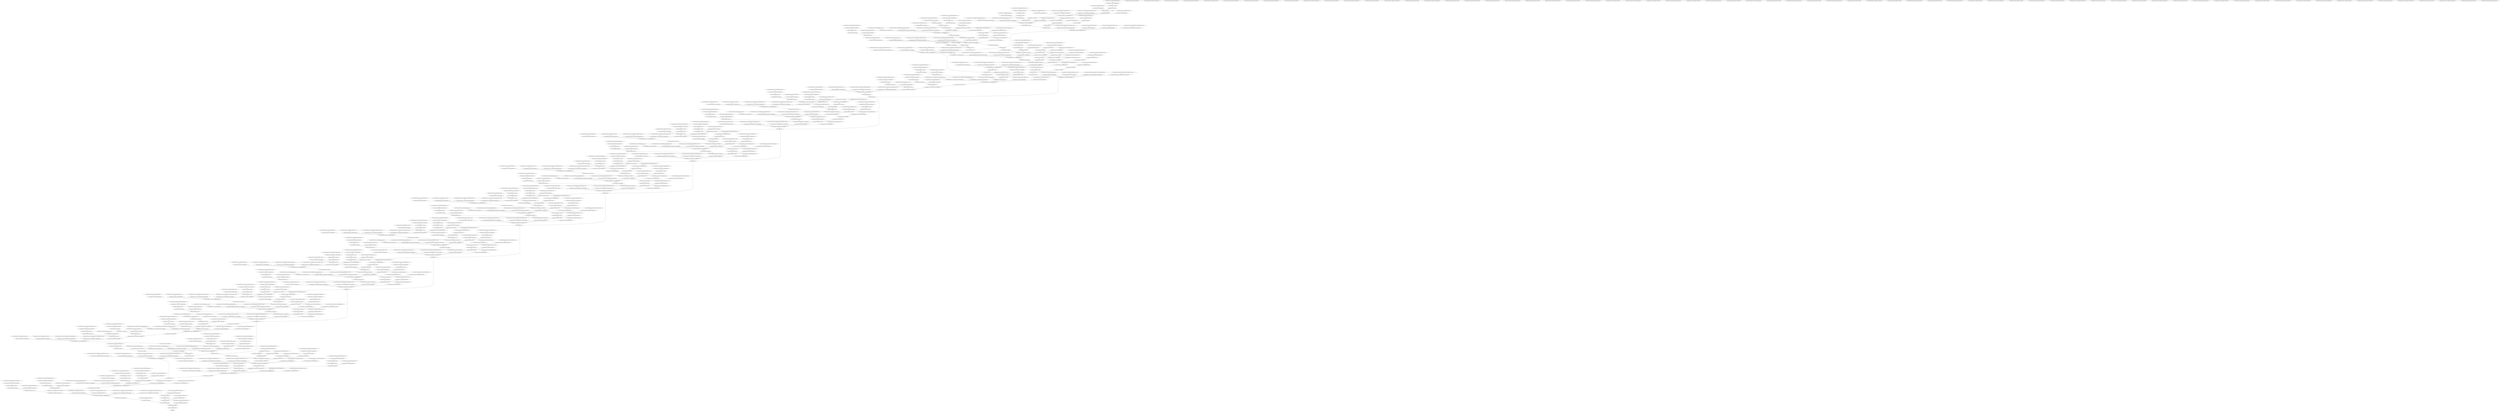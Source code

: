 strict digraph  {
"0 args_0" [id=0, op=Placeholder];
"1 xception/block1_conv1/Sigmoid/ReadVariableOp/resource" [id=1, op=Placeholder];
"2 xception/block1_conv1/Sigmoid/ReadVariableOp" [id=2, op=ReadVariableOp];
"3 xception/block1_conv1/Sigmoid" [id=3, op=Sigmoid];
"4 xception/block1_conv1/Round" [id=4, op=Round];
"5 xception/block1_conv1/ReadVariableOp/resource" [id=5, op=Placeholder];
"6 xception/block1_conv1/ReadVariableOp" [id=6, op=ReadVariableOp];
"7 xception/block1_conv1/mul" [id=7, op=Mul];
"8 xception/block1_conv1/Conv2D" [id=8, op=Conv2D];
"9 xception/block1_conv1_bn/ReadVariableOp/resource" [id=9, op=Placeholder];
"10 xception/block1_conv1_bn/ReadVariableOp" [id=10, op=ReadVariableOp];
"11 xception/block1_conv1_bn/ReadVariableOp_1/resource" [id=11, op=Placeholder];
"12 xception/block1_conv1_bn/ReadVariableOp_1" [id=12, op=ReadVariableOp];
"13 xception/block1_conv1_bn/FusedBatchNormV3/ReadVariableOp/resource" [id=13, op=Placeholder];
"14 xception/block1_conv1_bn/FusedBatchNormV3/ReadVariableOp" [id=14, op=ReadVariableOp];
"15 xception/block1_conv1_bn/FusedBatchNormV3/ReadVariableOp_1/resource" [id=15, op=Placeholder];
"16 xception/block1_conv1_bn/FusedBatchNormV3/ReadVariableOp_1" [id=16, op=ReadVariableOp];
"17 xception/block1_conv1_bn/FusedBatchNormV3" [id=17, op=FusedBatchNormV3];
"18 xception/block1_conv1_act/Relu" [id=18, op=Relu];
"19 xception/block1_conv2/Sigmoid/ReadVariableOp/resource" [id=19, op=Placeholder];
"20 xception/block1_conv2/Sigmoid/ReadVariableOp" [id=20, op=ReadVariableOp];
"21 xception/block1_conv2/Sigmoid" [id=21, op=Sigmoid];
"22 xception/block1_conv2/Round" [id=22, op=Round];
"23 xception/block1_conv2/ReadVariableOp/resource" [id=23, op=Placeholder];
"24 xception/block1_conv2/ReadVariableOp" [id=24, op=ReadVariableOp];
"25 xception/block1_conv2/mul" [id=25, op=Mul];
"26 xception/block1_conv2/Conv2D" [id=26, op=Conv2D];
"27 xception/block1_conv2_bn/ReadVariableOp/resource" [id=27, op=Placeholder];
"28 xception/block1_conv2_bn/ReadVariableOp" [id=28, op=ReadVariableOp];
"29 xception/block1_conv2_bn/ReadVariableOp_1/resource" [id=29, op=Placeholder];
"30 xception/block1_conv2_bn/ReadVariableOp_1" [id=30, op=ReadVariableOp];
"31 xception/block1_conv2_bn/FusedBatchNormV3/ReadVariableOp/resource" [id=31, op=Placeholder];
"32 xception/block1_conv2_bn/FusedBatchNormV3/ReadVariableOp" [id=32, op=ReadVariableOp];
"33 xception/block1_conv2_bn/FusedBatchNormV3/ReadVariableOp_1/resource" [id=33, op=Placeholder];
"34 xception/block1_conv2_bn/FusedBatchNormV3/ReadVariableOp_1" [id=34, op=ReadVariableOp];
"35 xception/block1_conv2_bn/FusedBatchNormV3" [id=35, op=FusedBatchNormV3];
"36 xception/block1_conv2_act/Relu" [id=36, op=Relu];
"37 xception/block2_sepconv1/Sigmoid/ReadVariableOp/resource" [id=37, op=Placeholder];
"38 xception/block2_sepconv1/Sigmoid/ReadVariableOp" [id=38, op=ReadVariableOp];
"39 xception/block2_sepconv1/Sigmoid" [id=39, op=Sigmoid];
"40 xception/block2_sepconv1/Round" [id=40, op=Round];
"41 xception/block2_sepconv1/ReadVariableOp/resource" [id=41, op=Placeholder];
"42 xception/block2_sepconv1/ReadVariableOp" [id=42, op=ReadVariableOp];
"43 xception/block2_sepconv1/mul" [id=43, op=Mul];
"44 xception/block2_sepconv1/Sigmoid_1/ReadVariableOp/resource" [id=44, op=Placeholder];
"45 xception/block2_sepconv1/Sigmoid_1/ReadVariableOp" [id=45, op=ReadVariableOp];
"46 xception/block2_sepconv1/Sigmoid_1" [id=46, op=Sigmoid];
"47 xception/block2_sepconv1/Round_1" [id=47, op=Round];
"48 xception/block2_sepconv1/ReadVariableOp_1/resource" [id=48, op=Placeholder];
"49 xception/block2_sepconv1/ReadVariableOp_1" [id=49, op=ReadVariableOp];
"50 xception/block2_sepconv1/mul_1" [id=50, op=Mul];
"51 xception/block2_sepconv1/separable_conv2d/Shape" [id=51, op=Const];
"52 xception/block2_sepconv1/separable_conv2d/dilation_rate" [id=52, op=Const];
"53 xception/block2_sepconv1/separable_conv2d/depthwise" [id=53, op=DepthwiseConv2dNative];
"54 xception/block2_sepconv1/separable_conv2d" [id=54, op=Conv2D];
"55 xception/block2_sepconv1_bn/ReadVariableOp/resource" [id=55, op=Placeholder];
"56 xception/block2_sepconv1_bn/ReadVariableOp" [id=56, op=ReadVariableOp];
"57 xception/block2_sepconv1_bn/ReadVariableOp_1/resource" [id=57, op=Placeholder];
"58 xception/block2_sepconv1_bn/ReadVariableOp_1" [id=58, op=ReadVariableOp];
"59 xception/block2_sepconv1_bn/FusedBatchNormV3/ReadVariableOp/resource" [id=59, op=Placeholder];
"60 xception/block2_sepconv1_bn/FusedBatchNormV3/ReadVariableOp" [id=60, op=ReadVariableOp];
"61 xception/block2_sepconv1_bn/FusedBatchNormV3/ReadVariableOp_1/resource" [id=61, op=Placeholder];
"62 xception/block2_sepconv1_bn/FusedBatchNormV3/ReadVariableOp_1" [id=62, op=ReadVariableOp];
"63 xception/block2_sepconv1_bn/FusedBatchNormV3" [id=63, op=FusedBatchNormV3];
"64 xception/block2_sepconv2_act/Relu" [id=64, op=Relu];
"65 xception/block2_sepconv2/Sigmoid/ReadVariableOp/resource" [id=65, op=Placeholder];
"66 xception/block2_sepconv2/Sigmoid/ReadVariableOp" [id=66, op=ReadVariableOp];
"67 xception/block2_sepconv2/Sigmoid" [id=67, op=Sigmoid];
"68 xception/block2_sepconv2/Round" [id=68, op=Round];
"69 xception/block2_sepconv2/ReadVariableOp/resource" [id=69, op=Placeholder];
"70 xception/block2_sepconv2/ReadVariableOp" [id=70, op=ReadVariableOp];
"71 xception/block2_sepconv2/mul" [id=71, op=Mul];
"72 xception/block2_sepconv2/Sigmoid_1/ReadVariableOp/resource" [id=72, op=Placeholder];
"73 xception/block2_sepconv2/Sigmoid_1/ReadVariableOp" [id=73, op=ReadVariableOp];
"74 xception/block2_sepconv2/Sigmoid_1" [id=74, op=Sigmoid];
"75 xception/block2_sepconv2/Round_1" [id=75, op=Round];
"76 xception/block2_sepconv2/ReadVariableOp_1/resource" [id=76, op=Placeholder];
"77 xception/block2_sepconv2/ReadVariableOp_1" [id=77, op=ReadVariableOp];
"78 xception/block2_sepconv2/mul_1" [id=78, op=Mul];
"79 xception/block2_sepconv2/separable_conv2d/Shape" [id=79, op=Const];
"80 xception/block2_sepconv2/separable_conv2d/dilation_rate" [id=80, op=Const];
"81 xception/block2_sepconv2/separable_conv2d/depthwise" [id=81, op=DepthwiseConv2dNative];
"82 xception/block2_sepconv2/separable_conv2d" [id=82, op=Conv2D];
"83 xception/conv2d/Sigmoid/ReadVariableOp/resource" [id=83, op=Placeholder];
"84 xception/conv2d/Sigmoid/ReadVariableOp" [id=84, op=ReadVariableOp];
"85 xception/conv2d/Sigmoid" [id=85, op=Sigmoid];
"86 xception/conv2d/Round" [id=86, op=Round];
"87 xception/conv2d/ReadVariableOp/resource" [id=87, op=Placeholder];
"88 xception/conv2d/ReadVariableOp" [id=88, op=ReadVariableOp];
"89 xception/conv2d/mul" [id=89, op=Mul];
"90 xception/conv2d/Conv2D" [id=90, op=Conv2D];
"91 xception/block2_sepconv2_bn/ReadVariableOp/resource" [id=91, op=Placeholder];
"92 xception/block2_sepconv2_bn/ReadVariableOp" [id=92, op=ReadVariableOp];
"93 xception/block2_sepconv2_bn/ReadVariableOp_1/resource" [id=93, op=Placeholder];
"94 xception/block2_sepconv2_bn/ReadVariableOp_1" [id=94, op=ReadVariableOp];
"95 xception/block2_sepconv2_bn/FusedBatchNormV3/ReadVariableOp/resource" [id=95, op=Placeholder];
"96 xception/block2_sepconv2_bn/FusedBatchNormV3/ReadVariableOp" [id=96, op=ReadVariableOp];
"97 xception/block2_sepconv2_bn/FusedBatchNormV3/ReadVariableOp_1/resource" [id=97, op=Placeholder];
"98 xception/block2_sepconv2_bn/FusedBatchNormV3/ReadVariableOp_1" [id=98, op=ReadVariableOp];
"99 xception/block2_sepconv2_bn/FusedBatchNormV3" [id=99, op=FusedBatchNormV3];
"100 xception/block2_pool/MaxPool" [id=100, op=MaxPool];
"101 xception/batch_normalization/ReadVariableOp/resource" [id=101, op=Placeholder];
"102 xception/batch_normalization/ReadVariableOp" [id=102, op=ReadVariableOp];
"103 xception/batch_normalization/ReadVariableOp_1/resource" [id=103, op=Placeholder];
"104 xception/batch_normalization/ReadVariableOp_1" [id=104, op=ReadVariableOp];
"105 xception/batch_normalization/FusedBatchNormV3/ReadVariableOp/resource" [id=105, op=Placeholder];
"106 xception/batch_normalization/FusedBatchNormV3/ReadVariableOp" [id=106, op=ReadVariableOp];
"107 xception/batch_normalization/FusedBatchNormV3/ReadVariableOp_1/resource" [id=107, op=Placeholder];
"108 xception/batch_normalization/FusedBatchNormV3/ReadVariableOp_1" [id=108, op=ReadVariableOp];
"109 xception/batch_normalization/FusedBatchNormV3" [id=109, op=FusedBatchNormV3];
"110 xception/add/add" [id=110, op=AddV2];
"111 xception/block3_sepconv1_act/Relu" [id=111, op=Relu];
"112 xception/block3_sepconv1/Sigmoid/ReadVariableOp/resource" [id=112, op=Placeholder];
"113 xception/block3_sepconv1/Sigmoid/ReadVariableOp" [id=113, op=ReadVariableOp];
"114 xception/block3_sepconv1/Sigmoid" [id=114, op=Sigmoid];
"115 xception/block3_sepconv1/Round" [id=115, op=Round];
"116 xception/block3_sepconv1/ReadVariableOp/resource" [id=116, op=Placeholder];
"117 xception/block3_sepconv1/ReadVariableOp" [id=117, op=ReadVariableOp];
"118 xception/block3_sepconv1/mul" [id=118, op=Mul];
"119 xception/block3_sepconv1/Sigmoid_1/ReadVariableOp/resource" [id=119, op=Placeholder];
"120 xception/block3_sepconv1/Sigmoid_1/ReadVariableOp" [id=120, op=ReadVariableOp];
"121 xception/block3_sepconv1/Sigmoid_1" [id=121, op=Sigmoid];
"122 xception/block3_sepconv1/Round_1" [id=122, op=Round];
"123 xception/block3_sepconv1/ReadVariableOp_1/resource" [id=123, op=Placeholder];
"124 xception/block3_sepconv1/ReadVariableOp_1" [id=124, op=ReadVariableOp];
"125 xception/block3_sepconv1/mul_1" [id=125, op=Mul];
"126 xception/block3_sepconv1/separable_conv2d/Shape" [id=126, op=Const];
"127 xception/block3_sepconv1/separable_conv2d/dilation_rate" [id=127, op=Const];
"128 xception/block3_sepconv1/separable_conv2d/depthwise" [id=128, op=DepthwiseConv2dNative];
"129 xception/block3_sepconv1/separable_conv2d" [id=129, op=Conv2D];
"130 xception/block3_sepconv1_bn/ReadVariableOp/resource" [id=130, op=Placeholder];
"131 xception/block3_sepconv1_bn/ReadVariableOp" [id=131, op=ReadVariableOp];
"132 xception/block3_sepconv1_bn/ReadVariableOp_1/resource" [id=132, op=Placeholder];
"133 xception/block3_sepconv1_bn/ReadVariableOp_1" [id=133, op=ReadVariableOp];
"134 xception/block3_sepconv1_bn/FusedBatchNormV3/ReadVariableOp/resource" [id=134, op=Placeholder];
"135 xception/block3_sepconv1_bn/FusedBatchNormV3/ReadVariableOp" [id=135, op=ReadVariableOp];
"136 xception/block3_sepconv1_bn/FusedBatchNormV3/ReadVariableOp_1/resource" [id=136, op=Placeholder];
"137 xception/block3_sepconv1_bn/FusedBatchNormV3/ReadVariableOp_1" [id=137, op=ReadVariableOp];
"138 xception/block3_sepconv1_bn/FusedBatchNormV3" [id=138, op=FusedBatchNormV3];
"139 xception/block3_sepconv2_act/Relu" [id=139, op=Relu];
"140 xception/block3_sepconv2/Sigmoid/ReadVariableOp/resource" [id=140, op=Placeholder];
"141 xception/block3_sepconv2/Sigmoid/ReadVariableOp" [id=141, op=ReadVariableOp];
"142 xception/block3_sepconv2/Sigmoid" [id=142, op=Sigmoid];
"143 xception/block3_sepconv2/Round" [id=143, op=Round];
"144 xception/block3_sepconv2/ReadVariableOp/resource" [id=144, op=Placeholder];
"145 xception/block3_sepconv2/ReadVariableOp" [id=145, op=ReadVariableOp];
"146 xception/block3_sepconv2/mul" [id=146, op=Mul];
"147 xception/block3_sepconv2/Sigmoid_1/ReadVariableOp/resource" [id=147, op=Placeholder];
"148 xception/block3_sepconv2/Sigmoid_1/ReadVariableOp" [id=148, op=ReadVariableOp];
"149 xception/block3_sepconv2/Sigmoid_1" [id=149, op=Sigmoid];
"150 xception/block3_sepconv2/Round_1" [id=150, op=Round];
"151 xception/block3_sepconv2/ReadVariableOp_1/resource" [id=151, op=Placeholder];
"152 xception/block3_sepconv2/ReadVariableOp_1" [id=152, op=ReadVariableOp];
"153 xception/block3_sepconv2/mul_1" [id=153, op=Mul];
"154 xception/block3_sepconv2/separable_conv2d/Shape" [id=154, op=Const];
"155 xception/block3_sepconv2/separable_conv2d/dilation_rate" [id=155, op=Const];
"156 xception/block3_sepconv2/separable_conv2d/depthwise" [id=156, op=DepthwiseConv2dNative];
"157 xception/block3_sepconv2/separable_conv2d" [id=157, op=Conv2D];
"158 xception/conv2d_1/Sigmoid/ReadVariableOp/resource" [id=158, op=Placeholder];
"159 xception/conv2d_1/Sigmoid/ReadVariableOp" [id=159, op=ReadVariableOp];
"160 xception/conv2d_1/Sigmoid" [id=160, op=Sigmoid];
"161 xception/conv2d_1/Round" [id=161, op=Round];
"162 xception/conv2d_1/ReadVariableOp/resource" [id=162, op=Placeholder];
"163 xception/conv2d_1/ReadVariableOp" [id=163, op=ReadVariableOp];
"164 xception/conv2d_1/mul" [id=164, op=Mul];
"165 xception/conv2d_1/Conv2D" [id=165, op=Conv2D];
"166 xception/block3_sepconv2_bn/ReadVariableOp/resource" [id=166, op=Placeholder];
"167 xception/block3_sepconv2_bn/ReadVariableOp" [id=167, op=ReadVariableOp];
"168 xception/block3_sepconv2_bn/ReadVariableOp_1/resource" [id=168, op=Placeholder];
"169 xception/block3_sepconv2_bn/ReadVariableOp_1" [id=169, op=ReadVariableOp];
"170 xception/block3_sepconv2_bn/FusedBatchNormV3/ReadVariableOp/resource" [id=170, op=Placeholder];
"171 xception/block3_sepconv2_bn/FusedBatchNormV3/ReadVariableOp" [id=171, op=ReadVariableOp];
"172 xception/block3_sepconv2_bn/FusedBatchNormV3/ReadVariableOp_1/resource" [id=172, op=Placeholder];
"173 xception/block3_sepconv2_bn/FusedBatchNormV3/ReadVariableOp_1" [id=173, op=ReadVariableOp];
"174 xception/block3_sepconv2_bn/FusedBatchNormV3" [id=174, op=FusedBatchNormV3];
"175 xception/block3_pool/MaxPool" [id=175, op=MaxPool];
"176 xception/batch_normalization_1/ReadVariableOp/resource" [id=176, op=Placeholder];
"177 xception/batch_normalization_1/ReadVariableOp" [id=177, op=ReadVariableOp];
"178 xception/batch_normalization_1/ReadVariableOp_1/resource" [id=178, op=Placeholder];
"179 xception/batch_normalization_1/ReadVariableOp_1" [id=179, op=ReadVariableOp];
"180 xception/batch_normalization_1/FusedBatchNormV3/ReadVariableOp/resource" [id=180, op=Placeholder];
"181 xception/batch_normalization_1/FusedBatchNormV3/ReadVariableOp" [id=181, op=ReadVariableOp];
"182 xception/batch_normalization_1/FusedBatchNormV3/ReadVariableOp_1/resource" [id=182, op=Placeholder];
"183 xception/batch_normalization_1/FusedBatchNormV3/ReadVariableOp_1" [id=183, op=ReadVariableOp];
"184 xception/batch_normalization_1/FusedBatchNormV3" [id=184, op=FusedBatchNormV3];
"185 xception/add_1/add" [id=185, op=AddV2];
"186 xception/block4_sepconv1_act/Relu" [id=186, op=Relu];
"187 xception/block4_sepconv1/Sigmoid/ReadVariableOp/resource" [id=187, op=Placeholder];
"188 xception/block4_sepconv1/Sigmoid/ReadVariableOp" [id=188, op=ReadVariableOp];
"189 xception/block4_sepconv1/Sigmoid" [id=189, op=Sigmoid];
"190 xception/block4_sepconv1/Round" [id=190, op=Round];
"191 xception/block4_sepconv1/ReadVariableOp/resource" [id=191, op=Placeholder];
"192 xception/block4_sepconv1/ReadVariableOp" [id=192, op=ReadVariableOp];
"193 xception/block4_sepconv1/mul" [id=193, op=Mul];
"194 xception/block4_sepconv1/Sigmoid_1/ReadVariableOp/resource" [id=194, op=Placeholder];
"195 xception/block4_sepconv1/Sigmoid_1/ReadVariableOp" [id=195, op=ReadVariableOp];
"196 xception/block4_sepconv1/Sigmoid_1" [id=196, op=Sigmoid];
"197 xception/block4_sepconv1/Round_1" [id=197, op=Round];
"198 xception/block4_sepconv1/ReadVariableOp_1/resource" [id=198, op=Placeholder];
"199 xception/block4_sepconv1/ReadVariableOp_1" [id=199, op=ReadVariableOp];
"200 xception/block4_sepconv1/mul_1" [id=200, op=Mul];
"201 xception/block4_sepconv1/separable_conv2d/Shape" [id=201, op=Const];
"202 xception/block4_sepconv1/separable_conv2d/dilation_rate" [id=202, op=Const];
"203 xception/block4_sepconv1/separable_conv2d/depthwise" [id=203, op=DepthwiseConv2dNative];
"204 xception/block4_sepconv1/separable_conv2d" [id=204, op=Conv2D];
"205 xception/block4_sepconv1_bn/ReadVariableOp/resource" [id=205, op=Placeholder];
"206 xception/block4_sepconv1_bn/ReadVariableOp" [id=206, op=ReadVariableOp];
"207 xception/block4_sepconv1_bn/ReadVariableOp_1/resource" [id=207, op=Placeholder];
"208 xception/block4_sepconv1_bn/ReadVariableOp_1" [id=208, op=ReadVariableOp];
"209 xception/block4_sepconv1_bn/FusedBatchNormV3/ReadVariableOp/resource" [id=209, op=Placeholder];
"210 xception/block4_sepconv1_bn/FusedBatchNormV3/ReadVariableOp" [id=210, op=ReadVariableOp];
"211 xception/block4_sepconv1_bn/FusedBatchNormV3/ReadVariableOp_1/resource" [id=211, op=Placeholder];
"212 xception/block4_sepconv1_bn/FusedBatchNormV3/ReadVariableOp_1" [id=212, op=ReadVariableOp];
"213 xception/block4_sepconv1_bn/FusedBatchNormV3" [id=213, op=FusedBatchNormV3];
"214 xception/block4_sepconv2_act/Relu" [id=214, op=Relu];
"215 xception/block4_sepconv2/Sigmoid/ReadVariableOp/resource" [id=215, op=Placeholder];
"216 xception/block4_sepconv2/Sigmoid/ReadVariableOp" [id=216, op=ReadVariableOp];
"217 xception/block4_sepconv2/Sigmoid" [id=217, op=Sigmoid];
"218 xception/block4_sepconv2/Round" [id=218, op=Round];
"219 xception/block4_sepconv2/ReadVariableOp/resource" [id=219, op=Placeholder];
"220 xception/block4_sepconv2/ReadVariableOp" [id=220, op=ReadVariableOp];
"221 xception/block4_sepconv2/mul" [id=221, op=Mul];
"222 xception/block4_sepconv2/Sigmoid_1/ReadVariableOp/resource" [id=222, op=Placeholder];
"223 xception/block4_sepconv2/Sigmoid_1/ReadVariableOp" [id=223, op=ReadVariableOp];
"224 xception/block4_sepconv2/Sigmoid_1" [id=224, op=Sigmoid];
"225 xception/block4_sepconv2/Round_1" [id=225, op=Round];
"226 xception/block4_sepconv2/ReadVariableOp_1/resource" [id=226, op=Placeholder];
"227 xception/block4_sepconv2/ReadVariableOp_1" [id=227, op=ReadVariableOp];
"228 xception/block4_sepconv2/mul_1" [id=228, op=Mul];
"229 xception/block4_sepconv2/separable_conv2d/Shape" [id=229, op=Const];
"230 xception/block4_sepconv2/separable_conv2d/dilation_rate" [id=230, op=Const];
"231 xception/block4_sepconv2/separable_conv2d/depthwise" [id=231, op=DepthwiseConv2dNative];
"232 xception/block4_sepconv2/separable_conv2d" [id=232, op=Conv2D];
"233 xception/conv2d_2/Sigmoid/ReadVariableOp/resource" [id=233, op=Placeholder];
"234 xception/conv2d_2/Sigmoid/ReadVariableOp" [id=234, op=ReadVariableOp];
"235 xception/conv2d_2/Sigmoid" [id=235, op=Sigmoid];
"236 xception/conv2d_2/Round" [id=236, op=Round];
"237 xception/conv2d_2/ReadVariableOp/resource" [id=237, op=Placeholder];
"238 xception/conv2d_2/ReadVariableOp" [id=238, op=ReadVariableOp];
"239 xception/conv2d_2/mul" [id=239, op=Mul];
"240 xception/conv2d_2/Conv2D" [id=240, op=Conv2D];
"241 xception/block4_sepconv2_bn/ReadVariableOp/resource" [id=241, op=Placeholder];
"242 xception/block4_sepconv2_bn/ReadVariableOp" [id=242, op=ReadVariableOp];
"243 xception/block4_sepconv2_bn/ReadVariableOp_1/resource" [id=243, op=Placeholder];
"244 xception/block4_sepconv2_bn/ReadVariableOp_1" [id=244, op=ReadVariableOp];
"245 xception/block4_sepconv2_bn/FusedBatchNormV3/ReadVariableOp/resource" [id=245, op=Placeholder];
"246 xception/block4_sepconv2_bn/FusedBatchNormV3/ReadVariableOp" [id=246, op=ReadVariableOp];
"247 xception/block4_sepconv2_bn/FusedBatchNormV3/ReadVariableOp_1/resource" [id=247, op=Placeholder];
"248 xception/block4_sepconv2_bn/FusedBatchNormV3/ReadVariableOp_1" [id=248, op=ReadVariableOp];
"249 xception/block4_sepconv2_bn/FusedBatchNormV3" [id=249, op=FusedBatchNormV3];
"250 xception/block4_pool/MaxPool" [id=250, op=MaxPool];
"251 xception/batch_normalization_2/ReadVariableOp/resource" [id=251, op=Placeholder];
"252 xception/batch_normalization_2/ReadVariableOp" [id=252, op=ReadVariableOp];
"253 xception/batch_normalization_2/ReadVariableOp_1/resource" [id=253, op=Placeholder];
"254 xception/batch_normalization_2/ReadVariableOp_1" [id=254, op=ReadVariableOp];
"255 xception/batch_normalization_2/FusedBatchNormV3/ReadVariableOp/resource" [id=255, op=Placeholder];
"256 xception/batch_normalization_2/FusedBatchNormV3/ReadVariableOp" [id=256, op=ReadVariableOp];
"257 xception/batch_normalization_2/FusedBatchNormV3/ReadVariableOp_1/resource" [id=257, op=Placeholder];
"258 xception/batch_normalization_2/FusedBatchNormV3/ReadVariableOp_1" [id=258, op=ReadVariableOp];
"259 xception/batch_normalization_2/FusedBatchNormV3" [id=259, op=FusedBatchNormV3];
"260 xception/add_2/add" [id=260, op=AddV2];
"261 xception/block5_sepconv1_act/Relu" [id=261, op=Relu];
"262 xception/block5_sepconv1/Sigmoid/ReadVariableOp/resource" [id=262, op=Placeholder];
"263 xception/block5_sepconv1/Sigmoid/ReadVariableOp" [id=263, op=ReadVariableOp];
"264 xception/block5_sepconv1/Sigmoid" [id=264, op=Sigmoid];
"265 xception/block5_sepconv1/Round" [id=265, op=Round];
"266 xception/block5_sepconv1/ReadVariableOp/resource" [id=266, op=Placeholder];
"267 xception/block5_sepconv1/ReadVariableOp" [id=267, op=ReadVariableOp];
"268 xception/block5_sepconv1/mul" [id=268, op=Mul];
"269 xception/block5_sepconv1/Sigmoid_1/ReadVariableOp/resource" [id=269, op=Placeholder];
"270 xception/block5_sepconv1/Sigmoid_1/ReadVariableOp" [id=270, op=ReadVariableOp];
"271 xception/block5_sepconv1/Sigmoid_1" [id=271, op=Sigmoid];
"272 xception/block5_sepconv1/Round_1" [id=272, op=Round];
"273 xception/block5_sepconv1/ReadVariableOp_1/resource" [id=273, op=Placeholder];
"274 xception/block5_sepconv1/ReadVariableOp_1" [id=274, op=ReadVariableOp];
"275 xception/block5_sepconv1/mul_1" [id=275, op=Mul];
"276 xception/block5_sepconv1/separable_conv2d/Shape" [id=276, op=Const];
"277 xception/block5_sepconv1/separable_conv2d/dilation_rate" [id=277, op=Const];
"278 xception/block5_sepconv1/separable_conv2d/depthwise" [id=278, op=DepthwiseConv2dNative];
"279 xception/block5_sepconv1/separable_conv2d" [id=279, op=Conv2D];
"280 xception/block5_sepconv1_bn/ReadVariableOp/resource" [id=280, op=Placeholder];
"281 xception/block5_sepconv1_bn/ReadVariableOp" [id=281, op=ReadVariableOp];
"282 xception/block5_sepconv1_bn/ReadVariableOp_1/resource" [id=282, op=Placeholder];
"283 xception/block5_sepconv1_bn/ReadVariableOp_1" [id=283, op=ReadVariableOp];
"284 xception/block5_sepconv1_bn/FusedBatchNormV3/ReadVariableOp/resource" [id=284, op=Placeholder];
"285 xception/block5_sepconv1_bn/FusedBatchNormV3/ReadVariableOp" [id=285, op=ReadVariableOp];
"286 xception/block5_sepconv1_bn/FusedBatchNormV3/ReadVariableOp_1/resource" [id=286, op=Placeholder];
"287 xception/block5_sepconv1_bn/FusedBatchNormV3/ReadVariableOp_1" [id=287, op=ReadVariableOp];
"288 xception/block5_sepconv1_bn/FusedBatchNormV3" [id=288, op=FusedBatchNormV3];
"289 xception/block5_sepconv2_act/Relu" [id=289, op=Relu];
"290 xception/block5_sepconv2/Sigmoid/ReadVariableOp/resource" [id=290, op=Placeholder];
"291 xception/block5_sepconv2/Sigmoid/ReadVariableOp" [id=291, op=ReadVariableOp];
"292 xception/block5_sepconv2/Sigmoid" [id=292, op=Sigmoid];
"293 xception/block5_sepconv2/Round" [id=293, op=Round];
"294 xception/block5_sepconv2/ReadVariableOp/resource" [id=294, op=Placeholder];
"295 xception/block5_sepconv2/ReadVariableOp" [id=295, op=ReadVariableOp];
"296 xception/block5_sepconv2/mul" [id=296, op=Mul];
"297 xception/block5_sepconv2/Sigmoid_1/ReadVariableOp/resource" [id=297, op=Placeholder];
"298 xception/block5_sepconv2/Sigmoid_1/ReadVariableOp" [id=298, op=ReadVariableOp];
"299 xception/block5_sepconv2/Sigmoid_1" [id=299, op=Sigmoid];
"300 xception/block5_sepconv2/Round_1" [id=300, op=Round];
"301 xception/block5_sepconv2/ReadVariableOp_1/resource" [id=301, op=Placeholder];
"302 xception/block5_sepconv2/ReadVariableOp_1" [id=302, op=ReadVariableOp];
"303 xception/block5_sepconv2/mul_1" [id=303, op=Mul];
"304 xception/block5_sepconv2/separable_conv2d/Shape" [id=304, op=Const];
"305 xception/block5_sepconv2/separable_conv2d/dilation_rate" [id=305, op=Const];
"306 xception/block5_sepconv2/separable_conv2d/depthwise" [id=306, op=DepthwiseConv2dNative];
"307 xception/block5_sepconv2/separable_conv2d" [id=307, op=Conv2D];
"308 xception/block5_sepconv2_bn/ReadVariableOp/resource" [id=308, op=Placeholder];
"309 xception/block5_sepconv2_bn/ReadVariableOp" [id=309, op=ReadVariableOp];
"310 xception/block5_sepconv2_bn/ReadVariableOp_1/resource" [id=310, op=Placeholder];
"311 xception/block5_sepconv2_bn/ReadVariableOp_1" [id=311, op=ReadVariableOp];
"312 xception/block5_sepconv2_bn/FusedBatchNormV3/ReadVariableOp/resource" [id=312, op=Placeholder];
"313 xception/block5_sepconv2_bn/FusedBatchNormV3/ReadVariableOp" [id=313, op=ReadVariableOp];
"314 xception/block5_sepconv2_bn/FusedBatchNormV3/ReadVariableOp_1/resource" [id=314, op=Placeholder];
"315 xception/block5_sepconv2_bn/FusedBatchNormV3/ReadVariableOp_1" [id=315, op=ReadVariableOp];
"316 xception/block5_sepconv2_bn/FusedBatchNormV3" [id=316, op=FusedBatchNormV3];
"317 xception/block5_sepconv3_act/Relu" [id=317, op=Relu];
"318 xception/block5_sepconv3/Sigmoid/ReadVariableOp/resource" [id=318, op=Placeholder];
"319 xception/block5_sepconv3/Sigmoid/ReadVariableOp" [id=319, op=ReadVariableOp];
"320 xception/block5_sepconv3/Sigmoid" [id=320, op=Sigmoid];
"321 xception/block5_sepconv3/Round" [id=321, op=Round];
"322 xception/block5_sepconv3/ReadVariableOp/resource" [id=322, op=Placeholder];
"323 xception/block5_sepconv3/ReadVariableOp" [id=323, op=ReadVariableOp];
"324 xception/block5_sepconv3/mul" [id=324, op=Mul];
"325 xception/block5_sepconv3/Sigmoid_1/ReadVariableOp/resource" [id=325, op=Placeholder];
"326 xception/block5_sepconv3/Sigmoid_1/ReadVariableOp" [id=326, op=ReadVariableOp];
"327 xception/block5_sepconv3/Sigmoid_1" [id=327, op=Sigmoid];
"328 xception/block5_sepconv3/Round_1" [id=328, op=Round];
"329 xception/block5_sepconv3/ReadVariableOp_1/resource" [id=329, op=Placeholder];
"330 xception/block5_sepconv3/ReadVariableOp_1" [id=330, op=ReadVariableOp];
"331 xception/block5_sepconv3/mul_1" [id=331, op=Mul];
"332 xception/block5_sepconv3/separable_conv2d/Shape" [id=332, op=Const];
"333 xception/block5_sepconv3/separable_conv2d/dilation_rate" [id=333, op=Const];
"334 xception/block5_sepconv3/separable_conv2d/depthwise" [id=334, op=DepthwiseConv2dNative];
"335 xception/block5_sepconv3/separable_conv2d" [id=335, op=Conv2D];
"336 xception/block5_sepconv3_bn/ReadVariableOp/resource" [id=336, op=Placeholder];
"337 xception/block5_sepconv3_bn/ReadVariableOp" [id=337, op=ReadVariableOp];
"338 xception/block5_sepconv3_bn/ReadVariableOp_1/resource" [id=338, op=Placeholder];
"339 xception/block5_sepconv3_bn/ReadVariableOp_1" [id=339, op=ReadVariableOp];
"340 xception/block5_sepconv3_bn/FusedBatchNormV3/ReadVariableOp/resource" [id=340, op=Placeholder];
"341 xception/block5_sepconv3_bn/FusedBatchNormV3/ReadVariableOp" [id=341, op=ReadVariableOp];
"342 xception/block5_sepconv3_bn/FusedBatchNormV3/ReadVariableOp_1/resource" [id=342, op=Placeholder];
"343 xception/block5_sepconv3_bn/FusedBatchNormV3/ReadVariableOp_1" [id=343, op=ReadVariableOp];
"344 xception/block5_sepconv3_bn/FusedBatchNormV3" [id=344, op=FusedBatchNormV3];
"345 xception/add_3/add" [id=345, op=AddV2];
"346 xception/block6_sepconv1_act/Relu" [id=346, op=Relu];
"347 xception/block6_sepconv1/Sigmoid/ReadVariableOp/resource" [id=347, op=Placeholder];
"348 xception/block6_sepconv1/Sigmoid/ReadVariableOp" [id=348, op=ReadVariableOp];
"349 xception/block6_sepconv1/Sigmoid" [id=349, op=Sigmoid];
"350 xception/block6_sepconv1/Round" [id=350, op=Round];
"351 xception/block6_sepconv1/ReadVariableOp/resource" [id=351, op=Placeholder];
"352 xception/block6_sepconv1/ReadVariableOp" [id=352, op=ReadVariableOp];
"353 xception/block6_sepconv1/mul" [id=353, op=Mul];
"354 xception/block6_sepconv1/Sigmoid_1/ReadVariableOp/resource" [id=354, op=Placeholder];
"355 xception/block6_sepconv1/Sigmoid_1/ReadVariableOp" [id=355, op=ReadVariableOp];
"356 xception/block6_sepconv1/Sigmoid_1" [id=356, op=Sigmoid];
"357 xception/block6_sepconv1/Round_1" [id=357, op=Round];
"358 xception/block6_sepconv1/ReadVariableOp_1/resource" [id=358, op=Placeholder];
"359 xception/block6_sepconv1/ReadVariableOp_1" [id=359, op=ReadVariableOp];
"360 xception/block6_sepconv1/mul_1" [id=360, op=Mul];
"361 xception/block6_sepconv1/separable_conv2d/Shape" [id=361, op=Const];
"362 xception/block6_sepconv1/separable_conv2d/dilation_rate" [id=362, op=Const];
"363 xception/block6_sepconv1/separable_conv2d/depthwise" [id=363, op=DepthwiseConv2dNative];
"364 xception/block6_sepconv1/separable_conv2d" [id=364, op=Conv2D];
"365 xception/block6_sepconv1_bn/ReadVariableOp/resource" [id=365, op=Placeholder];
"366 xception/block6_sepconv1_bn/ReadVariableOp" [id=366, op=ReadVariableOp];
"367 xception/block6_sepconv1_bn/ReadVariableOp_1/resource" [id=367, op=Placeholder];
"368 xception/block6_sepconv1_bn/ReadVariableOp_1" [id=368, op=ReadVariableOp];
"369 xception/block6_sepconv1_bn/FusedBatchNormV3/ReadVariableOp/resource" [id=369, op=Placeholder];
"370 xception/block6_sepconv1_bn/FusedBatchNormV3/ReadVariableOp" [id=370, op=ReadVariableOp];
"371 xception/block6_sepconv1_bn/FusedBatchNormV3/ReadVariableOp_1/resource" [id=371, op=Placeholder];
"372 xception/block6_sepconv1_bn/FusedBatchNormV3/ReadVariableOp_1" [id=372, op=ReadVariableOp];
"373 xception/block6_sepconv1_bn/FusedBatchNormV3" [id=373, op=FusedBatchNormV3];
"374 xception/block6_sepconv2_act/Relu" [id=374, op=Relu];
"375 xception/block6_sepconv2/Sigmoid/ReadVariableOp/resource" [id=375, op=Placeholder];
"376 xception/block6_sepconv2/Sigmoid/ReadVariableOp" [id=376, op=ReadVariableOp];
"377 xception/block6_sepconv2/Sigmoid" [id=377, op=Sigmoid];
"378 xception/block6_sepconv2/Round" [id=378, op=Round];
"379 xception/block6_sepconv2/ReadVariableOp/resource" [id=379, op=Placeholder];
"380 xception/block6_sepconv2/ReadVariableOp" [id=380, op=ReadVariableOp];
"381 xception/block6_sepconv2/mul" [id=381, op=Mul];
"382 xception/block6_sepconv2/Sigmoid_1/ReadVariableOp/resource" [id=382, op=Placeholder];
"383 xception/block6_sepconv2/Sigmoid_1/ReadVariableOp" [id=383, op=ReadVariableOp];
"384 xception/block6_sepconv2/Sigmoid_1" [id=384, op=Sigmoid];
"385 xception/block6_sepconv2/Round_1" [id=385, op=Round];
"386 xception/block6_sepconv2/ReadVariableOp_1/resource" [id=386, op=Placeholder];
"387 xception/block6_sepconv2/ReadVariableOp_1" [id=387, op=ReadVariableOp];
"388 xception/block6_sepconv2/mul_1" [id=388, op=Mul];
"389 xception/block6_sepconv2/separable_conv2d/Shape" [id=389, op=Const];
"390 xception/block6_sepconv2/separable_conv2d/dilation_rate" [id=390, op=Const];
"391 xception/block6_sepconv2/separable_conv2d/depthwise" [id=391, op=DepthwiseConv2dNative];
"392 xception/block6_sepconv2/separable_conv2d" [id=392, op=Conv2D];
"393 xception/block6_sepconv2_bn/ReadVariableOp/resource" [id=393, op=Placeholder];
"394 xception/block6_sepconv2_bn/ReadVariableOp" [id=394, op=ReadVariableOp];
"395 xception/block6_sepconv2_bn/ReadVariableOp_1/resource" [id=395, op=Placeholder];
"396 xception/block6_sepconv2_bn/ReadVariableOp_1" [id=396, op=ReadVariableOp];
"397 xception/block6_sepconv2_bn/FusedBatchNormV3/ReadVariableOp/resource" [id=397, op=Placeholder];
"398 xception/block6_sepconv2_bn/FusedBatchNormV3/ReadVariableOp" [id=398, op=ReadVariableOp];
"399 xception/block6_sepconv2_bn/FusedBatchNormV3/ReadVariableOp_1/resource" [id=399, op=Placeholder];
"400 xception/block6_sepconv2_bn/FusedBatchNormV3/ReadVariableOp_1" [id=400, op=ReadVariableOp];
"401 xception/block6_sepconv2_bn/FusedBatchNormV3" [id=401, op=FusedBatchNormV3];
"402 xception/block6_sepconv3_act/Relu" [id=402, op=Relu];
"403 xception/block6_sepconv3/Sigmoid/ReadVariableOp/resource" [id=403, op=Placeholder];
"404 xception/block6_sepconv3/Sigmoid/ReadVariableOp" [id=404, op=ReadVariableOp];
"405 xception/block6_sepconv3/Sigmoid" [id=405, op=Sigmoid];
"406 xception/block6_sepconv3/Round" [id=406, op=Round];
"407 xception/block6_sepconv3/ReadVariableOp/resource" [id=407, op=Placeholder];
"408 xception/block6_sepconv3/ReadVariableOp" [id=408, op=ReadVariableOp];
"409 xception/block6_sepconv3/mul" [id=409, op=Mul];
"410 xception/block6_sepconv3/Sigmoid_1/ReadVariableOp/resource" [id=410, op=Placeholder];
"411 xception/block6_sepconv3/Sigmoid_1/ReadVariableOp" [id=411, op=ReadVariableOp];
"412 xception/block6_sepconv3/Sigmoid_1" [id=412, op=Sigmoid];
"413 xception/block6_sepconv3/Round_1" [id=413, op=Round];
"414 xception/block6_sepconv3/ReadVariableOp_1/resource" [id=414, op=Placeholder];
"415 xception/block6_sepconv3/ReadVariableOp_1" [id=415, op=ReadVariableOp];
"416 xception/block6_sepconv3/mul_1" [id=416, op=Mul];
"417 xception/block6_sepconv3/separable_conv2d/Shape" [id=417, op=Const];
"418 xception/block6_sepconv3/separable_conv2d/dilation_rate" [id=418, op=Const];
"419 xception/block6_sepconv3/separable_conv2d/depthwise" [id=419, op=DepthwiseConv2dNative];
"420 xception/block6_sepconv3/separable_conv2d" [id=420, op=Conv2D];
"421 xception/block6_sepconv3_bn/ReadVariableOp/resource" [id=421, op=Placeholder];
"422 xception/block6_sepconv3_bn/ReadVariableOp" [id=422, op=ReadVariableOp];
"423 xception/block6_sepconv3_bn/ReadVariableOp_1/resource" [id=423, op=Placeholder];
"424 xception/block6_sepconv3_bn/ReadVariableOp_1" [id=424, op=ReadVariableOp];
"425 xception/block6_sepconv3_bn/FusedBatchNormV3/ReadVariableOp/resource" [id=425, op=Placeholder];
"426 xception/block6_sepconv3_bn/FusedBatchNormV3/ReadVariableOp" [id=426, op=ReadVariableOp];
"427 xception/block6_sepconv3_bn/FusedBatchNormV3/ReadVariableOp_1/resource" [id=427, op=Placeholder];
"428 xception/block6_sepconv3_bn/FusedBatchNormV3/ReadVariableOp_1" [id=428, op=ReadVariableOp];
"429 xception/block6_sepconv3_bn/FusedBatchNormV3" [id=429, op=FusedBatchNormV3];
"430 xception/add_4/add" [id=430, op=AddV2];
"431 xception/block7_sepconv1_act/Relu" [id=431, op=Relu];
"432 xception/block7_sepconv1/Sigmoid/ReadVariableOp/resource" [id=432, op=Placeholder];
"433 xception/block7_sepconv1/Sigmoid/ReadVariableOp" [id=433, op=ReadVariableOp];
"434 xception/block7_sepconv1/Sigmoid" [id=434, op=Sigmoid];
"435 xception/block7_sepconv1/Round" [id=435, op=Round];
"436 xception/block7_sepconv1/ReadVariableOp/resource" [id=436, op=Placeholder];
"437 xception/block7_sepconv1/ReadVariableOp" [id=437, op=ReadVariableOp];
"438 xception/block7_sepconv1/mul" [id=438, op=Mul];
"439 xception/block7_sepconv1/Sigmoid_1/ReadVariableOp/resource" [id=439, op=Placeholder];
"440 xception/block7_sepconv1/Sigmoid_1/ReadVariableOp" [id=440, op=ReadVariableOp];
"441 xception/block7_sepconv1/Sigmoid_1" [id=441, op=Sigmoid];
"442 xception/block7_sepconv1/Round_1" [id=442, op=Round];
"443 xception/block7_sepconv1/ReadVariableOp_1/resource" [id=443, op=Placeholder];
"444 xception/block7_sepconv1/ReadVariableOp_1" [id=444, op=ReadVariableOp];
"445 xception/block7_sepconv1/mul_1" [id=445, op=Mul];
"446 xception/block7_sepconv1/separable_conv2d/Shape" [id=446, op=Const];
"447 xception/block7_sepconv1/separable_conv2d/dilation_rate" [id=447, op=Const];
"448 xception/block7_sepconv1/separable_conv2d/depthwise" [id=448, op=DepthwiseConv2dNative];
"449 xception/block7_sepconv1/separable_conv2d" [id=449, op=Conv2D];
"450 xception/block7_sepconv1_bn/ReadVariableOp/resource" [id=450, op=Placeholder];
"451 xception/block7_sepconv1_bn/ReadVariableOp" [id=451, op=ReadVariableOp];
"452 xception/block7_sepconv1_bn/ReadVariableOp_1/resource" [id=452, op=Placeholder];
"453 xception/block7_sepconv1_bn/ReadVariableOp_1" [id=453, op=ReadVariableOp];
"454 xception/block7_sepconv1_bn/FusedBatchNormV3/ReadVariableOp/resource" [id=454, op=Placeholder];
"455 xception/block7_sepconv1_bn/FusedBatchNormV3/ReadVariableOp" [id=455, op=ReadVariableOp];
"456 xception/block7_sepconv1_bn/FusedBatchNormV3/ReadVariableOp_1/resource" [id=456, op=Placeholder];
"457 xception/block7_sepconv1_bn/FusedBatchNormV3/ReadVariableOp_1" [id=457, op=ReadVariableOp];
"458 xception/block7_sepconv1_bn/FusedBatchNormV3" [id=458, op=FusedBatchNormV3];
"459 xception/block7_sepconv2_act/Relu" [id=459, op=Relu];
"460 xception/block7_sepconv2/Sigmoid/ReadVariableOp/resource" [id=460, op=Placeholder];
"461 xception/block7_sepconv2/Sigmoid/ReadVariableOp" [id=461, op=ReadVariableOp];
"462 xception/block7_sepconv2/Sigmoid" [id=462, op=Sigmoid];
"463 xception/block7_sepconv2/Round" [id=463, op=Round];
"464 xception/block7_sepconv2/ReadVariableOp/resource" [id=464, op=Placeholder];
"465 xception/block7_sepconv2/ReadVariableOp" [id=465, op=ReadVariableOp];
"466 xception/block7_sepconv2/mul" [id=466, op=Mul];
"467 xception/block7_sepconv2/Sigmoid_1/ReadVariableOp/resource" [id=467, op=Placeholder];
"468 xception/block7_sepconv2/Sigmoid_1/ReadVariableOp" [id=468, op=ReadVariableOp];
"469 xception/block7_sepconv2/Sigmoid_1" [id=469, op=Sigmoid];
"470 xception/block7_sepconv2/Round_1" [id=470, op=Round];
"471 xception/block7_sepconv2/ReadVariableOp_1/resource" [id=471, op=Placeholder];
"472 xception/block7_sepconv2/ReadVariableOp_1" [id=472, op=ReadVariableOp];
"473 xception/block7_sepconv2/mul_1" [id=473, op=Mul];
"474 xception/block7_sepconv2/separable_conv2d/Shape" [id=474, op=Const];
"475 xception/block7_sepconv2/separable_conv2d/dilation_rate" [id=475, op=Const];
"476 xception/block7_sepconv2/separable_conv2d/depthwise" [id=476, op=DepthwiseConv2dNative];
"477 xception/block7_sepconv2/separable_conv2d" [id=477, op=Conv2D];
"478 xception/block7_sepconv2_bn/ReadVariableOp/resource" [id=478, op=Placeholder];
"479 xception/block7_sepconv2_bn/ReadVariableOp" [id=479, op=ReadVariableOp];
"480 xception/block7_sepconv2_bn/ReadVariableOp_1/resource" [id=480, op=Placeholder];
"481 xception/block7_sepconv2_bn/ReadVariableOp_1" [id=481, op=ReadVariableOp];
"482 xception/block7_sepconv2_bn/FusedBatchNormV3/ReadVariableOp/resource" [id=482, op=Placeholder];
"483 xception/block7_sepconv2_bn/FusedBatchNormV3/ReadVariableOp" [id=483, op=ReadVariableOp];
"484 xception/block7_sepconv2_bn/FusedBatchNormV3/ReadVariableOp_1/resource" [id=484, op=Placeholder];
"485 xception/block7_sepconv2_bn/FusedBatchNormV3/ReadVariableOp_1" [id=485, op=ReadVariableOp];
"486 xception/block7_sepconv2_bn/FusedBatchNormV3" [id=486, op=FusedBatchNormV3];
"487 xception/block7_sepconv3_act/Relu" [id=487, op=Relu];
"488 xception/block7_sepconv3/Sigmoid/ReadVariableOp/resource" [id=488, op=Placeholder];
"489 xception/block7_sepconv3/Sigmoid/ReadVariableOp" [id=489, op=ReadVariableOp];
"490 xception/block7_sepconv3/Sigmoid" [id=490, op=Sigmoid];
"491 xception/block7_sepconv3/Round" [id=491, op=Round];
"492 xception/block7_sepconv3/ReadVariableOp/resource" [id=492, op=Placeholder];
"493 xception/block7_sepconv3/ReadVariableOp" [id=493, op=ReadVariableOp];
"494 xception/block7_sepconv3/mul" [id=494, op=Mul];
"495 xception/block7_sepconv3/Sigmoid_1/ReadVariableOp/resource" [id=495, op=Placeholder];
"496 xception/block7_sepconv3/Sigmoid_1/ReadVariableOp" [id=496, op=ReadVariableOp];
"497 xception/block7_sepconv3/Sigmoid_1" [id=497, op=Sigmoid];
"498 xception/block7_sepconv3/Round_1" [id=498, op=Round];
"499 xception/block7_sepconv3/ReadVariableOp_1/resource" [id=499, op=Placeholder];
"500 xception/block7_sepconv3/ReadVariableOp_1" [id=500, op=ReadVariableOp];
"501 xception/block7_sepconv3/mul_1" [id=501, op=Mul];
"502 xception/block7_sepconv3/separable_conv2d/Shape" [id=502, op=Const];
"503 xception/block7_sepconv3/separable_conv2d/dilation_rate" [id=503, op=Const];
"504 xception/block7_sepconv3/separable_conv2d/depthwise" [id=504, op=DepthwiseConv2dNative];
"505 xception/block7_sepconv3/separable_conv2d" [id=505, op=Conv2D];
"506 xception/block7_sepconv3_bn/ReadVariableOp/resource" [id=506, op=Placeholder];
"507 xception/block7_sepconv3_bn/ReadVariableOp" [id=507, op=ReadVariableOp];
"508 xception/block7_sepconv3_bn/ReadVariableOp_1/resource" [id=508, op=Placeholder];
"509 xception/block7_sepconv3_bn/ReadVariableOp_1" [id=509, op=ReadVariableOp];
"510 xception/block7_sepconv3_bn/FusedBatchNormV3/ReadVariableOp/resource" [id=510, op=Placeholder];
"511 xception/block7_sepconv3_bn/FusedBatchNormV3/ReadVariableOp" [id=511, op=ReadVariableOp];
"512 xception/block7_sepconv3_bn/FusedBatchNormV3/ReadVariableOp_1/resource" [id=512, op=Placeholder];
"513 xception/block7_sepconv3_bn/FusedBatchNormV3/ReadVariableOp_1" [id=513, op=ReadVariableOp];
"514 xception/block7_sepconv3_bn/FusedBatchNormV3" [id=514, op=FusedBatchNormV3];
"515 xception/add_5/add" [id=515, op=AddV2];
"516 xception/block8_sepconv1_act/Relu" [id=516, op=Relu];
"517 xception/block8_sepconv1/Sigmoid/ReadVariableOp/resource" [id=517, op=Placeholder];
"518 xception/block8_sepconv1/Sigmoid/ReadVariableOp" [id=518, op=ReadVariableOp];
"519 xception/block8_sepconv1/Sigmoid" [id=519, op=Sigmoid];
"520 xception/block8_sepconv1/Round" [id=520, op=Round];
"521 xception/block8_sepconv1/ReadVariableOp/resource" [id=521, op=Placeholder];
"522 xception/block8_sepconv1/ReadVariableOp" [id=522, op=ReadVariableOp];
"523 xception/block8_sepconv1/mul" [id=523, op=Mul];
"524 xception/block8_sepconv1/Sigmoid_1/ReadVariableOp/resource" [id=524, op=Placeholder];
"525 xception/block8_sepconv1/Sigmoid_1/ReadVariableOp" [id=525, op=ReadVariableOp];
"526 xception/block8_sepconv1/Sigmoid_1" [id=526, op=Sigmoid];
"527 xception/block8_sepconv1/Round_1" [id=527, op=Round];
"528 xception/block8_sepconv1/ReadVariableOp_1/resource" [id=528, op=Placeholder];
"529 xception/block8_sepconv1/ReadVariableOp_1" [id=529, op=ReadVariableOp];
"530 xception/block8_sepconv1/mul_1" [id=530, op=Mul];
"531 xception/block8_sepconv1/separable_conv2d/Shape" [id=531, op=Const];
"532 xception/block8_sepconv1/separable_conv2d/dilation_rate" [id=532, op=Const];
"533 xception/block8_sepconv1/separable_conv2d/depthwise" [id=533, op=DepthwiseConv2dNative];
"534 xception/block8_sepconv1/separable_conv2d" [id=534, op=Conv2D];
"535 xception/block8_sepconv1_bn/ReadVariableOp/resource" [id=535, op=Placeholder];
"536 xception/block8_sepconv1_bn/ReadVariableOp" [id=536, op=ReadVariableOp];
"537 xception/block8_sepconv1_bn/ReadVariableOp_1/resource" [id=537, op=Placeholder];
"538 xception/block8_sepconv1_bn/ReadVariableOp_1" [id=538, op=ReadVariableOp];
"539 xception/block8_sepconv1_bn/FusedBatchNormV3/ReadVariableOp/resource" [id=539, op=Placeholder];
"540 xception/block8_sepconv1_bn/FusedBatchNormV3/ReadVariableOp" [id=540, op=ReadVariableOp];
"541 xception/block8_sepconv1_bn/FusedBatchNormV3/ReadVariableOp_1/resource" [id=541, op=Placeholder];
"542 xception/block8_sepconv1_bn/FusedBatchNormV3/ReadVariableOp_1" [id=542, op=ReadVariableOp];
"543 xception/block8_sepconv1_bn/FusedBatchNormV3" [id=543, op=FusedBatchNormV3];
"544 xception/block8_sepconv2_act/Relu" [id=544, op=Relu];
"545 xception/block8_sepconv2/Sigmoid/ReadVariableOp/resource" [id=545, op=Placeholder];
"546 xception/block8_sepconv2/Sigmoid/ReadVariableOp" [id=546, op=ReadVariableOp];
"547 xception/block8_sepconv2/Sigmoid" [id=547, op=Sigmoid];
"548 xception/block8_sepconv2/Round" [id=548, op=Round];
"549 xception/block8_sepconv2/ReadVariableOp/resource" [id=549, op=Placeholder];
"550 xception/block8_sepconv2/ReadVariableOp" [id=550, op=ReadVariableOp];
"551 xception/block8_sepconv2/mul" [id=551, op=Mul];
"552 xception/block8_sepconv2/Sigmoid_1/ReadVariableOp/resource" [id=552, op=Placeholder];
"553 xception/block8_sepconv2/Sigmoid_1/ReadVariableOp" [id=553, op=ReadVariableOp];
"554 xception/block8_sepconv2/Sigmoid_1" [id=554, op=Sigmoid];
"555 xception/block8_sepconv2/Round_1" [id=555, op=Round];
"556 xception/block8_sepconv2/ReadVariableOp_1/resource" [id=556, op=Placeholder];
"557 xception/block8_sepconv2/ReadVariableOp_1" [id=557, op=ReadVariableOp];
"558 xception/block8_sepconv2/mul_1" [id=558, op=Mul];
"559 xception/block8_sepconv2/separable_conv2d/Shape" [id=559, op=Const];
"560 xception/block8_sepconv2/separable_conv2d/dilation_rate" [id=560, op=Const];
"561 xception/block8_sepconv2/separable_conv2d/depthwise" [id=561, op=DepthwiseConv2dNative];
"562 xception/block8_sepconv2/separable_conv2d" [id=562, op=Conv2D];
"563 xception/block8_sepconv2_bn/ReadVariableOp/resource" [id=563, op=Placeholder];
"564 xception/block8_sepconv2_bn/ReadVariableOp" [id=564, op=ReadVariableOp];
"565 xception/block8_sepconv2_bn/ReadVariableOp_1/resource" [id=565, op=Placeholder];
"566 xception/block8_sepconv2_bn/ReadVariableOp_1" [id=566, op=ReadVariableOp];
"567 xception/block8_sepconv2_bn/FusedBatchNormV3/ReadVariableOp/resource" [id=567, op=Placeholder];
"568 xception/block8_sepconv2_bn/FusedBatchNormV3/ReadVariableOp" [id=568, op=ReadVariableOp];
"569 xception/block8_sepconv2_bn/FusedBatchNormV3/ReadVariableOp_1/resource" [id=569, op=Placeholder];
"570 xception/block8_sepconv2_bn/FusedBatchNormV3/ReadVariableOp_1" [id=570, op=ReadVariableOp];
"571 xception/block8_sepconv2_bn/FusedBatchNormV3" [id=571, op=FusedBatchNormV3];
"572 xception/block8_sepconv3_act/Relu" [id=572, op=Relu];
"573 xception/block8_sepconv3/Sigmoid/ReadVariableOp/resource" [id=573, op=Placeholder];
"574 xception/block8_sepconv3/Sigmoid/ReadVariableOp" [id=574, op=ReadVariableOp];
"575 xception/block8_sepconv3/Sigmoid" [id=575, op=Sigmoid];
"576 xception/block8_sepconv3/Round" [id=576, op=Round];
"577 xception/block8_sepconv3/ReadVariableOp/resource" [id=577, op=Placeholder];
"578 xception/block8_sepconv3/ReadVariableOp" [id=578, op=ReadVariableOp];
"579 xception/block8_sepconv3/mul" [id=579, op=Mul];
"580 xception/block8_sepconv3/Sigmoid_1/ReadVariableOp/resource" [id=580, op=Placeholder];
"581 xception/block8_sepconv3/Sigmoid_1/ReadVariableOp" [id=581, op=ReadVariableOp];
"582 xception/block8_sepconv3/Sigmoid_1" [id=582, op=Sigmoid];
"583 xception/block8_sepconv3/Round_1" [id=583, op=Round];
"584 xception/block8_sepconv3/ReadVariableOp_1/resource" [id=584, op=Placeholder];
"585 xception/block8_sepconv3/ReadVariableOp_1" [id=585, op=ReadVariableOp];
"586 xception/block8_sepconv3/mul_1" [id=586, op=Mul];
"587 xception/block8_sepconv3/separable_conv2d/Shape" [id=587, op=Const];
"588 xception/block8_sepconv3/separable_conv2d/dilation_rate" [id=588, op=Const];
"589 xception/block8_sepconv3/separable_conv2d/depthwise" [id=589, op=DepthwiseConv2dNative];
"590 xception/block8_sepconv3/separable_conv2d" [id=590, op=Conv2D];
"591 xception/block8_sepconv3_bn/ReadVariableOp/resource" [id=591, op=Placeholder];
"592 xception/block8_sepconv3_bn/ReadVariableOp" [id=592, op=ReadVariableOp];
"593 xception/block8_sepconv3_bn/ReadVariableOp_1/resource" [id=593, op=Placeholder];
"594 xception/block8_sepconv3_bn/ReadVariableOp_1" [id=594, op=ReadVariableOp];
"595 xception/block8_sepconv3_bn/FusedBatchNormV3/ReadVariableOp/resource" [id=595, op=Placeholder];
"596 xception/block8_sepconv3_bn/FusedBatchNormV3/ReadVariableOp" [id=596, op=ReadVariableOp];
"597 xception/block8_sepconv3_bn/FusedBatchNormV3/ReadVariableOp_1/resource" [id=597, op=Placeholder];
"598 xception/block8_sepconv3_bn/FusedBatchNormV3/ReadVariableOp_1" [id=598, op=ReadVariableOp];
"599 xception/block8_sepconv3_bn/FusedBatchNormV3" [id=599, op=FusedBatchNormV3];
"600 xception/add_6/add" [id=600, op=AddV2];
"601 xception/block9_sepconv1_act/Relu" [id=601, op=Relu];
"602 xception/block9_sepconv1/Sigmoid/ReadVariableOp/resource" [id=602, op=Placeholder];
"603 xception/block9_sepconv1/Sigmoid/ReadVariableOp" [id=603, op=ReadVariableOp];
"604 xception/block9_sepconv1/Sigmoid" [id=604, op=Sigmoid];
"605 xception/block9_sepconv1/Round" [id=605, op=Round];
"606 xception/block9_sepconv1/ReadVariableOp/resource" [id=606, op=Placeholder];
"607 xception/block9_sepconv1/ReadVariableOp" [id=607, op=ReadVariableOp];
"608 xception/block9_sepconv1/mul" [id=608, op=Mul];
"609 xception/block9_sepconv1/Sigmoid_1/ReadVariableOp/resource" [id=609, op=Placeholder];
"610 xception/block9_sepconv1/Sigmoid_1/ReadVariableOp" [id=610, op=ReadVariableOp];
"611 xception/block9_sepconv1/Sigmoid_1" [id=611, op=Sigmoid];
"612 xception/block9_sepconv1/Round_1" [id=612, op=Round];
"613 xception/block9_sepconv1/ReadVariableOp_1/resource" [id=613, op=Placeholder];
"614 xception/block9_sepconv1/ReadVariableOp_1" [id=614, op=ReadVariableOp];
"615 xception/block9_sepconv1/mul_1" [id=615, op=Mul];
"616 xception/block9_sepconv1/separable_conv2d/Shape" [id=616, op=Const];
"617 xception/block9_sepconv1/separable_conv2d/dilation_rate" [id=617, op=Const];
"618 xception/block9_sepconv1/separable_conv2d/depthwise" [id=618, op=DepthwiseConv2dNative];
"619 xception/block9_sepconv1/separable_conv2d" [id=619, op=Conv2D];
"620 xception/block9_sepconv1_bn/ReadVariableOp/resource" [id=620, op=Placeholder];
"621 xception/block9_sepconv1_bn/ReadVariableOp" [id=621, op=ReadVariableOp];
"622 xception/block9_sepconv1_bn/ReadVariableOp_1/resource" [id=622, op=Placeholder];
"623 xception/block9_sepconv1_bn/ReadVariableOp_1" [id=623, op=ReadVariableOp];
"624 xception/block9_sepconv1_bn/FusedBatchNormV3/ReadVariableOp/resource" [id=624, op=Placeholder];
"625 xception/block9_sepconv1_bn/FusedBatchNormV3/ReadVariableOp" [id=625, op=ReadVariableOp];
"626 xception/block9_sepconv1_bn/FusedBatchNormV3/ReadVariableOp_1/resource" [id=626, op=Placeholder];
"627 xception/block9_sepconv1_bn/FusedBatchNormV3/ReadVariableOp_1" [id=627, op=ReadVariableOp];
"628 xception/block9_sepconv1_bn/FusedBatchNormV3" [id=628, op=FusedBatchNormV3];
"629 xception/block9_sepconv2_act/Relu" [id=629, op=Relu];
"630 xception/block9_sepconv2/Sigmoid/ReadVariableOp/resource" [id=630, op=Placeholder];
"631 xception/block9_sepconv2/Sigmoid/ReadVariableOp" [id=631, op=ReadVariableOp];
"632 xception/block9_sepconv2/Sigmoid" [id=632, op=Sigmoid];
"633 xception/block9_sepconv2/Round" [id=633, op=Round];
"634 xception/block9_sepconv2/ReadVariableOp/resource" [id=634, op=Placeholder];
"635 xception/block9_sepconv2/ReadVariableOp" [id=635, op=ReadVariableOp];
"636 xception/block9_sepconv2/mul" [id=636, op=Mul];
"637 xception/block9_sepconv2/Sigmoid_1/ReadVariableOp/resource" [id=637, op=Placeholder];
"638 xception/block9_sepconv2/Sigmoid_1/ReadVariableOp" [id=638, op=ReadVariableOp];
"639 xception/block9_sepconv2/Sigmoid_1" [id=639, op=Sigmoid];
"640 xception/block9_sepconv2/Round_1" [id=640, op=Round];
"641 xception/block9_sepconv2/ReadVariableOp_1/resource" [id=641, op=Placeholder];
"642 xception/block9_sepconv2/ReadVariableOp_1" [id=642, op=ReadVariableOp];
"643 xception/block9_sepconv2/mul_1" [id=643, op=Mul];
"644 xception/block9_sepconv2/separable_conv2d/Shape" [id=644, op=Const];
"645 xception/block9_sepconv2/separable_conv2d/dilation_rate" [id=645, op=Const];
"646 xception/block9_sepconv2/separable_conv2d/depthwise" [id=646, op=DepthwiseConv2dNative];
"647 xception/block9_sepconv2/separable_conv2d" [id=647, op=Conv2D];
"648 xception/block9_sepconv2_bn/ReadVariableOp/resource" [id=648, op=Placeholder];
"649 xception/block9_sepconv2_bn/ReadVariableOp" [id=649, op=ReadVariableOp];
"650 xception/block9_sepconv2_bn/ReadVariableOp_1/resource" [id=650, op=Placeholder];
"651 xception/block9_sepconv2_bn/ReadVariableOp_1" [id=651, op=ReadVariableOp];
"652 xception/block9_sepconv2_bn/FusedBatchNormV3/ReadVariableOp/resource" [id=652, op=Placeholder];
"653 xception/block9_sepconv2_bn/FusedBatchNormV3/ReadVariableOp" [id=653, op=ReadVariableOp];
"654 xception/block9_sepconv2_bn/FusedBatchNormV3/ReadVariableOp_1/resource" [id=654, op=Placeholder];
"655 xception/block9_sepconv2_bn/FusedBatchNormV3/ReadVariableOp_1" [id=655, op=ReadVariableOp];
"656 xception/block9_sepconv2_bn/FusedBatchNormV3" [id=656, op=FusedBatchNormV3];
"657 xception/block9_sepconv3_act/Relu" [id=657, op=Relu];
"658 xception/block9_sepconv3/Sigmoid/ReadVariableOp/resource" [id=658, op=Placeholder];
"659 xception/block9_sepconv3/Sigmoid/ReadVariableOp" [id=659, op=ReadVariableOp];
"660 xception/block9_sepconv3/Sigmoid" [id=660, op=Sigmoid];
"661 xception/block9_sepconv3/Round" [id=661, op=Round];
"662 xception/block9_sepconv3/ReadVariableOp/resource" [id=662, op=Placeholder];
"663 xception/block9_sepconv3/ReadVariableOp" [id=663, op=ReadVariableOp];
"664 xception/block9_sepconv3/mul" [id=664, op=Mul];
"665 xception/block9_sepconv3/Sigmoid_1/ReadVariableOp/resource" [id=665, op=Placeholder];
"666 xception/block9_sepconv3/Sigmoid_1/ReadVariableOp" [id=666, op=ReadVariableOp];
"667 xception/block9_sepconv3/Sigmoid_1" [id=667, op=Sigmoid];
"668 xception/block9_sepconv3/Round_1" [id=668, op=Round];
"669 xception/block9_sepconv3/ReadVariableOp_1/resource" [id=669, op=Placeholder];
"670 xception/block9_sepconv3/ReadVariableOp_1" [id=670, op=ReadVariableOp];
"671 xception/block9_sepconv3/mul_1" [id=671, op=Mul];
"672 xception/block9_sepconv3/separable_conv2d/Shape" [id=672, op=Const];
"673 xception/block9_sepconv3/separable_conv2d/dilation_rate" [id=673, op=Const];
"674 xception/block9_sepconv3/separable_conv2d/depthwise" [id=674, op=DepthwiseConv2dNative];
"675 xception/block9_sepconv3/separable_conv2d" [id=675, op=Conv2D];
"676 xception/block9_sepconv3_bn/ReadVariableOp/resource" [id=676, op=Placeholder];
"677 xception/block9_sepconv3_bn/ReadVariableOp" [id=677, op=ReadVariableOp];
"678 xception/block9_sepconv3_bn/ReadVariableOp_1/resource" [id=678, op=Placeholder];
"679 xception/block9_sepconv3_bn/ReadVariableOp_1" [id=679, op=ReadVariableOp];
"680 xception/block9_sepconv3_bn/FusedBatchNormV3/ReadVariableOp/resource" [id=680, op=Placeholder];
"681 xception/block9_sepconv3_bn/FusedBatchNormV3/ReadVariableOp" [id=681, op=ReadVariableOp];
"682 xception/block9_sepconv3_bn/FusedBatchNormV3/ReadVariableOp_1/resource" [id=682, op=Placeholder];
"683 xception/block9_sepconv3_bn/FusedBatchNormV3/ReadVariableOp_1" [id=683, op=ReadVariableOp];
"684 xception/block9_sepconv3_bn/FusedBatchNormV3" [id=684, op=FusedBatchNormV3];
"685 xception/add_7/add" [id=685, op=AddV2];
"686 xception/block10_sepconv1_act/Relu" [id=686, op=Relu];
"687 xception/block10_sepconv1/Sigmoid/ReadVariableOp/resource" [id=687, op=Placeholder];
"688 xception/block10_sepconv1/Sigmoid/ReadVariableOp" [id=688, op=ReadVariableOp];
"689 xception/block10_sepconv1/Sigmoid" [id=689, op=Sigmoid];
"690 xception/block10_sepconv1/Round" [id=690, op=Round];
"691 xception/block10_sepconv1/ReadVariableOp/resource" [id=691, op=Placeholder];
"692 xception/block10_sepconv1/ReadVariableOp" [id=692, op=ReadVariableOp];
"693 xception/block10_sepconv1/mul" [id=693, op=Mul];
"694 xception/block10_sepconv1/Sigmoid_1/ReadVariableOp/resource" [id=694, op=Placeholder];
"695 xception/block10_sepconv1/Sigmoid_1/ReadVariableOp" [id=695, op=ReadVariableOp];
"696 xception/block10_sepconv1/Sigmoid_1" [id=696, op=Sigmoid];
"697 xception/block10_sepconv1/Round_1" [id=697, op=Round];
"698 xception/block10_sepconv1/ReadVariableOp_1/resource" [id=698, op=Placeholder];
"699 xception/block10_sepconv1/ReadVariableOp_1" [id=699, op=ReadVariableOp];
"700 xception/block10_sepconv1/mul_1" [id=700, op=Mul];
"701 xception/block10_sepconv1/separable_conv2d/Shape" [id=701, op=Const];
"702 xception/block10_sepconv1/separable_conv2d/dilation_rate" [id=702, op=Const];
"703 xception/block10_sepconv1/separable_conv2d/depthwise" [id=703, op=DepthwiseConv2dNative];
"704 xception/block10_sepconv1/separable_conv2d" [id=704, op=Conv2D];
"705 xception/block10_sepconv1_bn/ReadVariableOp/resource" [id=705, op=Placeholder];
"706 xception/block10_sepconv1_bn/ReadVariableOp" [id=706, op=ReadVariableOp];
"707 xception/block10_sepconv1_bn/ReadVariableOp_1/resource" [id=707, op=Placeholder];
"708 xception/block10_sepconv1_bn/ReadVariableOp_1" [id=708, op=ReadVariableOp];
"709 xception/block10_sepconv1_bn/FusedBatchNormV3/ReadVariableOp/resource" [id=709, op=Placeholder];
"710 xception/block10_sepconv1_bn/FusedBatchNormV3/ReadVariableOp" [id=710, op=ReadVariableOp];
"711 xception/block10_sepconv1_bn/FusedBatchNormV3/ReadVariableOp_1/resource" [id=711, op=Placeholder];
"712 xception/block10_sepconv1_bn/FusedBatchNormV3/ReadVariableOp_1" [id=712, op=ReadVariableOp];
"713 xception/block10_sepconv1_bn/FusedBatchNormV3" [id=713, op=FusedBatchNormV3];
"714 xception/block10_sepconv2_act/Relu" [id=714, op=Relu];
"715 xception/block10_sepconv2/Sigmoid/ReadVariableOp/resource" [id=715, op=Placeholder];
"716 xception/block10_sepconv2/Sigmoid/ReadVariableOp" [id=716, op=ReadVariableOp];
"717 xception/block10_sepconv2/Sigmoid" [id=717, op=Sigmoid];
"718 xception/block10_sepconv2/Round" [id=718, op=Round];
"719 xception/block10_sepconv2/ReadVariableOp/resource" [id=719, op=Placeholder];
"720 xception/block10_sepconv2/ReadVariableOp" [id=720, op=ReadVariableOp];
"721 xception/block10_sepconv2/mul" [id=721, op=Mul];
"722 xception/block10_sepconv2/Sigmoid_1/ReadVariableOp/resource" [id=722, op=Placeholder];
"723 xception/block10_sepconv2/Sigmoid_1/ReadVariableOp" [id=723, op=ReadVariableOp];
"724 xception/block10_sepconv2/Sigmoid_1" [id=724, op=Sigmoid];
"725 xception/block10_sepconv2/Round_1" [id=725, op=Round];
"726 xception/block10_sepconv2/ReadVariableOp_1/resource" [id=726, op=Placeholder];
"727 xception/block10_sepconv2/ReadVariableOp_1" [id=727, op=ReadVariableOp];
"728 xception/block10_sepconv2/mul_1" [id=728, op=Mul];
"729 xception/block10_sepconv2/separable_conv2d/Shape" [id=729, op=Const];
"730 xception/block10_sepconv2/separable_conv2d/dilation_rate" [id=730, op=Const];
"731 xception/block10_sepconv2/separable_conv2d/depthwise" [id=731, op=DepthwiseConv2dNative];
"732 xception/block10_sepconv2/separable_conv2d" [id=732, op=Conv2D];
"733 xception/block10_sepconv2_bn/ReadVariableOp/resource" [id=733, op=Placeholder];
"734 xception/block10_sepconv2_bn/ReadVariableOp" [id=734, op=ReadVariableOp];
"735 xception/block10_sepconv2_bn/ReadVariableOp_1/resource" [id=735, op=Placeholder];
"736 xception/block10_sepconv2_bn/ReadVariableOp_1" [id=736, op=ReadVariableOp];
"737 xception/block10_sepconv2_bn/FusedBatchNormV3/ReadVariableOp/resource" [id=737, op=Placeholder];
"738 xception/block10_sepconv2_bn/FusedBatchNormV3/ReadVariableOp" [id=738, op=ReadVariableOp];
"739 xception/block10_sepconv2_bn/FusedBatchNormV3/ReadVariableOp_1/resource" [id=739, op=Placeholder];
"740 xception/block10_sepconv2_bn/FusedBatchNormV3/ReadVariableOp_1" [id=740, op=ReadVariableOp];
"741 xception/block10_sepconv2_bn/FusedBatchNormV3" [id=741, op=FusedBatchNormV3];
"742 xception/block10_sepconv3_act/Relu" [id=742, op=Relu];
"743 xception/block10_sepconv3/Sigmoid/ReadVariableOp/resource" [id=743, op=Placeholder];
"744 xception/block10_sepconv3/Sigmoid/ReadVariableOp" [id=744, op=ReadVariableOp];
"745 xception/block10_sepconv3/Sigmoid" [id=745, op=Sigmoid];
"746 xception/block10_sepconv3/Round" [id=746, op=Round];
"747 xception/block10_sepconv3/ReadVariableOp/resource" [id=747, op=Placeholder];
"748 xception/block10_sepconv3/ReadVariableOp" [id=748, op=ReadVariableOp];
"749 xception/block10_sepconv3/mul" [id=749, op=Mul];
"750 xception/block10_sepconv3/Sigmoid_1/ReadVariableOp/resource" [id=750, op=Placeholder];
"751 xception/block10_sepconv3/Sigmoid_1/ReadVariableOp" [id=751, op=ReadVariableOp];
"752 xception/block10_sepconv3/Sigmoid_1" [id=752, op=Sigmoid];
"753 xception/block10_sepconv3/Round_1" [id=753, op=Round];
"754 xception/block10_sepconv3/ReadVariableOp_1/resource" [id=754, op=Placeholder];
"755 xception/block10_sepconv3/ReadVariableOp_1" [id=755, op=ReadVariableOp];
"756 xception/block10_sepconv3/mul_1" [id=756, op=Mul];
"757 xception/block10_sepconv3/separable_conv2d/Shape" [id=757, op=Const];
"758 xception/block10_sepconv3/separable_conv2d/dilation_rate" [id=758, op=Const];
"759 xception/block10_sepconv3/separable_conv2d/depthwise" [id=759, op=DepthwiseConv2dNative];
"760 xception/block10_sepconv3/separable_conv2d" [id=760, op=Conv2D];
"761 xception/block10_sepconv3_bn/ReadVariableOp/resource" [id=761, op=Placeholder];
"762 xception/block10_sepconv3_bn/ReadVariableOp" [id=762, op=ReadVariableOp];
"763 xception/block10_sepconv3_bn/ReadVariableOp_1/resource" [id=763, op=Placeholder];
"764 xception/block10_sepconv3_bn/ReadVariableOp_1" [id=764, op=ReadVariableOp];
"765 xception/block10_sepconv3_bn/FusedBatchNormV3/ReadVariableOp/resource" [id=765, op=Placeholder];
"766 xception/block10_sepconv3_bn/FusedBatchNormV3/ReadVariableOp" [id=766, op=ReadVariableOp];
"767 xception/block10_sepconv3_bn/FusedBatchNormV3/ReadVariableOp_1/resource" [id=767, op=Placeholder];
"768 xception/block10_sepconv3_bn/FusedBatchNormV3/ReadVariableOp_1" [id=768, op=ReadVariableOp];
"769 xception/block10_sepconv3_bn/FusedBatchNormV3" [id=769, op=FusedBatchNormV3];
"770 xception/add_8/add" [id=770, op=AddV2];
"771 xception/block11_sepconv1_act/Relu" [id=771, op=Relu];
"772 xception/block11_sepconv1/Sigmoid/ReadVariableOp/resource" [id=772, op=Placeholder];
"773 xception/block11_sepconv1/Sigmoid/ReadVariableOp" [id=773, op=ReadVariableOp];
"774 xception/block11_sepconv1/Sigmoid" [id=774, op=Sigmoid];
"775 xception/block11_sepconv1/Round" [id=775, op=Round];
"776 xception/block11_sepconv1/ReadVariableOp/resource" [id=776, op=Placeholder];
"777 xception/block11_sepconv1/ReadVariableOp" [id=777, op=ReadVariableOp];
"778 xception/block11_sepconv1/mul" [id=778, op=Mul];
"779 xception/block11_sepconv1/Sigmoid_1/ReadVariableOp/resource" [id=779, op=Placeholder];
"780 xception/block11_sepconv1/Sigmoid_1/ReadVariableOp" [id=780, op=ReadVariableOp];
"781 xception/block11_sepconv1/Sigmoid_1" [id=781, op=Sigmoid];
"782 xception/block11_sepconv1/Round_1" [id=782, op=Round];
"783 xception/block11_sepconv1/ReadVariableOp_1/resource" [id=783, op=Placeholder];
"784 xception/block11_sepconv1/ReadVariableOp_1" [id=784, op=ReadVariableOp];
"785 xception/block11_sepconv1/mul_1" [id=785, op=Mul];
"786 xception/block11_sepconv1/separable_conv2d/Shape" [id=786, op=Const];
"787 xception/block11_sepconv1/separable_conv2d/dilation_rate" [id=787, op=Const];
"788 xception/block11_sepconv1/separable_conv2d/depthwise" [id=788, op=DepthwiseConv2dNative];
"789 xception/block11_sepconv1/separable_conv2d" [id=789, op=Conv2D];
"790 xception/block11_sepconv1_bn/ReadVariableOp/resource" [id=790, op=Placeholder];
"791 xception/block11_sepconv1_bn/ReadVariableOp" [id=791, op=ReadVariableOp];
"792 xception/block11_sepconv1_bn/ReadVariableOp_1/resource" [id=792, op=Placeholder];
"793 xception/block11_sepconv1_bn/ReadVariableOp_1" [id=793, op=ReadVariableOp];
"794 xception/block11_sepconv1_bn/FusedBatchNormV3/ReadVariableOp/resource" [id=794, op=Placeholder];
"795 xception/block11_sepconv1_bn/FusedBatchNormV3/ReadVariableOp" [id=795, op=ReadVariableOp];
"796 xception/block11_sepconv1_bn/FusedBatchNormV3/ReadVariableOp_1/resource" [id=796, op=Placeholder];
"797 xception/block11_sepconv1_bn/FusedBatchNormV3/ReadVariableOp_1" [id=797, op=ReadVariableOp];
"798 xception/block11_sepconv1_bn/FusedBatchNormV3" [id=798, op=FusedBatchNormV3];
"799 xception/block11_sepconv2_act/Relu" [id=799, op=Relu];
"800 xception/block11_sepconv2/Sigmoid/ReadVariableOp/resource" [id=800, op=Placeholder];
"801 xception/block11_sepconv2/Sigmoid/ReadVariableOp" [id=801, op=ReadVariableOp];
"802 xception/block11_sepconv2/Sigmoid" [id=802, op=Sigmoid];
"803 xception/block11_sepconv2/Round" [id=803, op=Round];
"804 xception/block11_sepconv2/ReadVariableOp/resource" [id=804, op=Placeholder];
"805 xception/block11_sepconv2/ReadVariableOp" [id=805, op=ReadVariableOp];
"806 xception/block11_sepconv2/mul" [id=806, op=Mul];
"807 xception/block11_sepconv2/Sigmoid_1/ReadVariableOp/resource" [id=807, op=Placeholder];
"808 xception/block11_sepconv2/Sigmoid_1/ReadVariableOp" [id=808, op=ReadVariableOp];
"809 xception/block11_sepconv2/Sigmoid_1" [id=809, op=Sigmoid];
"810 xception/block11_sepconv2/Round_1" [id=810, op=Round];
"811 xception/block11_sepconv2/ReadVariableOp_1/resource" [id=811, op=Placeholder];
"812 xception/block11_sepconv2/ReadVariableOp_1" [id=812, op=ReadVariableOp];
"813 xception/block11_sepconv2/mul_1" [id=813, op=Mul];
"814 xception/block11_sepconv2/separable_conv2d/Shape" [id=814, op=Const];
"815 xception/block11_sepconv2/separable_conv2d/dilation_rate" [id=815, op=Const];
"816 xception/block11_sepconv2/separable_conv2d/depthwise" [id=816, op=DepthwiseConv2dNative];
"817 xception/block11_sepconv2/separable_conv2d" [id=817, op=Conv2D];
"818 xception/block11_sepconv2_bn/ReadVariableOp/resource" [id=818, op=Placeholder];
"819 xception/block11_sepconv2_bn/ReadVariableOp" [id=819, op=ReadVariableOp];
"820 xception/block11_sepconv2_bn/ReadVariableOp_1/resource" [id=820, op=Placeholder];
"821 xception/block11_sepconv2_bn/ReadVariableOp_1" [id=821, op=ReadVariableOp];
"822 xception/block11_sepconv2_bn/FusedBatchNormV3/ReadVariableOp/resource" [id=822, op=Placeholder];
"823 xception/block11_sepconv2_bn/FusedBatchNormV3/ReadVariableOp" [id=823, op=ReadVariableOp];
"824 xception/block11_sepconv2_bn/FusedBatchNormV3/ReadVariableOp_1/resource" [id=824, op=Placeholder];
"825 xception/block11_sepconv2_bn/FusedBatchNormV3/ReadVariableOp_1" [id=825, op=ReadVariableOp];
"826 xception/block11_sepconv2_bn/FusedBatchNormV3" [id=826, op=FusedBatchNormV3];
"827 xception/block11_sepconv3_act/Relu" [id=827, op=Relu];
"828 xception/block11_sepconv3/Sigmoid/ReadVariableOp/resource" [id=828, op=Placeholder];
"829 xception/block11_sepconv3/Sigmoid/ReadVariableOp" [id=829, op=ReadVariableOp];
"830 xception/block11_sepconv3/Sigmoid" [id=830, op=Sigmoid];
"831 xception/block11_sepconv3/Round" [id=831, op=Round];
"832 xception/block11_sepconv3/ReadVariableOp/resource" [id=832, op=Placeholder];
"833 xception/block11_sepconv3/ReadVariableOp" [id=833, op=ReadVariableOp];
"834 xception/block11_sepconv3/mul" [id=834, op=Mul];
"835 xception/block11_sepconv3/Sigmoid_1/ReadVariableOp/resource" [id=835, op=Placeholder];
"836 xception/block11_sepconv3/Sigmoid_1/ReadVariableOp" [id=836, op=ReadVariableOp];
"837 xception/block11_sepconv3/Sigmoid_1" [id=837, op=Sigmoid];
"838 xception/block11_sepconv3/Round_1" [id=838, op=Round];
"839 xception/block11_sepconv3/ReadVariableOp_1/resource" [id=839, op=Placeholder];
"840 xception/block11_sepconv3/ReadVariableOp_1" [id=840, op=ReadVariableOp];
"841 xception/block11_sepconv3/mul_1" [id=841, op=Mul];
"842 xception/block11_sepconv3/separable_conv2d/Shape" [id=842, op=Const];
"843 xception/block11_sepconv3/separable_conv2d/dilation_rate" [id=843, op=Const];
"844 xception/block11_sepconv3/separable_conv2d/depthwise" [id=844, op=DepthwiseConv2dNative];
"845 xception/block11_sepconv3/separable_conv2d" [id=845, op=Conv2D];
"846 xception/block11_sepconv3_bn/ReadVariableOp/resource" [id=846, op=Placeholder];
"847 xception/block11_sepconv3_bn/ReadVariableOp" [id=847, op=ReadVariableOp];
"848 xception/block11_sepconv3_bn/ReadVariableOp_1/resource" [id=848, op=Placeholder];
"849 xception/block11_sepconv3_bn/ReadVariableOp_1" [id=849, op=ReadVariableOp];
"850 xception/block11_sepconv3_bn/FusedBatchNormV3/ReadVariableOp/resource" [id=850, op=Placeholder];
"851 xception/block11_sepconv3_bn/FusedBatchNormV3/ReadVariableOp" [id=851, op=ReadVariableOp];
"852 xception/block11_sepconv3_bn/FusedBatchNormV3/ReadVariableOp_1/resource" [id=852, op=Placeholder];
"853 xception/block11_sepconv3_bn/FusedBatchNormV3/ReadVariableOp_1" [id=853, op=ReadVariableOp];
"854 xception/block11_sepconv3_bn/FusedBatchNormV3" [id=854, op=FusedBatchNormV3];
"855 xception/add_9/add" [id=855, op=AddV2];
"856 xception/block12_sepconv1_act/Relu" [id=856, op=Relu];
"857 xception/block12_sepconv1/Sigmoid/ReadVariableOp/resource" [id=857, op=Placeholder];
"858 xception/block12_sepconv1/Sigmoid/ReadVariableOp" [id=858, op=ReadVariableOp];
"859 xception/block12_sepconv1/Sigmoid" [id=859, op=Sigmoid];
"860 xception/block12_sepconv1/Round" [id=860, op=Round];
"861 xception/block12_sepconv1/ReadVariableOp/resource" [id=861, op=Placeholder];
"862 xception/block12_sepconv1/ReadVariableOp" [id=862, op=ReadVariableOp];
"863 xception/block12_sepconv1/mul" [id=863, op=Mul];
"864 xception/block12_sepconv1/Sigmoid_1/ReadVariableOp/resource" [id=864, op=Placeholder];
"865 xception/block12_sepconv1/Sigmoid_1/ReadVariableOp" [id=865, op=ReadVariableOp];
"866 xception/block12_sepconv1/Sigmoid_1" [id=866, op=Sigmoid];
"867 xception/block12_sepconv1/Round_1" [id=867, op=Round];
"868 xception/block12_sepconv1/ReadVariableOp_1/resource" [id=868, op=Placeholder];
"869 xception/block12_sepconv1/ReadVariableOp_1" [id=869, op=ReadVariableOp];
"870 xception/block12_sepconv1/mul_1" [id=870, op=Mul];
"871 xception/block12_sepconv1/separable_conv2d/Shape" [id=871, op=Const];
"872 xception/block12_sepconv1/separable_conv2d/dilation_rate" [id=872, op=Const];
"873 xception/block12_sepconv1/separable_conv2d/depthwise" [id=873, op=DepthwiseConv2dNative];
"874 xception/block12_sepconv1/separable_conv2d" [id=874, op=Conv2D];
"875 xception/block12_sepconv1_bn/ReadVariableOp/resource" [id=875, op=Placeholder];
"876 xception/block12_sepconv1_bn/ReadVariableOp" [id=876, op=ReadVariableOp];
"877 xception/block12_sepconv1_bn/ReadVariableOp_1/resource" [id=877, op=Placeholder];
"878 xception/block12_sepconv1_bn/ReadVariableOp_1" [id=878, op=ReadVariableOp];
"879 xception/block12_sepconv1_bn/FusedBatchNormV3/ReadVariableOp/resource" [id=879, op=Placeholder];
"880 xception/block12_sepconv1_bn/FusedBatchNormV3/ReadVariableOp" [id=880, op=ReadVariableOp];
"881 xception/block12_sepconv1_bn/FusedBatchNormV3/ReadVariableOp_1/resource" [id=881, op=Placeholder];
"882 xception/block12_sepconv1_bn/FusedBatchNormV3/ReadVariableOp_1" [id=882, op=ReadVariableOp];
"883 xception/block12_sepconv1_bn/FusedBatchNormV3" [id=883, op=FusedBatchNormV3];
"884 xception/block12_sepconv2_act/Relu" [id=884, op=Relu];
"885 xception/block12_sepconv2/Sigmoid/ReadVariableOp/resource" [id=885, op=Placeholder];
"886 xception/block12_sepconv2/Sigmoid/ReadVariableOp" [id=886, op=ReadVariableOp];
"887 xception/block12_sepconv2/Sigmoid" [id=887, op=Sigmoid];
"888 xception/block12_sepconv2/Round" [id=888, op=Round];
"889 xception/block12_sepconv2/ReadVariableOp/resource" [id=889, op=Placeholder];
"890 xception/block12_sepconv2/ReadVariableOp" [id=890, op=ReadVariableOp];
"891 xception/block12_sepconv2/mul" [id=891, op=Mul];
"892 xception/block12_sepconv2/Sigmoid_1/ReadVariableOp/resource" [id=892, op=Placeholder];
"893 xception/block12_sepconv2/Sigmoid_1/ReadVariableOp" [id=893, op=ReadVariableOp];
"894 xception/block12_sepconv2/Sigmoid_1" [id=894, op=Sigmoid];
"895 xception/block12_sepconv2/Round_1" [id=895, op=Round];
"896 xception/block12_sepconv2/ReadVariableOp_1/resource" [id=896, op=Placeholder];
"897 xception/block12_sepconv2/ReadVariableOp_1" [id=897, op=ReadVariableOp];
"898 xception/block12_sepconv2/mul_1" [id=898, op=Mul];
"899 xception/block12_sepconv2/separable_conv2d/Shape" [id=899, op=Const];
"900 xception/block12_sepconv2/separable_conv2d/dilation_rate" [id=900, op=Const];
"901 xception/block12_sepconv2/separable_conv2d/depthwise" [id=901, op=DepthwiseConv2dNative];
"902 xception/block12_sepconv2/separable_conv2d" [id=902, op=Conv2D];
"903 xception/block12_sepconv2_bn/ReadVariableOp/resource" [id=903, op=Placeholder];
"904 xception/block12_sepconv2_bn/ReadVariableOp" [id=904, op=ReadVariableOp];
"905 xception/block12_sepconv2_bn/ReadVariableOp_1/resource" [id=905, op=Placeholder];
"906 xception/block12_sepconv2_bn/ReadVariableOp_1" [id=906, op=ReadVariableOp];
"907 xception/block12_sepconv2_bn/FusedBatchNormV3/ReadVariableOp/resource" [id=907, op=Placeholder];
"908 xception/block12_sepconv2_bn/FusedBatchNormV3/ReadVariableOp" [id=908, op=ReadVariableOp];
"909 xception/block12_sepconv2_bn/FusedBatchNormV3/ReadVariableOp_1/resource" [id=909, op=Placeholder];
"910 xception/block12_sepconv2_bn/FusedBatchNormV3/ReadVariableOp_1" [id=910, op=ReadVariableOp];
"911 xception/block12_sepconv2_bn/FusedBatchNormV3" [id=911, op=FusedBatchNormV3];
"912 xception/block12_sepconv3_act/Relu" [id=912, op=Relu];
"913 xception/block12_sepconv3/Sigmoid/ReadVariableOp/resource" [id=913, op=Placeholder];
"914 xception/block12_sepconv3/Sigmoid/ReadVariableOp" [id=914, op=ReadVariableOp];
"915 xception/block12_sepconv3/Sigmoid" [id=915, op=Sigmoid];
"916 xception/block12_sepconv3/Round" [id=916, op=Round];
"917 xception/block12_sepconv3/ReadVariableOp/resource" [id=917, op=Placeholder];
"918 xception/block12_sepconv3/ReadVariableOp" [id=918, op=ReadVariableOp];
"919 xception/block12_sepconv3/mul" [id=919, op=Mul];
"920 xception/block12_sepconv3/Sigmoid_1/ReadVariableOp/resource" [id=920, op=Placeholder];
"921 xception/block12_sepconv3/Sigmoid_1/ReadVariableOp" [id=921, op=ReadVariableOp];
"922 xception/block12_sepconv3/Sigmoid_1" [id=922, op=Sigmoid];
"923 xception/block12_sepconv3/Round_1" [id=923, op=Round];
"924 xception/block12_sepconv3/ReadVariableOp_1/resource" [id=924, op=Placeholder];
"925 xception/block12_sepconv3/ReadVariableOp_1" [id=925, op=ReadVariableOp];
"926 xception/block12_sepconv3/mul_1" [id=926, op=Mul];
"927 xception/block12_sepconv3/separable_conv2d/Shape" [id=927, op=Const];
"928 xception/block12_sepconv3/separable_conv2d/dilation_rate" [id=928, op=Const];
"929 xception/block12_sepconv3/separable_conv2d/depthwise" [id=929, op=DepthwiseConv2dNative];
"930 xception/block12_sepconv3/separable_conv2d" [id=930, op=Conv2D];
"931 xception/block12_sepconv3_bn/ReadVariableOp/resource" [id=931, op=Placeholder];
"932 xception/block12_sepconv3_bn/ReadVariableOp" [id=932, op=ReadVariableOp];
"933 xception/block12_sepconv3_bn/ReadVariableOp_1/resource" [id=933, op=Placeholder];
"934 xception/block12_sepconv3_bn/ReadVariableOp_1" [id=934, op=ReadVariableOp];
"935 xception/block12_sepconv3_bn/FusedBatchNormV3/ReadVariableOp/resource" [id=935, op=Placeholder];
"936 xception/block12_sepconv3_bn/FusedBatchNormV3/ReadVariableOp" [id=936, op=ReadVariableOp];
"937 xception/block12_sepconv3_bn/FusedBatchNormV3/ReadVariableOp_1/resource" [id=937, op=Placeholder];
"938 xception/block12_sepconv3_bn/FusedBatchNormV3/ReadVariableOp_1" [id=938, op=ReadVariableOp];
"939 xception/block12_sepconv3_bn/FusedBatchNormV3" [id=939, op=FusedBatchNormV3];
"940 xception/add_10/add" [id=940, op=AddV2];
"941 xception/block13_sepconv1_act/Relu" [id=941, op=Relu];
"942 xception/block13_sepconv1/Sigmoid/ReadVariableOp/resource" [id=942, op=Placeholder];
"943 xception/block13_sepconv1/Sigmoid/ReadVariableOp" [id=943, op=ReadVariableOp];
"944 xception/block13_sepconv1/Sigmoid" [id=944, op=Sigmoid];
"945 xception/block13_sepconv1/Round" [id=945, op=Round];
"946 xception/block13_sepconv1/ReadVariableOp/resource" [id=946, op=Placeholder];
"947 xception/block13_sepconv1/ReadVariableOp" [id=947, op=ReadVariableOp];
"948 xception/block13_sepconv1/mul" [id=948, op=Mul];
"949 xception/block13_sepconv1/Sigmoid_1/ReadVariableOp/resource" [id=949, op=Placeholder];
"950 xception/block13_sepconv1/Sigmoid_1/ReadVariableOp" [id=950, op=ReadVariableOp];
"951 xception/block13_sepconv1/Sigmoid_1" [id=951, op=Sigmoid];
"952 xception/block13_sepconv1/Round_1" [id=952, op=Round];
"953 xception/block13_sepconv1/ReadVariableOp_1/resource" [id=953, op=Placeholder];
"954 xception/block13_sepconv1/ReadVariableOp_1" [id=954, op=ReadVariableOp];
"955 xception/block13_sepconv1/mul_1" [id=955, op=Mul];
"956 xception/block13_sepconv1/separable_conv2d/Shape" [id=956, op=Const];
"957 xception/block13_sepconv1/separable_conv2d/dilation_rate" [id=957, op=Const];
"958 xception/block13_sepconv1/separable_conv2d/depthwise" [id=958, op=DepthwiseConv2dNative];
"959 xception/block13_sepconv1/separable_conv2d" [id=959, op=Conv2D];
"960 xception/block13_sepconv1_bn/ReadVariableOp/resource" [id=960, op=Placeholder];
"961 xception/block13_sepconv1_bn/ReadVariableOp" [id=961, op=ReadVariableOp];
"962 xception/block13_sepconv1_bn/ReadVariableOp_1/resource" [id=962, op=Placeholder];
"963 xception/block13_sepconv1_bn/ReadVariableOp_1" [id=963, op=ReadVariableOp];
"964 xception/block13_sepconv1_bn/FusedBatchNormV3/ReadVariableOp/resource" [id=964, op=Placeholder];
"965 xception/block13_sepconv1_bn/FusedBatchNormV3/ReadVariableOp" [id=965, op=ReadVariableOp];
"966 xception/block13_sepconv1_bn/FusedBatchNormV3/ReadVariableOp_1/resource" [id=966, op=Placeholder];
"967 xception/block13_sepconv1_bn/FusedBatchNormV3/ReadVariableOp_1" [id=967, op=ReadVariableOp];
"968 xception/block13_sepconv1_bn/FusedBatchNormV3" [id=968, op=FusedBatchNormV3];
"969 xception/block13_sepconv2_act/Relu" [id=969, op=Relu];
"970 xception/block13_sepconv2/Sigmoid/ReadVariableOp/resource" [id=970, op=Placeholder];
"971 xception/block13_sepconv2/Sigmoid/ReadVariableOp" [id=971, op=ReadVariableOp];
"972 xception/block13_sepconv2/Sigmoid" [id=972, op=Sigmoid];
"973 xception/block13_sepconv2/Round" [id=973, op=Round];
"974 xception/block13_sepconv2/ReadVariableOp/resource" [id=974, op=Placeholder];
"975 xception/block13_sepconv2/ReadVariableOp" [id=975, op=ReadVariableOp];
"976 xception/block13_sepconv2/mul" [id=976, op=Mul];
"977 xception/block13_sepconv2/Sigmoid_1/ReadVariableOp/resource" [id=977, op=Placeholder];
"978 xception/block13_sepconv2/Sigmoid_1/ReadVariableOp" [id=978, op=ReadVariableOp];
"979 xception/block13_sepconv2/Sigmoid_1" [id=979, op=Sigmoid];
"980 xception/block13_sepconv2/Round_1" [id=980, op=Round];
"981 xception/block13_sepconv2/ReadVariableOp_1/resource" [id=981, op=Placeholder];
"982 xception/block13_sepconv2/ReadVariableOp_1" [id=982, op=ReadVariableOp];
"983 xception/block13_sepconv2/mul_1" [id=983, op=Mul];
"984 xception/block13_sepconv2/separable_conv2d/Shape" [id=984, op=Const];
"985 xception/block13_sepconv2/separable_conv2d/dilation_rate" [id=985, op=Const];
"986 xception/block13_sepconv2/separable_conv2d/depthwise" [id=986, op=DepthwiseConv2dNative];
"987 xception/block13_sepconv2/separable_conv2d" [id=987, op=Conv2D];
"988 xception/conv2d_3/Sigmoid/ReadVariableOp/resource" [id=988, op=Placeholder];
"989 xception/conv2d_3/Sigmoid/ReadVariableOp" [id=989, op=ReadVariableOp];
"990 xception/conv2d_3/Sigmoid" [id=990, op=Sigmoid];
"991 xception/conv2d_3/Round" [id=991, op=Round];
"992 xception/conv2d_3/ReadVariableOp/resource" [id=992, op=Placeholder];
"993 xception/conv2d_3/ReadVariableOp" [id=993, op=ReadVariableOp];
"994 xception/conv2d_3/mul" [id=994, op=Mul];
"995 xception/conv2d_3/Conv2D" [id=995, op=Conv2D];
"996 xception/block13_sepconv2_bn/ReadVariableOp/resource" [id=996, op=Placeholder];
"997 xception/block13_sepconv2_bn/ReadVariableOp" [id=997, op=ReadVariableOp];
"998 xception/block13_sepconv2_bn/ReadVariableOp_1/resource" [id=998, op=Placeholder];
"999 xception/block13_sepconv2_bn/ReadVariableOp_1" [id=999, op=ReadVariableOp];
"1000 xception/block13_sepconv2_bn/FusedBatchNormV3/ReadVariableOp/resource" [id=1000, op=Placeholder];
"1001 xception/block13_sepconv2_bn/FusedBatchNormV3/ReadVariableOp" [id=1001, op=ReadVariableOp];
"1002 xception/block13_sepconv2_bn/FusedBatchNormV3/ReadVariableOp_1/resource" [id=1002, op=Placeholder];
"1003 xception/block13_sepconv2_bn/FusedBatchNormV3/ReadVariableOp_1" [id=1003, op=ReadVariableOp];
"1004 xception/block13_sepconv2_bn/FusedBatchNormV3" [id=1004, op=FusedBatchNormV3];
"1005 xception/block13_pool/MaxPool" [id=1005, op=MaxPool];
"1006 xception/batch_normalization_3/ReadVariableOp/resource" [id=1006, op=Placeholder];
"1007 xception/batch_normalization_3/ReadVariableOp" [id=1007, op=ReadVariableOp];
"1008 xception/batch_normalization_3/ReadVariableOp_1/resource" [id=1008, op=Placeholder];
"1009 xception/batch_normalization_3/ReadVariableOp_1" [id=1009, op=ReadVariableOp];
"1010 xception/batch_normalization_3/FusedBatchNormV3/ReadVariableOp/resource" [id=1010, op=Placeholder];
"1011 xception/batch_normalization_3/FusedBatchNormV3/ReadVariableOp" [id=1011, op=ReadVariableOp];
"1012 xception/batch_normalization_3/FusedBatchNormV3/ReadVariableOp_1/resource" [id=1012, op=Placeholder];
"1013 xception/batch_normalization_3/FusedBatchNormV3/ReadVariableOp_1" [id=1013, op=ReadVariableOp];
"1014 xception/batch_normalization_3/FusedBatchNormV3" [id=1014, op=FusedBatchNormV3];
"1015 xception/add_11/add" [id=1015, op=AddV2];
"1016 xception/block14_sepconv1/Sigmoid/ReadVariableOp/resource" [id=1016, op=Placeholder];
"1017 xception/block14_sepconv1/Sigmoid/ReadVariableOp" [id=1017, op=ReadVariableOp];
"1018 xception/block14_sepconv1/Sigmoid" [id=1018, op=Sigmoid];
"1019 xception/block14_sepconv1/Round" [id=1019, op=Round];
"1020 xception/block14_sepconv1/ReadVariableOp/resource" [id=1020, op=Placeholder];
"1021 xception/block14_sepconv1/ReadVariableOp" [id=1021, op=ReadVariableOp];
"1022 xception/block14_sepconv1/mul" [id=1022, op=Mul];
"1023 xception/block14_sepconv1/Sigmoid_1/ReadVariableOp/resource" [id=1023, op=Placeholder];
"1024 xception/block14_sepconv1/Sigmoid_1/ReadVariableOp" [id=1024, op=ReadVariableOp];
"1025 xception/block14_sepconv1/Sigmoid_1" [id=1025, op=Sigmoid];
"1026 xception/block14_sepconv1/Round_1" [id=1026, op=Round];
"1027 xception/block14_sepconv1/ReadVariableOp_1/resource" [id=1027, op=Placeholder];
"1028 xception/block14_sepconv1/ReadVariableOp_1" [id=1028, op=ReadVariableOp];
"1029 xception/block14_sepconv1/mul_1" [id=1029, op=Mul];
"1030 xception/block14_sepconv1/separable_conv2d/Shape" [id=1030, op=Const];
"1031 xception/block14_sepconv1/separable_conv2d/dilation_rate" [id=1031, op=Const];
"1032 xception/block14_sepconv1/separable_conv2d/depthwise" [id=1032, op=DepthwiseConv2dNative];
"1033 xception/block14_sepconv1/separable_conv2d" [id=1033, op=Conv2D];
"1034 xception/block14_sepconv1_bn/ReadVariableOp/resource" [id=1034, op=Placeholder];
"1035 xception/block14_sepconv1_bn/ReadVariableOp" [id=1035, op=ReadVariableOp];
"1036 xception/block14_sepconv1_bn/ReadVariableOp_1/resource" [id=1036, op=Placeholder];
"1037 xception/block14_sepconv1_bn/ReadVariableOp_1" [id=1037, op=ReadVariableOp];
"1038 xception/block14_sepconv1_bn/FusedBatchNormV3/ReadVariableOp/resource" [id=1038, op=Placeholder];
"1039 xception/block14_sepconv1_bn/FusedBatchNormV3/ReadVariableOp" [id=1039, op=ReadVariableOp];
"1040 xception/block14_sepconv1_bn/FusedBatchNormV3/ReadVariableOp_1/resource" [id=1040, op=Placeholder];
"1041 xception/block14_sepconv1_bn/FusedBatchNormV3/ReadVariableOp_1" [id=1041, op=ReadVariableOp];
"1042 xception/block14_sepconv1_bn/FusedBatchNormV3" [id=1042, op=FusedBatchNormV3];
"1043 xception/block14_sepconv1_act/Relu" [id=1043, op=Relu];
"1044 xception/block14_sepconv2/Sigmoid/ReadVariableOp/resource" [id=1044, op=Placeholder];
"1045 xception/block14_sepconv2/Sigmoid/ReadVariableOp" [id=1045, op=ReadVariableOp];
"1046 xception/block14_sepconv2/Sigmoid" [id=1046, op=Sigmoid];
"1047 xception/block14_sepconv2/Round" [id=1047, op=Round];
"1048 xception/block14_sepconv2/ReadVariableOp/resource" [id=1048, op=Placeholder];
"1049 xception/block14_sepconv2/ReadVariableOp" [id=1049, op=ReadVariableOp];
"1050 xception/block14_sepconv2/mul" [id=1050, op=Mul];
"1051 xception/block14_sepconv2/Sigmoid_1/ReadVariableOp/resource" [id=1051, op=Placeholder];
"1052 xception/block14_sepconv2/Sigmoid_1/ReadVariableOp" [id=1052, op=ReadVariableOp];
"1053 xception/block14_sepconv2/Sigmoid_1" [id=1053, op=Sigmoid];
"1054 xception/block14_sepconv2/Round_1" [id=1054, op=Round];
"1055 xception/block14_sepconv2/ReadVariableOp_1/resource" [id=1055, op=Placeholder];
"1056 xception/block14_sepconv2/ReadVariableOp_1" [id=1056, op=ReadVariableOp];
"1057 xception/block14_sepconv2/mul_1" [id=1057, op=Mul];
"1058 xception/block14_sepconv2/separable_conv2d/Shape" [id=1058, op=Const];
"1059 xception/block14_sepconv2/separable_conv2d/dilation_rate" [id=1059, op=Const];
"1060 xception/block14_sepconv2/separable_conv2d/depthwise" [id=1060, op=DepthwiseConv2dNative];
"1061 xception/block14_sepconv2/separable_conv2d" [id=1061, op=Conv2D];
"1062 xception/block14_sepconv2_bn/ReadVariableOp/resource" [id=1062, op=Placeholder];
"1063 xception/block14_sepconv2_bn/ReadVariableOp" [id=1063, op=ReadVariableOp];
"1064 xception/block14_sepconv2_bn/ReadVariableOp_1/resource" [id=1064, op=Placeholder];
"1065 xception/block14_sepconv2_bn/ReadVariableOp_1" [id=1065, op=ReadVariableOp];
"1066 xception/block14_sepconv2_bn/FusedBatchNormV3/ReadVariableOp/resource" [id=1066, op=Placeholder];
"1067 xception/block14_sepconv2_bn/FusedBatchNormV3/ReadVariableOp" [id=1067, op=ReadVariableOp];
"1068 xception/block14_sepconv2_bn/FusedBatchNormV3/ReadVariableOp_1/resource" [id=1068, op=Placeholder];
"1069 xception/block14_sepconv2_bn/FusedBatchNormV3/ReadVariableOp_1" [id=1069, op=ReadVariableOp];
"1070 xception/block14_sepconv2_bn/FusedBatchNormV3" [id=1070, op=FusedBatchNormV3];
"1071 xception/block14_sepconv2_act/Relu" [id=1071, op=Relu];
"1072 xception/avg_pool/Mean/reduction_indices" [id=1072, op=Const];
"1073 xception/avg_pool/Mean" [id=1073, op=Mean];
"1074 xception/predictions/Sigmoid/ReadVariableOp/resource" [id=1074, op=Placeholder];
"1075 xception/predictions/Sigmoid/ReadVariableOp" [id=1075, op=ReadVariableOp];
"1076 xception/predictions/Sigmoid" [id=1076, op=Sigmoid];
"1077 xception/predictions/Round" [id=1077, op=Round];
"1078 xception/predictions/ReadVariableOp/resource" [id=1078, op=Placeholder];
"1079 xception/predictions/ReadVariableOp" [id=1079, op=ReadVariableOp];
"1080 xception/predictions/mul" [id=1080, op=Mul];
"1081 xception/predictions/MatMul" [id=1081, op=MatMul];
"1082 xception/predictions/BiasAdd/ReadVariableOp/resource" [id=1082, op=Placeholder];
"1083 xception/predictions/BiasAdd/ReadVariableOp" [id=1083, op=ReadVariableOp];
"1084 xception/predictions/BiasAdd" [id=1084, op=BiasAdd];
"1085 xception/predictions/Softmax" [id=1085, op=Softmax];
"1086 Identity" [id=1086, op=Identity];
"0 args_0" -> "8 xception/block1_conv1/Conv2D";
"1 xception/block1_conv1/Sigmoid/ReadVariableOp/resource" -> "2 xception/block1_conv1/Sigmoid/ReadVariableOp";
"2 xception/block1_conv1/Sigmoid/ReadVariableOp" -> "3 xception/block1_conv1/Sigmoid";
"3 xception/block1_conv1/Sigmoid" -> "4 xception/block1_conv1/Round";
"4 xception/block1_conv1/Round" -> "7 xception/block1_conv1/mul";
"5 xception/block1_conv1/ReadVariableOp/resource" -> "6 xception/block1_conv1/ReadVariableOp";
"6 xception/block1_conv1/ReadVariableOp" -> "7 xception/block1_conv1/mul";
"7 xception/block1_conv1/mul" -> "8 xception/block1_conv1/Conv2D";
"8 xception/block1_conv1/Conv2D" -> "17 xception/block1_conv1_bn/FusedBatchNormV3";
"9 xception/block1_conv1_bn/ReadVariableOp/resource" -> "10 xception/block1_conv1_bn/ReadVariableOp";
"10 xception/block1_conv1_bn/ReadVariableOp" -> "17 xception/block1_conv1_bn/FusedBatchNormV3";
"11 xception/block1_conv1_bn/ReadVariableOp_1/resource" -> "12 xception/block1_conv1_bn/ReadVariableOp_1";
"12 xception/block1_conv1_bn/ReadVariableOp_1" -> "17 xception/block1_conv1_bn/FusedBatchNormV3";
"13 xception/block1_conv1_bn/FusedBatchNormV3/ReadVariableOp/resource" -> "14 xception/block1_conv1_bn/FusedBatchNormV3/ReadVariableOp";
"14 xception/block1_conv1_bn/FusedBatchNormV3/ReadVariableOp" -> "17 xception/block1_conv1_bn/FusedBatchNormV3";
"15 xception/block1_conv1_bn/FusedBatchNormV3/ReadVariableOp_1/resource" -> "16 xception/block1_conv1_bn/FusedBatchNormV3/ReadVariableOp_1";
"16 xception/block1_conv1_bn/FusedBatchNormV3/ReadVariableOp_1" -> "17 xception/block1_conv1_bn/FusedBatchNormV3";
"17 xception/block1_conv1_bn/FusedBatchNormV3" -> "18 xception/block1_conv1_act/Relu";
"18 xception/block1_conv1_act/Relu" -> "26 xception/block1_conv2/Conv2D";
"19 xception/block1_conv2/Sigmoid/ReadVariableOp/resource" -> "20 xception/block1_conv2/Sigmoid/ReadVariableOp";
"20 xception/block1_conv2/Sigmoid/ReadVariableOp" -> "21 xception/block1_conv2/Sigmoid";
"21 xception/block1_conv2/Sigmoid" -> "22 xception/block1_conv2/Round";
"22 xception/block1_conv2/Round" -> "25 xception/block1_conv2/mul";
"23 xception/block1_conv2/ReadVariableOp/resource" -> "24 xception/block1_conv2/ReadVariableOp";
"24 xception/block1_conv2/ReadVariableOp" -> "25 xception/block1_conv2/mul";
"25 xception/block1_conv2/mul" -> "26 xception/block1_conv2/Conv2D";
"26 xception/block1_conv2/Conv2D" -> "35 xception/block1_conv2_bn/FusedBatchNormV3";
"27 xception/block1_conv2_bn/ReadVariableOp/resource" -> "28 xception/block1_conv2_bn/ReadVariableOp";
"28 xception/block1_conv2_bn/ReadVariableOp" -> "35 xception/block1_conv2_bn/FusedBatchNormV3";
"29 xception/block1_conv2_bn/ReadVariableOp_1/resource" -> "30 xception/block1_conv2_bn/ReadVariableOp_1";
"30 xception/block1_conv2_bn/ReadVariableOp_1" -> "35 xception/block1_conv2_bn/FusedBatchNormV3";
"31 xception/block1_conv2_bn/FusedBatchNormV3/ReadVariableOp/resource" -> "32 xception/block1_conv2_bn/FusedBatchNormV3/ReadVariableOp";
"32 xception/block1_conv2_bn/FusedBatchNormV3/ReadVariableOp" -> "35 xception/block1_conv2_bn/FusedBatchNormV3";
"33 xception/block1_conv2_bn/FusedBatchNormV3/ReadVariableOp_1/resource" -> "34 xception/block1_conv2_bn/FusedBatchNormV3/ReadVariableOp_1";
"34 xception/block1_conv2_bn/FusedBatchNormV3/ReadVariableOp_1" -> "35 xception/block1_conv2_bn/FusedBatchNormV3";
"35 xception/block1_conv2_bn/FusedBatchNormV3" -> "36 xception/block1_conv2_act/Relu";
"36 xception/block1_conv2_act/Relu" -> "53 xception/block2_sepconv1/separable_conv2d/depthwise";
"36 xception/block1_conv2_act/Relu" -> "90 xception/conv2d/Conv2D";
"37 xception/block2_sepconv1/Sigmoid/ReadVariableOp/resource" -> "38 xception/block2_sepconv1/Sigmoid/ReadVariableOp";
"38 xception/block2_sepconv1/Sigmoid/ReadVariableOp" -> "39 xception/block2_sepconv1/Sigmoid";
"39 xception/block2_sepconv1/Sigmoid" -> "40 xception/block2_sepconv1/Round";
"40 xception/block2_sepconv1/Round" -> "43 xception/block2_sepconv1/mul";
"41 xception/block2_sepconv1/ReadVariableOp/resource" -> "42 xception/block2_sepconv1/ReadVariableOp";
"42 xception/block2_sepconv1/ReadVariableOp" -> "43 xception/block2_sepconv1/mul";
"43 xception/block2_sepconv1/mul" -> "53 xception/block2_sepconv1/separable_conv2d/depthwise";
"44 xception/block2_sepconv1/Sigmoid_1/ReadVariableOp/resource" -> "45 xception/block2_sepconv1/Sigmoid_1/ReadVariableOp";
"45 xception/block2_sepconv1/Sigmoid_1/ReadVariableOp" -> "46 xception/block2_sepconv1/Sigmoid_1";
"46 xception/block2_sepconv1/Sigmoid_1" -> "47 xception/block2_sepconv1/Round_1";
"47 xception/block2_sepconv1/Round_1" -> "50 xception/block2_sepconv1/mul_1";
"48 xception/block2_sepconv1/ReadVariableOp_1/resource" -> "49 xception/block2_sepconv1/ReadVariableOp_1";
"49 xception/block2_sepconv1/ReadVariableOp_1" -> "50 xception/block2_sepconv1/mul_1";
"50 xception/block2_sepconv1/mul_1" -> "54 xception/block2_sepconv1/separable_conv2d";
"53 xception/block2_sepconv1/separable_conv2d/depthwise" -> "54 xception/block2_sepconv1/separable_conv2d";
"54 xception/block2_sepconv1/separable_conv2d" -> "63 xception/block2_sepconv1_bn/FusedBatchNormV3";
"55 xception/block2_sepconv1_bn/ReadVariableOp/resource" -> "56 xception/block2_sepconv1_bn/ReadVariableOp";
"56 xception/block2_sepconv1_bn/ReadVariableOp" -> "63 xception/block2_sepconv1_bn/FusedBatchNormV3";
"57 xception/block2_sepconv1_bn/ReadVariableOp_1/resource" -> "58 xception/block2_sepconv1_bn/ReadVariableOp_1";
"58 xception/block2_sepconv1_bn/ReadVariableOp_1" -> "63 xception/block2_sepconv1_bn/FusedBatchNormV3";
"59 xception/block2_sepconv1_bn/FusedBatchNormV3/ReadVariableOp/resource" -> "60 xception/block2_sepconv1_bn/FusedBatchNormV3/ReadVariableOp";
"60 xception/block2_sepconv1_bn/FusedBatchNormV3/ReadVariableOp" -> "63 xception/block2_sepconv1_bn/FusedBatchNormV3";
"61 xception/block2_sepconv1_bn/FusedBatchNormV3/ReadVariableOp_1/resource" -> "62 xception/block2_sepconv1_bn/FusedBatchNormV3/ReadVariableOp_1";
"62 xception/block2_sepconv1_bn/FusedBatchNormV3/ReadVariableOp_1" -> "63 xception/block2_sepconv1_bn/FusedBatchNormV3";
"63 xception/block2_sepconv1_bn/FusedBatchNormV3" -> "64 xception/block2_sepconv2_act/Relu";
"64 xception/block2_sepconv2_act/Relu" -> "81 xception/block2_sepconv2/separable_conv2d/depthwise";
"65 xception/block2_sepconv2/Sigmoid/ReadVariableOp/resource" -> "66 xception/block2_sepconv2/Sigmoid/ReadVariableOp";
"66 xception/block2_sepconv2/Sigmoid/ReadVariableOp" -> "67 xception/block2_sepconv2/Sigmoid";
"67 xception/block2_sepconv2/Sigmoid" -> "68 xception/block2_sepconv2/Round";
"68 xception/block2_sepconv2/Round" -> "71 xception/block2_sepconv2/mul";
"69 xception/block2_sepconv2/ReadVariableOp/resource" -> "70 xception/block2_sepconv2/ReadVariableOp";
"70 xception/block2_sepconv2/ReadVariableOp" -> "71 xception/block2_sepconv2/mul";
"71 xception/block2_sepconv2/mul" -> "81 xception/block2_sepconv2/separable_conv2d/depthwise";
"72 xception/block2_sepconv2/Sigmoid_1/ReadVariableOp/resource" -> "73 xception/block2_sepconv2/Sigmoid_1/ReadVariableOp";
"73 xception/block2_sepconv2/Sigmoid_1/ReadVariableOp" -> "74 xception/block2_sepconv2/Sigmoid_1";
"74 xception/block2_sepconv2/Sigmoid_1" -> "75 xception/block2_sepconv2/Round_1";
"75 xception/block2_sepconv2/Round_1" -> "78 xception/block2_sepconv2/mul_1";
"76 xception/block2_sepconv2/ReadVariableOp_1/resource" -> "77 xception/block2_sepconv2/ReadVariableOp_1";
"77 xception/block2_sepconv2/ReadVariableOp_1" -> "78 xception/block2_sepconv2/mul_1";
"78 xception/block2_sepconv2/mul_1" -> "82 xception/block2_sepconv2/separable_conv2d";
"81 xception/block2_sepconv2/separable_conv2d/depthwise" -> "82 xception/block2_sepconv2/separable_conv2d";
"82 xception/block2_sepconv2/separable_conv2d" -> "99 xception/block2_sepconv2_bn/FusedBatchNormV3";
"83 xception/conv2d/Sigmoid/ReadVariableOp/resource" -> "84 xception/conv2d/Sigmoid/ReadVariableOp";
"84 xception/conv2d/Sigmoid/ReadVariableOp" -> "85 xception/conv2d/Sigmoid";
"85 xception/conv2d/Sigmoid" -> "86 xception/conv2d/Round";
"86 xception/conv2d/Round" -> "89 xception/conv2d/mul";
"87 xception/conv2d/ReadVariableOp/resource" -> "88 xception/conv2d/ReadVariableOp";
"88 xception/conv2d/ReadVariableOp" -> "89 xception/conv2d/mul";
"89 xception/conv2d/mul" -> "90 xception/conv2d/Conv2D";
"90 xception/conv2d/Conv2D" -> "109 xception/batch_normalization/FusedBatchNormV3";
"91 xception/block2_sepconv2_bn/ReadVariableOp/resource" -> "92 xception/block2_sepconv2_bn/ReadVariableOp";
"92 xception/block2_sepconv2_bn/ReadVariableOp" -> "99 xception/block2_sepconv2_bn/FusedBatchNormV3";
"93 xception/block2_sepconv2_bn/ReadVariableOp_1/resource" -> "94 xception/block2_sepconv2_bn/ReadVariableOp_1";
"94 xception/block2_sepconv2_bn/ReadVariableOp_1" -> "99 xception/block2_sepconv2_bn/FusedBatchNormV3";
"95 xception/block2_sepconv2_bn/FusedBatchNormV3/ReadVariableOp/resource" -> "96 xception/block2_sepconv2_bn/FusedBatchNormV3/ReadVariableOp";
"96 xception/block2_sepconv2_bn/FusedBatchNormV3/ReadVariableOp" -> "99 xception/block2_sepconv2_bn/FusedBatchNormV3";
"97 xception/block2_sepconv2_bn/FusedBatchNormV3/ReadVariableOp_1/resource" -> "98 xception/block2_sepconv2_bn/FusedBatchNormV3/ReadVariableOp_1";
"98 xception/block2_sepconv2_bn/FusedBatchNormV3/ReadVariableOp_1" -> "99 xception/block2_sepconv2_bn/FusedBatchNormV3";
"99 xception/block2_sepconv2_bn/FusedBatchNormV3" -> "100 xception/block2_pool/MaxPool";
"100 xception/block2_pool/MaxPool" -> "110 xception/add/add";
"101 xception/batch_normalization/ReadVariableOp/resource" -> "102 xception/batch_normalization/ReadVariableOp";
"102 xception/batch_normalization/ReadVariableOp" -> "109 xception/batch_normalization/FusedBatchNormV3";
"103 xception/batch_normalization/ReadVariableOp_1/resource" -> "104 xception/batch_normalization/ReadVariableOp_1";
"104 xception/batch_normalization/ReadVariableOp_1" -> "109 xception/batch_normalization/FusedBatchNormV3";
"105 xception/batch_normalization/FusedBatchNormV3/ReadVariableOp/resource" -> "106 xception/batch_normalization/FusedBatchNormV3/ReadVariableOp";
"106 xception/batch_normalization/FusedBatchNormV3/ReadVariableOp" -> "109 xception/batch_normalization/FusedBatchNormV3";
"107 xception/batch_normalization/FusedBatchNormV3/ReadVariableOp_1/resource" -> "108 xception/batch_normalization/FusedBatchNormV3/ReadVariableOp_1";
"108 xception/batch_normalization/FusedBatchNormV3/ReadVariableOp_1" -> "109 xception/batch_normalization/FusedBatchNormV3";
"109 xception/batch_normalization/FusedBatchNormV3" -> "110 xception/add/add";
"110 xception/add/add" -> "111 xception/block3_sepconv1_act/Relu";
"110 xception/add/add" -> "165 xception/conv2d_1/Conv2D";
"111 xception/block3_sepconv1_act/Relu" -> "128 xception/block3_sepconv1/separable_conv2d/depthwise";
"112 xception/block3_sepconv1/Sigmoid/ReadVariableOp/resource" -> "113 xception/block3_sepconv1/Sigmoid/ReadVariableOp";
"113 xception/block3_sepconv1/Sigmoid/ReadVariableOp" -> "114 xception/block3_sepconv1/Sigmoid";
"114 xception/block3_sepconv1/Sigmoid" -> "115 xception/block3_sepconv1/Round";
"115 xception/block3_sepconv1/Round" -> "118 xception/block3_sepconv1/mul";
"116 xception/block3_sepconv1/ReadVariableOp/resource" -> "117 xception/block3_sepconv1/ReadVariableOp";
"117 xception/block3_sepconv1/ReadVariableOp" -> "118 xception/block3_sepconv1/mul";
"118 xception/block3_sepconv1/mul" -> "128 xception/block3_sepconv1/separable_conv2d/depthwise";
"119 xception/block3_sepconv1/Sigmoid_1/ReadVariableOp/resource" -> "120 xception/block3_sepconv1/Sigmoid_1/ReadVariableOp";
"120 xception/block3_sepconv1/Sigmoid_1/ReadVariableOp" -> "121 xception/block3_sepconv1/Sigmoid_1";
"121 xception/block3_sepconv1/Sigmoid_1" -> "122 xception/block3_sepconv1/Round_1";
"122 xception/block3_sepconv1/Round_1" -> "125 xception/block3_sepconv1/mul_1";
"123 xception/block3_sepconv1/ReadVariableOp_1/resource" -> "124 xception/block3_sepconv1/ReadVariableOp_1";
"124 xception/block3_sepconv1/ReadVariableOp_1" -> "125 xception/block3_sepconv1/mul_1";
"125 xception/block3_sepconv1/mul_1" -> "129 xception/block3_sepconv1/separable_conv2d";
"128 xception/block3_sepconv1/separable_conv2d/depthwise" -> "129 xception/block3_sepconv1/separable_conv2d";
"129 xception/block3_sepconv1/separable_conv2d" -> "138 xception/block3_sepconv1_bn/FusedBatchNormV3";
"130 xception/block3_sepconv1_bn/ReadVariableOp/resource" -> "131 xception/block3_sepconv1_bn/ReadVariableOp";
"131 xception/block3_sepconv1_bn/ReadVariableOp" -> "138 xception/block3_sepconv1_bn/FusedBatchNormV3";
"132 xception/block3_sepconv1_bn/ReadVariableOp_1/resource" -> "133 xception/block3_sepconv1_bn/ReadVariableOp_1";
"133 xception/block3_sepconv1_bn/ReadVariableOp_1" -> "138 xception/block3_sepconv1_bn/FusedBatchNormV3";
"134 xception/block3_sepconv1_bn/FusedBatchNormV3/ReadVariableOp/resource" -> "135 xception/block3_sepconv1_bn/FusedBatchNormV3/ReadVariableOp";
"135 xception/block3_sepconv1_bn/FusedBatchNormV3/ReadVariableOp" -> "138 xception/block3_sepconv1_bn/FusedBatchNormV3";
"136 xception/block3_sepconv1_bn/FusedBatchNormV3/ReadVariableOp_1/resource" -> "137 xception/block3_sepconv1_bn/FusedBatchNormV3/ReadVariableOp_1";
"137 xception/block3_sepconv1_bn/FusedBatchNormV3/ReadVariableOp_1" -> "138 xception/block3_sepconv1_bn/FusedBatchNormV3";
"138 xception/block3_sepconv1_bn/FusedBatchNormV3" -> "139 xception/block3_sepconv2_act/Relu";
"139 xception/block3_sepconv2_act/Relu" -> "156 xception/block3_sepconv2/separable_conv2d/depthwise";
"140 xception/block3_sepconv2/Sigmoid/ReadVariableOp/resource" -> "141 xception/block3_sepconv2/Sigmoid/ReadVariableOp";
"141 xception/block3_sepconv2/Sigmoid/ReadVariableOp" -> "142 xception/block3_sepconv2/Sigmoid";
"142 xception/block3_sepconv2/Sigmoid" -> "143 xception/block3_sepconv2/Round";
"143 xception/block3_sepconv2/Round" -> "146 xception/block3_sepconv2/mul";
"144 xception/block3_sepconv2/ReadVariableOp/resource" -> "145 xception/block3_sepconv2/ReadVariableOp";
"145 xception/block3_sepconv2/ReadVariableOp" -> "146 xception/block3_sepconv2/mul";
"146 xception/block3_sepconv2/mul" -> "156 xception/block3_sepconv2/separable_conv2d/depthwise";
"147 xception/block3_sepconv2/Sigmoid_1/ReadVariableOp/resource" -> "148 xception/block3_sepconv2/Sigmoid_1/ReadVariableOp";
"148 xception/block3_sepconv2/Sigmoid_1/ReadVariableOp" -> "149 xception/block3_sepconv2/Sigmoid_1";
"149 xception/block3_sepconv2/Sigmoid_1" -> "150 xception/block3_sepconv2/Round_1";
"150 xception/block3_sepconv2/Round_1" -> "153 xception/block3_sepconv2/mul_1";
"151 xception/block3_sepconv2/ReadVariableOp_1/resource" -> "152 xception/block3_sepconv2/ReadVariableOp_1";
"152 xception/block3_sepconv2/ReadVariableOp_1" -> "153 xception/block3_sepconv2/mul_1";
"153 xception/block3_sepconv2/mul_1" -> "157 xception/block3_sepconv2/separable_conv2d";
"156 xception/block3_sepconv2/separable_conv2d/depthwise" -> "157 xception/block3_sepconv2/separable_conv2d";
"157 xception/block3_sepconv2/separable_conv2d" -> "174 xception/block3_sepconv2_bn/FusedBatchNormV3";
"158 xception/conv2d_1/Sigmoid/ReadVariableOp/resource" -> "159 xception/conv2d_1/Sigmoid/ReadVariableOp";
"159 xception/conv2d_1/Sigmoid/ReadVariableOp" -> "160 xception/conv2d_1/Sigmoid";
"160 xception/conv2d_1/Sigmoid" -> "161 xception/conv2d_1/Round";
"161 xception/conv2d_1/Round" -> "164 xception/conv2d_1/mul";
"162 xception/conv2d_1/ReadVariableOp/resource" -> "163 xception/conv2d_1/ReadVariableOp";
"163 xception/conv2d_1/ReadVariableOp" -> "164 xception/conv2d_1/mul";
"164 xception/conv2d_1/mul" -> "165 xception/conv2d_1/Conv2D";
"165 xception/conv2d_1/Conv2D" -> "184 xception/batch_normalization_1/FusedBatchNormV3";
"166 xception/block3_sepconv2_bn/ReadVariableOp/resource" -> "167 xception/block3_sepconv2_bn/ReadVariableOp";
"167 xception/block3_sepconv2_bn/ReadVariableOp" -> "174 xception/block3_sepconv2_bn/FusedBatchNormV3";
"168 xception/block3_sepconv2_bn/ReadVariableOp_1/resource" -> "169 xception/block3_sepconv2_bn/ReadVariableOp_1";
"169 xception/block3_sepconv2_bn/ReadVariableOp_1" -> "174 xception/block3_sepconv2_bn/FusedBatchNormV3";
"170 xception/block3_sepconv2_bn/FusedBatchNormV3/ReadVariableOp/resource" -> "171 xception/block3_sepconv2_bn/FusedBatchNormV3/ReadVariableOp";
"171 xception/block3_sepconv2_bn/FusedBatchNormV3/ReadVariableOp" -> "174 xception/block3_sepconv2_bn/FusedBatchNormV3";
"172 xception/block3_sepconv2_bn/FusedBatchNormV3/ReadVariableOp_1/resource" -> "173 xception/block3_sepconv2_bn/FusedBatchNormV3/ReadVariableOp_1";
"173 xception/block3_sepconv2_bn/FusedBatchNormV3/ReadVariableOp_1" -> "174 xception/block3_sepconv2_bn/FusedBatchNormV3";
"174 xception/block3_sepconv2_bn/FusedBatchNormV3" -> "175 xception/block3_pool/MaxPool";
"175 xception/block3_pool/MaxPool" -> "185 xception/add_1/add";
"176 xception/batch_normalization_1/ReadVariableOp/resource" -> "177 xception/batch_normalization_1/ReadVariableOp";
"177 xception/batch_normalization_1/ReadVariableOp" -> "184 xception/batch_normalization_1/FusedBatchNormV3";
"178 xception/batch_normalization_1/ReadVariableOp_1/resource" -> "179 xception/batch_normalization_1/ReadVariableOp_1";
"179 xception/batch_normalization_1/ReadVariableOp_1" -> "184 xception/batch_normalization_1/FusedBatchNormV3";
"180 xception/batch_normalization_1/FusedBatchNormV3/ReadVariableOp/resource" -> "181 xception/batch_normalization_1/FusedBatchNormV3/ReadVariableOp";
"181 xception/batch_normalization_1/FusedBatchNormV3/ReadVariableOp" -> "184 xception/batch_normalization_1/FusedBatchNormV3";
"182 xception/batch_normalization_1/FusedBatchNormV3/ReadVariableOp_1/resource" -> "183 xception/batch_normalization_1/FusedBatchNormV3/ReadVariableOp_1";
"183 xception/batch_normalization_1/FusedBatchNormV3/ReadVariableOp_1" -> "184 xception/batch_normalization_1/FusedBatchNormV3";
"184 xception/batch_normalization_1/FusedBatchNormV3" -> "185 xception/add_1/add";
"185 xception/add_1/add" -> "186 xception/block4_sepconv1_act/Relu";
"185 xception/add_1/add" -> "240 xception/conv2d_2/Conv2D";
"186 xception/block4_sepconv1_act/Relu" -> "203 xception/block4_sepconv1/separable_conv2d/depthwise";
"187 xception/block4_sepconv1/Sigmoid/ReadVariableOp/resource" -> "188 xception/block4_sepconv1/Sigmoid/ReadVariableOp";
"188 xception/block4_sepconv1/Sigmoid/ReadVariableOp" -> "189 xception/block4_sepconv1/Sigmoid";
"189 xception/block4_sepconv1/Sigmoid" -> "190 xception/block4_sepconv1/Round";
"190 xception/block4_sepconv1/Round" -> "193 xception/block4_sepconv1/mul";
"191 xception/block4_sepconv1/ReadVariableOp/resource" -> "192 xception/block4_sepconv1/ReadVariableOp";
"192 xception/block4_sepconv1/ReadVariableOp" -> "193 xception/block4_sepconv1/mul";
"193 xception/block4_sepconv1/mul" -> "203 xception/block4_sepconv1/separable_conv2d/depthwise";
"194 xception/block4_sepconv1/Sigmoid_1/ReadVariableOp/resource" -> "195 xception/block4_sepconv1/Sigmoid_1/ReadVariableOp";
"195 xception/block4_sepconv1/Sigmoid_1/ReadVariableOp" -> "196 xception/block4_sepconv1/Sigmoid_1";
"196 xception/block4_sepconv1/Sigmoid_1" -> "197 xception/block4_sepconv1/Round_1";
"197 xception/block4_sepconv1/Round_1" -> "200 xception/block4_sepconv1/mul_1";
"198 xception/block4_sepconv1/ReadVariableOp_1/resource" -> "199 xception/block4_sepconv1/ReadVariableOp_1";
"199 xception/block4_sepconv1/ReadVariableOp_1" -> "200 xception/block4_sepconv1/mul_1";
"200 xception/block4_sepconv1/mul_1" -> "204 xception/block4_sepconv1/separable_conv2d";
"203 xception/block4_sepconv1/separable_conv2d/depthwise" -> "204 xception/block4_sepconv1/separable_conv2d";
"204 xception/block4_sepconv1/separable_conv2d" -> "213 xception/block4_sepconv1_bn/FusedBatchNormV3";
"205 xception/block4_sepconv1_bn/ReadVariableOp/resource" -> "206 xception/block4_sepconv1_bn/ReadVariableOp";
"206 xception/block4_sepconv1_bn/ReadVariableOp" -> "213 xception/block4_sepconv1_bn/FusedBatchNormV3";
"207 xception/block4_sepconv1_bn/ReadVariableOp_1/resource" -> "208 xception/block4_sepconv1_bn/ReadVariableOp_1";
"208 xception/block4_sepconv1_bn/ReadVariableOp_1" -> "213 xception/block4_sepconv1_bn/FusedBatchNormV3";
"209 xception/block4_sepconv1_bn/FusedBatchNormV3/ReadVariableOp/resource" -> "210 xception/block4_sepconv1_bn/FusedBatchNormV3/ReadVariableOp";
"210 xception/block4_sepconv1_bn/FusedBatchNormV3/ReadVariableOp" -> "213 xception/block4_sepconv1_bn/FusedBatchNormV3";
"211 xception/block4_sepconv1_bn/FusedBatchNormV3/ReadVariableOp_1/resource" -> "212 xception/block4_sepconv1_bn/FusedBatchNormV3/ReadVariableOp_1";
"212 xception/block4_sepconv1_bn/FusedBatchNormV3/ReadVariableOp_1" -> "213 xception/block4_sepconv1_bn/FusedBatchNormV3";
"213 xception/block4_sepconv1_bn/FusedBatchNormV3" -> "214 xception/block4_sepconv2_act/Relu";
"214 xception/block4_sepconv2_act/Relu" -> "231 xception/block4_sepconv2/separable_conv2d/depthwise";
"215 xception/block4_sepconv2/Sigmoid/ReadVariableOp/resource" -> "216 xception/block4_sepconv2/Sigmoid/ReadVariableOp";
"216 xception/block4_sepconv2/Sigmoid/ReadVariableOp" -> "217 xception/block4_sepconv2/Sigmoid";
"217 xception/block4_sepconv2/Sigmoid" -> "218 xception/block4_sepconv2/Round";
"218 xception/block4_sepconv2/Round" -> "221 xception/block4_sepconv2/mul";
"219 xception/block4_sepconv2/ReadVariableOp/resource" -> "220 xception/block4_sepconv2/ReadVariableOp";
"220 xception/block4_sepconv2/ReadVariableOp" -> "221 xception/block4_sepconv2/mul";
"221 xception/block4_sepconv2/mul" -> "231 xception/block4_sepconv2/separable_conv2d/depthwise";
"222 xception/block4_sepconv2/Sigmoid_1/ReadVariableOp/resource" -> "223 xception/block4_sepconv2/Sigmoid_1/ReadVariableOp";
"223 xception/block4_sepconv2/Sigmoid_1/ReadVariableOp" -> "224 xception/block4_sepconv2/Sigmoid_1";
"224 xception/block4_sepconv2/Sigmoid_1" -> "225 xception/block4_sepconv2/Round_1";
"225 xception/block4_sepconv2/Round_1" -> "228 xception/block4_sepconv2/mul_1";
"226 xception/block4_sepconv2/ReadVariableOp_1/resource" -> "227 xception/block4_sepconv2/ReadVariableOp_1";
"227 xception/block4_sepconv2/ReadVariableOp_1" -> "228 xception/block4_sepconv2/mul_1";
"228 xception/block4_sepconv2/mul_1" -> "232 xception/block4_sepconv2/separable_conv2d";
"231 xception/block4_sepconv2/separable_conv2d/depthwise" -> "232 xception/block4_sepconv2/separable_conv2d";
"232 xception/block4_sepconv2/separable_conv2d" -> "249 xception/block4_sepconv2_bn/FusedBatchNormV3";
"233 xception/conv2d_2/Sigmoid/ReadVariableOp/resource" -> "234 xception/conv2d_2/Sigmoid/ReadVariableOp";
"234 xception/conv2d_2/Sigmoid/ReadVariableOp" -> "235 xception/conv2d_2/Sigmoid";
"235 xception/conv2d_2/Sigmoid" -> "236 xception/conv2d_2/Round";
"236 xception/conv2d_2/Round" -> "239 xception/conv2d_2/mul";
"237 xception/conv2d_2/ReadVariableOp/resource" -> "238 xception/conv2d_2/ReadVariableOp";
"238 xception/conv2d_2/ReadVariableOp" -> "239 xception/conv2d_2/mul";
"239 xception/conv2d_2/mul" -> "240 xception/conv2d_2/Conv2D";
"240 xception/conv2d_2/Conv2D" -> "259 xception/batch_normalization_2/FusedBatchNormV3";
"241 xception/block4_sepconv2_bn/ReadVariableOp/resource" -> "242 xception/block4_sepconv2_bn/ReadVariableOp";
"242 xception/block4_sepconv2_bn/ReadVariableOp" -> "249 xception/block4_sepconv2_bn/FusedBatchNormV3";
"243 xception/block4_sepconv2_bn/ReadVariableOp_1/resource" -> "244 xception/block4_sepconv2_bn/ReadVariableOp_1";
"244 xception/block4_sepconv2_bn/ReadVariableOp_1" -> "249 xception/block4_sepconv2_bn/FusedBatchNormV3";
"245 xception/block4_sepconv2_bn/FusedBatchNormV3/ReadVariableOp/resource" -> "246 xception/block4_sepconv2_bn/FusedBatchNormV3/ReadVariableOp";
"246 xception/block4_sepconv2_bn/FusedBatchNormV3/ReadVariableOp" -> "249 xception/block4_sepconv2_bn/FusedBatchNormV3";
"247 xception/block4_sepconv2_bn/FusedBatchNormV3/ReadVariableOp_1/resource" -> "248 xception/block4_sepconv2_bn/FusedBatchNormV3/ReadVariableOp_1";
"248 xception/block4_sepconv2_bn/FusedBatchNormV3/ReadVariableOp_1" -> "249 xception/block4_sepconv2_bn/FusedBatchNormV3";
"249 xception/block4_sepconv2_bn/FusedBatchNormV3" -> "250 xception/block4_pool/MaxPool";
"250 xception/block4_pool/MaxPool" -> "260 xception/add_2/add";
"251 xception/batch_normalization_2/ReadVariableOp/resource" -> "252 xception/batch_normalization_2/ReadVariableOp";
"252 xception/batch_normalization_2/ReadVariableOp" -> "259 xception/batch_normalization_2/FusedBatchNormV3";
"253 xception/batch_normalization_2/ReadVariableOp_1/resource" -> "254 xception/batch_normalization_2/ReadVariableOp_1";
"254 xception/batch_normalization_2/ReadVariableOp_1" -> "259 xception/batch_normalization_2/FusedBatchNormV3";
"255 xception/batch_normalization_2/FusedBatchNormV3/ReadVariableOp/resource" -> "256 xception/batch_normalization_2/FusedBatchNormV3/ReadVariableOp";
"256 xception/batch_normalization_2/FusedBatchNormV3/ReadVariableOp" -> "259 xception/batch_normalization_2/FusedBatchNormV3";
"257 xception/batch_normalization_2/FusedBatchNormV3/ReadVariableOp_1/resource" -> "258 xception/batch_normalization_2/FusedBatchNormV3/ReadVariableOp_1";
"258 xception/batch_normalization_2/FusedBatchNormV3/ReadVariableOp_1" -> "259 xception/batch_normalization_2/FusedBatchNormV3";
"259 xception/batch_normalization_2/FusedBatchNormV3" -> "260 xception/add_2/add";
"260 xception/add_2/add" -> "261 xception/block5_sepconv1_act/Relu";
"260 xception/add_2/add" -> "345 xception/add_3/add";
"261 xception/block5_sepconv1_act/Relu" -> "278 xception/block5_sepconv1/separable_conv2d/depthwise";
"262 xception/block5_sepconv1/Sigmoid/ReadVariableOp/resource" -> "263 xception/block5_sepconv1/Sigmoid/ReadVariableOp";
"263 xception/block5_sepconv1/Sigmoid/ReadVariableOp" -> "264 xception/block5_sepconv1/Sigmoid";
"264 xception/block5_sepconv1/Sigmoid" -> "265 xception/block5_sepconv1/Round";
"265 xception/block5_sepconv1/Round" -> "268 xception/block5_sepconv1/mul";
"266 xception/block5_sepconv1/ReadVariableOp/resource" -> "267 xception/block5_sepconv1/ReadVariableOp";
"267 xception/block5_sepconv1/ReadVariableOp" -> "268 xception/block5_sepconv1/mul";
"268 xception/block5_sepconv1/mul" -> "278 xception/block5_sepconv1/separable_conv2d/depthwise";
"269 xception/block5_sepconv1/Sigmoid_1/ReadVariableOp/resource" -> "270 xception/block5_sepconv1/Sigmoid_1/ReadVariableOp";
"270 xception/block5_sepconv1/Sigmoid_1/ReadVariableOp" -> "271 xception/block5_sepconv1/Sigmoid_1";
"271 xception/block5_sepconv1/Sigmoid_1" -> "272 xception/block5_sepconv1/Round_1";
"272 xception/block5_sepconv1/Round_1" -> "275 xception/block5_sepconv1/mul_1";
"273 xception/block5_sepconv1/ReadVariableOp_1/resource" -> "274 xception/block5_sepconv1/ReadVariableOp_1";
"274 xception/block5_sepconv1/ReadVariableOp_1" -> "275 xception/block5_sepconv1/mul_1";
"275 xception/block5_sepconv1/mul_1" -> "279 xception/block5_sepconv1/separable_conv2d";
"278 xception/block5_sepconv1/separable_conv2d/depthwise" -> "279 xception/block5_sepconv1/separable_conv2d";
"279 xception/block5_sepconv1/separable_conv2d" -> "288 xception/block5_sepconv1_bn/FusedBatchNormV3";
"280 xception/block5_sepconv1_bn/ReadVariableOp/resource" -> "281 xception/block5_sepconv1_bn/ReadVariableOp";
"281 xception/block5_sepconv1_bn/ReadVariableOp" -> "288 xception/block5_sepconv1_bn/FusedBatchNormV3";
"282 xception/block5_sepconv1_bn/ReadVariableOp_1/resource" -> "283 xception/block5_sepconv1_bn/ReadVariableOp_1";
"283 xception/block5_sepconv1_bn/ReadVariableOp_1" -> "288 xception/block5_sepconv1_bn/FusedBatchNormV3";
"284 xception/block5_sepconv1_bn/FusedBatchNormV3/ReadVariableOp/resource" -> "285 xception/block5_sepconv1_bn/FusedBatchNormV3/ReadVariableOp";
"285 xception/block5_sepconv1_bn/FusedBatchNormV3/ReadVariableOp" -> "288 xception/block5_sepconv1_bn/FusedBatchNormV3";
"286 xception/block5_sepconv1_bn/FusedBatchNormV3/ReadVariableOp_1/resource" -> "287 xception/block5_sepconv1_bn/FusedBatchNormV3/ReadVariableOp_1";
"287 xception/block5_sepconv1_bn/FusedBatchNormV3/ReadVariableOp_1" -> "288 xception/block5_sepconv1_bn/FusedBatchNormV3";
"288 xception/block5_sepconv1_bn/FusedBatchNormV3" -> "289 xception/block5_sepconv2_act/Relu";
"289 xception/block5_sepconv2_act/Relu" -> "306 xception/block5_sepconv2/separable_conv2d/depthwise";
"290 xception/block5_sepconv2/Sigmoid/ReadVariableOp/resource" -> "291 xception/block5_sepconv2/Sigmoid/ReadVariableOp";
"291 xception/block5_sepconv2/Sigmoid/ReadVariableOp" -> "292 xception/block5_sepconv2/Sigmoid";
"292 xception/block5_sepconv2/Sigmoid" -> "293 xception/block5_sepconv2/Round";
"293 xception/block5_sepconv2/Round" -> "296 xception/block5_sepconv2/mul";
"294 xception/block5_sepconv2/ReadVariableOp/resource" -> "295 xception/block5_sepconv2/ReadVariableOp";
"295 xception/block5_sepconv2/ReadVariableOp" -> "296 xception/block5_sepconv2/mul";
"296 xception/block5_sepconv2/mul" -> "306 xception/block5_sepconv2/separable_conv2d/depthwise";
"297 xception/block5_sepconv2/Sigmoid_1/ReadVariableOp/resource" -> "298 xception/block5_sepconv2/Sigmoid_1/ReadVariableOp";
"298 xception/block5_sepconv2/Sigmoid_1/ReadVariableOp" -> "299 xception/block5_sepconv2/Sigmoid_1";
"299 xception/block5_sepconv2/Sigmoid_1" -> "300 xception/block5_sepconv2/Round_1";
"300 xception/block5_sepconv2/Round_1" -> "303 xception/block5_sepconv2/mul_1";
"301 xception/block5_sepconv2/ReadVariableOp_1/resource" -> "302 xception/block5_sepconv2/ReadVariableOp_1";
"302 xception/block5_sepconv2/ReadVariableOp_1" -> "303 xception/block5_sepconv2/mul_1";
"303 xception/block5_sepconv2/mul_1" -> "307 xception/block5_sepconv2/separable_conv2d";
"306 xception/block5_sepconv2/separable_conv2d/depthwise" -> "307 xception/block5_sepconv2/separable_conv2d";
"307 xception/block5_sepconv2/separable_conv2d" -> "316 xception/block5_sepconv2_bn/FusedBatchNormV3";
"308 xception/block5_sepconv2_bn/ReadVariableOp/resource" -> "309 xception/block5_sepconv2_bn/ReadVariableOp";
"309 xception/block5_sepconv2_bn/ReadVariableOp" -> "316 xception/block5_sepconv2_bn/FusedBatchNormV3";
"310 xception/block5_sepconv2_bn/ReadVariableOp_1/resource" -> "311 xception/block5_sepconv2_bn/ReadVariableOp_1";
"311 xception/block5_sepconv2_bn/ReadVariableOp_1" -> "316 xception/block5_sepconv2_bn/FusedBatchNormV3";
"312 xception/block5_sepconv2_bn/FusedBatchNormV3/ReadVariableOp/resource" -> "313 xception/block5_sepconv2_bn/FusedBatchNormV3/ReadVariableOp";
"313 xception/block5_sepconv2_bn/FusedBatchNormV3/ReadVariableOp" -> "316 xception/block5_sepconv2_bn/FusedBatchNormV3";
"314 xception/block5_sepconv2_bn/FusedBatchNormV3/ReadVariableOp_1/resource" -> "315 xception/block5_sepconv2_bn/FusedBatchNormV3/ReadVariableOp_1";
"315 xception/block5_sepconv2_bn/FusedBatchNormV3/ReadVariableOp_1" -> "316 xception/block5_sepconv2_bn/FusedBatchNormV3";
"316 xception/block5_sepconv2_bn/FusedBatchNormV3" -> "317 xception/block5_sepconv3_act/Relu";
"317 xception/block5_sepconv3_act/Relu" -> "334 xception/block5_sepconv3/separable_conv2d/depthwise";
"318 xception/block5_sepconv3/Sigmoid/ReadVariableOp/resource" -> "319 xception/block5_sepconv3/Sigmoid/ReadVariableOp";
"319 xception/block5_sepconv3/Sigmoid/ReadVariableOp" -> "320 xception/block5_sepconv3/Sigmoid";
"320 xception/block5_sepconv3/Sigmoid" -> "321 xception/block5_sepconv3/Round";
"321 xception/block5_sepconv3/Round" -> "324 xception/block5_sepconv3/mul";
"322 xception/block5_sepconv3/ReadVariableOp/resource" -> "323 xception/block5_sepconv3/ReadVariableOp";
"323 xception/block5_sepconv3/ReadVariableOp" -> "324 xception/block5_sepconv3/mul";
"324 xception/block5_sepconv3/mul" -> "334 xception/block5_sepconv3/separable_conv2d/depthwise";
"325 xception/block5_sepconv3/Sigmoid_1/ReadVariableOp/resource" -> "326 xception/block5_sepconv3/Sigmoid_1/ReadVariableOp";
"326 xception/block5_sepconv3/Sigmoid_1/ReadVariableOp" -> "327 xception/block5_sepconv3/Sigmoid_1";
"327 xception/block5_sepconv3/Sigmoid_1" -> "328 xception/block5_sepconv3/Round_1";
"328 xception/block5_sepconv3/Round_1" -> "331 xception/block5_sepconv3/mul_1";
"329 xception/block5_sepconv3/ReadVariableOp_1/resource" -> "330 xception/block5_sepconv3/ReadVariableOp_1";
"330 xception/block5_sepconv3/ReadVariableOp_1" -> "331 xception/block5_sepconv3/mul_1";
"331 xception/block5_sepconv3/mul_1" -> "335 xception/block5_sepconv3/separable_conv2d";
"334 xception/block5_sepconv3/separable_conv2d/depthwise" -> "335 xception/block5_sepconv3/separable_conv2d";
"335 xception/block5_sepconv3/separable_conv2d" -> "344 xception/block5_sepconv3_bn/FusedBatchNormV3";
"336 xception/block5_sepconv3_bn/ReadVariableOp/resource" -> "337 xception/block5_sepconv3_bn/ReadVariableOp";
"337 xception/block5_sepconv3_bn/ReadVariableOp" -> "344 xception/block5_sepconv3_bn/FusedBatchNormV3";
"338 xception/block5_sepconv3_bn/ReadVariableOp_1/resource" -> "339 xception/block5_sepconv3_bn/ReadVariableOp_1";
"339 xception/block5_sepconv3_bn/ReadVariableOp_1" -> "344 xception/block5_sepconv3_bn/FusedBatchNormV3";
"340 xception/block5_sepconv3_bn/FusedBatchNormV3/ReadVariableOp/resource" -> "341 xception/block5_sepconv3_bn/FusedBatchNormV3/ReadVariableOp";
"341 xception/block5_sepconv3_bn/FusedBatchNormV3/ReadVariableOp" -> "344 xception/block5_sepconv3_bn/FusedBatchNormV3";
"342 xception/block5_sepconv3_bn/FusedBatchNormV3/ReadVariableOp_1/resource" -> "343 xception/block5_sepconv3_bn/FusedBatchNormV3/ReadVariableOp_1";
"343 xception/block5_sepconv3_bn/FusedBatchNormV3/ReadVariableOp_1" -> "344 xception/block5_sepconv3_bn/FusedBatchNormV3";
"344 xception/block5_sepconv3_bn/FusedBatchNormV3" -> "345 xception/add_3/add";
"345 xception/add_3/add" -> "346 xception/block6_sepconv1_act/Relu";
"345 xception/add_3/add" -> "430 xception/add_4/add";
"346 xception/block6_sepconv1_act/Relu" -> "363 xception/block6_sepconv1/separable_conv2d/depthwise";
"347 xception/block6_sepconv1/Sigmoid/ReadVariableOp/resource" -> "348 xception/block6_sepconv1/Sigmoid/ReadVariableOp";
"348 xception/block6_sepconv1/Sigmoid/ReadVariableOp" -> "349 xception/block6_sepconv1/Sigmoid";
"349 xception/block6_sepconv1/Sigmoid" -> "350 xception/block6_sepconv1/Round";
"350 xception/block6_sepconv1/Round" -> "353 xception/block6_sepconv1/mul";
"351 xception/block6_sepconv1/ReadVariableOp/resource" -> "352 xception/block6_sepconv1/ReadVariableOp";
"352 xception/block6_sepconv1/ReadVariableOp" -> "353 xception/block6_sepconv1/mul";
"353 xception/block6_sepconv1/mul" -> "363 xception/block6_sepconv1/separable_conv2d/depthwise";
"354 xception/block6_sepconv1/Sigmoid_1/ReadVariableOp/resource" -> "355 xception/block6_sepconv1/Sigmoid_1/ReadVariableOp";
"355 xception/block6_sepconv1/Sigmoid_1/ReadVariableOp" -> "356 xception/block6_sepconv1/Sigmoid_1";
"356 xception/block6_sepconv1/Sigmoid_1" -> "357 xception/block6_sepconv1/Round_1";
"357 xception/block6_sepconv1/Round_1" -> "360 xception/block6_sepconv1/mul_1";
"358 xception/block6_sepconv1/ReadVariableOp_1/resource" -> "359 xception/block6_sepconv1/ReadVariableOp_1";
"359 xception/block6_sepconv1/ReadVariableOp_1" -> "360 xception/block6_sepconv1/mul_1";
"360 xception/block6_sepconv1/mul_1" -> "364 xception/block6_sepconv1/separable_conv2d";
"363 xception/block6_sepconv1/separable_conv2d/depthwise" -> "364 xception/block6_sepconv1/separable_conv2d";
"364 xception/block6_sepconv1/separable_conv2d" -> "373 xception/block6_sepconv1_bn/FusedBatchNormV3";
"365 xception/block6_sepconv1_bn/ReadVariableOp/resource" -> "366 xception/block6_sepconv1_bn/ReadVariableOp";
"366 xception/block6_sepconv1_bn/ReadVariableOp" -> "373 xception/block6_sepconv1_bn/FusedBatchNormV3";
"367 xception/block6_sepconv1_bn/ReadVariableOp_1/resource" -> "368 xception/block6_sepconv1_bn/ReadVariableOp_1";
"368 xception/block6_sepconv1_bn/ReadVariableOp_1" -> "373 xception/block6_sepconv1_bn/FusedBatchNormV3";
"369 xception/block6_sepconv1_bn/FusedBatchNormV3/ReadVariableOp/resource" -> "370 xception/block6_sepconv1_bn/FusedBatchNormV3/ReadVariableOp";
"370 xception/block6_sepconv1_bn/FusedBatchNormV3/ReadVariableOp" -> "373 xception/block6_sepconv1_bn/FusedBatchNormV3";
"371 xception/block6_sepconv1_bn/FusedBatchNormV3/ReadVariableOp_1/resource" -> "372 xception/block6_sepconv1_bn/FusedBatchNormV3/ReadVariableOp_1";
"372 xception/block6_sepconv1_bn/FusedBatchNormV3/ReadVariableOp_1" -> "373 xception/block6_sepconv1_bn/FusedBatchNormV3";
"373 xception/block6_sepconv1_bn/FusedBatchNormV3" -> "374 xception/block6_sepconv2_act/Relu";
"374 xception/block6_sepconv2_act/Relu" -> "391 xception/block6_sepconv2/separable_conv2d/depthwise";
"375 xception/block6_sepconv2/Sigmoid/ReadVariableOp/resource" -> "376 xception/block6_sepconv2/Sigmoid/ReadVariableOp";
"376 xception/block6_sepconv2/Sigmoid/ReadVariableOp" -> "377 xception/block6_sepconv2/Sigmoid";
"377 xception/block6_sepconv2/Sigmoid" -> "378 xception/block6_sepconv2/Round";
"378 xception/block6_sepconv2/Round" -> "381 xception/block6_sepconv2/mul";
"379 xception/block6_sepconv2/ReadVariableOp/resource" -> "380 xception/block6_sepconv2/ReadVariableOp";
"380 xception/block6_sepconv2/ReadVariableOp" -> "381 xception/block6_sepconv2/mul";
"381 xception/block6_sepconv2/mul" -> "391 xception/block6_sepconv2/separable_conv2d/depthwise";
"382 xception/block6_sepconv2/Sigmoid_1/ReadVariableOp/resource" -> "383 xception/block6_sepconv2/Sigmoid_1/ReadVariableOp";
"383 xception/block6_sepconv2/Sigmoid_1/ReadVariableOp" -> "384 xception/block6_sepconv2/Sigmoid_1";
"384 xception/block6_sepconv2/Sigmoid_1" -> "385 xception/block6_sepconv2/Round_1";
"385 xception/block6_sepconv2/Round_1" -> "388 xception/block6_sepconv2/mul_1";
"386 xception/block6_sepconv2/ReadVariableOp_1/resource" -> "387 xception/block6_sepconv2/ReadVariableOp_1";
"387 xception/block6_sepconv2/ReadVariableOp_1" -> "388 xception/block6_sepconv2/mul_1";
"388 xception/block6_sepconv2/mul_1" -> "392 xception/block6_sepconv2/separable_conv2d";
"391 xception/block6_sepconv2/separable_conv2d/depthwise" -> "392 xception/block6_sepconv2/separable_conv2d";
"392 xception/block6_sepconv2/separable_conv2d" -> "401 xception/block6_sepconv2_bn/FusedBatchNormV3";
"393 xception/block6_sepconv2_bn/ReadVariableOp/resource" -> "394 xception/block6_sepconv2_bn/ReadVariableOp";
"394 xception/block6_sepconv2_bn/ReadVariableOp" -> "401 xception/block6_sepconv2_bn/FusedBatchNormV3";
"395 xception/block6_sepconv2_bn/ReadVariableOp_1/resource" -> "396 xception/block6_sepconv2_bn/ReadVariableOp_1";
"396 xception/block6_sepconv2_bn/ReadVariableOp_1" -> "401 xception/block6_sepconv2_bn/FusedBatchNormV3";
"397 xception/block6_sepconv2_bn/FusedBatchNormV3/ReadVariableOp/resource" -> "398 xception/block6_sepconv2_bn/FusedBatchNormV3/ReadVariableOp";
"398 xception/block6_sepconv2_bn/FusedBatchNormV3/ReadVariableOp" -> "401 xception/block6_sepconv2_bn/FusedBatchNormV3";
"399 xception/block6_sepconv2_bn/FusedBatchNormV3/ReadVariableOp_1/resource" -> "400 xception/block6_sepconv2_bn/FusedBatchNormV3/ReadVariableOp_1";
"400 xception/block6_sepconv2_bn/FusedBatchNormV3/ReadVariableOp_1" -> "401 xception/block6_sepconv2_bn/FusedBatchNormV3";
"401 xception/block6_sepconv2_bn/FusedBatchNormV3" -> "402 xception/block6_sepconv3_act/Relu";
"402 xception/block6_sepconv3_act/Relu" -> "419 xception/block6_sepconv3/separable_conv2d/depthwise";
"403 xception/block6_sepconv3/Sigmoid/ReadVariableOp/resource" -> "404 xception/block6_sepconv3/Sigmoid/ReadVariableOp";
"404 xception/block6_sepconv3/Sigmoid/ReadVariableOp" -> "405 xception/block6_sepconv3/Sigmoid";
"405 xception/block6_sepconv3/Sigmoid" -> "406 xception/block6_sepconv3/Round";
"406 xception/block6_sepconv3/Round" -> "409 xception/block6_sepconv3/mul";
"407 xception/block6_sepconv3/ReadVariableOp/resource" -> "408 xception/block6_sepconv3/ReadVariableOp";
"408 xception/block6_sepconv3/ReadVariableOp" -> "409 xception/block6_sepconv3/mul";
"409 xception/block6_sepconv3/mul" -> "419 xception/block6_sepconv3/separable_conv2d/depthwise";
"410 xception/block6_sepconv3/Sigmoid_1/ReadVariableOp/resource" -> "411 xception/block6_sepconv3/Sigmoid_1/ReadVariableOp";
"411 xception/block6_sepconv3/Sigmoid_1/ReadVariableOp" -> "412 xception/block6_sepconv3/Sigmoid_1";
"412 xception/block6_sepconv3/Sigmoid_1" -> "413 xception/block6_sepconv3/Round_1";
"413 xception/block6_sepconv3/Round_1" -> "416 xception/block6_sepconv3/mul_1";
"414 xception/block6_sepconv3/ReadVariableOp_1/resource" -> "415 xception/block6_sepconv3/ReadVariableOp_1";
"415 xception/block6_sepconv3/ReadVariableOp_1" -> "416 xception/block6_sepconv3/mul_1";
"416 xception/block6_sepconv3/mul_1" -> "420 xception/block6_sepconv3/separable_conv2d";
"419 xception/block6_sepconv3/separable_conv2d/depthwise" -> "420 xception/block6_sepconv3/separable_conv2d";
"420 xception/block6_sepconv3/separable_conv2d" -> "429 xception/block6_sepconv3_bn/FusedBatchNormV3";
"421 xception/block6_sepconv3_bn/ReadVariableOp/resource" -> "422 xception/block6_sepconv3_bn/ReadVariableOp";
"422 xception/block6_sepconv3_bn/ReadVariableOp" -> "429 xception/block6_sepconv3_bn/FusedBatchNormV3";
"423 xception/block6_sepconv3_bn/ReadVariableOp_1/resource" -> "424 xception/block6_sepconv3_bn/ReadVariableOp_1";
"424 xception/block6_sepconv3_bn/ReadVariableOp_1" -> "429 xception/block6_sepconv3_bn/FusedBatchNormV3";
"425 xception/block6_sepconv3_bn/FusedBatchNormV3/ReadVariableOp/resource" -> "426 xception/block6_sepconv3_bn/FusedBatchNormV3/ReadVariableOp";
"426 xception/block6_sepconv3_bn/FusedBatchNormV3/ReadVariableOp" -> "429 xception/block6_sepconv3_bn/FusedBatchNormV3";
"427 xception/block6_sepconv3_bn/FusedBatchNormV3/ReadVariableOp_1/resource" -> "428 xception/block6_sepconv3_bn/FusedBatchNormV3/ReadVariableOp_1";
"428 xception/block6_sepconv3_bn/FusedBatchNormV3/ReadVariableOp_1" -> "429 xception/block6_sepconv3_bn/FusedBatchNormV3";
"429 xception/block6_sepconv3_bn/FusedBatchNormV3" -> "430 xception/add_4/add";
"430 xception/add_4/add" -> "431 xception/block7_sepconv1_act/Relu";
"430 xception/add_4/add" -> "515 xception/add_5/add";
"431 xception/block7_sepconv1_act/Relu" -> "448 xception/block7_sepconv1/separable_conv2d/depthwise";
"432 xception/block7_sepconv1/Sigmoid/ReadVariableOp/resource" -> "433 xception/block7_sepconv1/Sigmoid/ReadVariableOp";
"433 xception/block7_sepconv1/Sigmoid/ReadVariableOp" -> "434 xception/block7_sepconv1/Sigmoid";
"434 xception/block7_sepconv1/Sigmoid" -> "435 xception/block7_sepconv1/Round";
"435 xception/block7_sepconv1/Round" -> "438 xception/block7_sepconv1/mul";
"436 xception/block7_sepconv1/ReadVariableOp/resource" -> "437 xception/block7_sepconv1/ReadVariableOp";
"437 xception/block7_sepconv1/ReadVariableOp" -> "438 xception/block7_sepconv1/mul";
"438 xception/block7_sepconv1/mul" -> "448 xception/block7_sepconv1/separable_conv2d/depthwise";
"439 xception/block7_sepconv1/Sigmoid_1/ReadVariableOp/resource" -> "440 xception/block7_sepconv1/Sigmoid_1/ReadVariableOp";
"440 xception/block7_sepconv1/Sigmoid_1/ReadVariableOp" -> "441 xception/block7_sepconv1/Sigmoid_1";
"441 xception/block7_sepconv1/Sigmoid_1" -> "442 xception/block7_sepconv1/Round_1";
"442 xception/block7_sepconv1/Round_1" -> "445 xception/block7_sepconv1/mul_1";
"443 xception/block7_sepconv1/ReadVariableOp_1/resource" -> "444 xception/block7_sepconv1/ReadVariableOp_1";
"444 xception/block7_sepconv1/ReadVariableOp_1" -> "445 xception/block7_sepconv1/mul_1";
"445 xception/block7_sepconv1/mul_1" -> "449 xception/block7_sepconv1/separable_conv2d";
"448 xception/block7_sepconv1/separable_conv2d/depthwise" -> "449 xception/block7_sepconv1/separable_conv2d";
"449 xception/block7_sepconv1/separable_conv2d" -> "458 xception/block7_sepconv1_bn/FusedBatchNormV3";
"450 xception/block7_sepconv1_bn/ReadVariableOp/resource" -> "451 xception/block7_sepconv1_bn/ReadVariableOp";
"451 xception/block7_sepconv1_bn/ReadVariableOp" -> "458 xception/block7_sepconv1_bn/FusedBatchNormV3";
"452 xception/block7_sepconv1_bn/ReadVariableOp_1/resource" -> "453 xception/block7_sepconv1_bn/ReadVariableOp_1";
"453 xception/block7_sepconv1_bn/ReadVariableOp_1" -> "458 xception/block7_sepconv1_bn/FusedBatchNormV3";
"454 xception/block7_sepconv1_bn/FusedBatchNormV3/ReadVariableOp/resource" -> "455 xception/block7_sepconv1_bn/FusedBatchNormV3/ReadVariableOp";
"455 xception/block7_sepconv1_bn/FusedBatchNormV3/ReadVariableOp" -> "458 xception/block7_sepconv1_bn/FusedBatchNormV3";
"456 xception/block7_sepconv1_bn/FusedBatchNormV3/ReadVariableOp_1/resource" -> "457 xception/block7_sepconv1_bn/FusedBatchNormV3/ReadVariableOp_1";
"457 xception/block7_sepconv1_bn/FusedBatchNormV3/ReadVariableOp_1" -> "458 xception/block7_sepconv1_bn/FusedBatchNormV3";
"458 xception/block7_sepconv1_bn/FusedBatchNormV3" -> "459 xception/block7_sepconv2_act/Relu";
"459 xception/block7_sepconv2_act/Relu" -> "476 xception/block7_sepconv2/separable_conv2d/depthwise";
"460 xception/block7_sepconv2/Sigmoid/ReadVariableOp/resource" -> "461 xception/block7_sepconv2/Sigmoid/ReadVariableOp";
"461 xception/block7_sepconv2/Sigmoid/ReadVariableOp" -> "462 xception/block7_sepconv2/Sigmoid";
"462 xception/block7_sepconv2/Sigmoid" -> "463 xception/block7_sepconv2/Round";
"463 xception/block7_sepconv2/Round" -> "466 xception/block7_sepconv2/mul";
"464 xception/block7_sepconv2/ReadVariableOp/resource" -> "465 xception/block7_sepconv2/ReadVariableOp";
"465 xception/block7_sepconv2/ReadVariableOp" -> "466 xception/block7_sepconv2/mul";
"466 xception/block7_sepconv2/mul" -> "476 xception/block7_sepconv2/separable_conv2d/depthwise";
"467 xception/block7_sepconv2/Sigmoid_1/ReadVariableOp/resource" -> "468 xception/block7_sepconv2/Sigmoid_1/ReadVariableOp";
"468 xception/block7_sepconv2/Sigmoid_1/ReadVariableOp" -> "469 xception/block7_sepconv2/Sigmoid_1";
"469 xception/block7_sepconv2/Sigmoid_1" -> "470 xception/block7_sepconv2/Round_1";
"470 xception/block7_sepconv2/Round_1" -> "473 xception/block7_sepconv2/mul_1";
"471 xception/block7_sepconv2/ReadVariableOp_1/resource" -> "472 xception/block7_sepconv2/ReadVariableOp_1";
"472 xception/block7_sepconv2/ReadVariableOp_1" -> "473 xception/block7_sepconv2/mul_1";
"473 xception/block7_sepconv2/mul_1" -> "477 xception/block7_sepconv2/separable_conv2d";
"476 xception/block7_sepconv2/separable_conv2d/depthwise" -> "477 xception/block7_sepconv2/separable_conv2d";
"477 xception/block7_sepconv2/separable_conv2d" -> "486 xception/block7_sepconv2_bn/FusedBatchNormV3";
"478 xception/block7_sepconv2_bn/ReadVariableOp/resource" -> "479 xception/block7_sepconv2_bn/ReadVariableOp";
"479 xception/block7_sepconv2_bn/ReadVariableOp" -> "486 xception/block7_sepconv2_bn/FusedBatchNormV3";
"480 xception/block7_sepconv2_bn/ReadVariableOp_1/resource" -> "481 xception/block7_sepconv2_bn/ReadVariableOp_1";
"481 xception/block7_sepconv2_bn/ReadVariableOp_1" -> "486 xception/block7_sepconv2_bn/FusedBatchNormV3";
"482 xception/block7_sepconv2_bn/FusedBatchNormV3/ReadVariableOp/resource" -> "483 xception/block7_sepconv2_bn/FusedBatchNormV3/ReadVariableOp";
"483 xception/block7_sepconv2_bn/FusedBatchNormV3/ReadVariableOp" -> "486 xception/block7_sepconv2_bn/FusedBatchNormV3";
"484 xception/block7_sepconv2_bn/FusedBatchNormV3/ReadVariableOp_1/resource" -> "485 xception/block7_sepconv2_bn/FusedBatchNormV3/ReadVariableOp_1";
"485 xception/block7_sepconv2_bn/FusedBatchNormV3/ReadVariableOp_1" -> "486 xception/block7_sepconv2_bn/FusedBatchNormV3";
"486 xception/block7_sepconv2_bn/FusedBatchNormV3" -> "487 xception/block7_sepconv3_act/Relu";
"487 xception/block7_sepconv3_act/Relu" -> "504 xception/block7_sepconv3/separable_conv2d/depthwise";
"488 xception/block7_sepconv3/Sigmoid/ReadVariableOp/resource" -> "489 xception/block7_sepconv3/Sigmoid/ReadVariableOp";
"489 xception/block7_sepconv3/Sigmoid/ReadVariableOp" -> "490 xception/block7_sepconv3/Sigmoid";
"490 xception/block7_sepconv3/Sigmoid" -> "491 xception/block7_sepconv3/Round";
"491 xception/block7_sepconv3/Round" -> "494 xception/block7_sepconv3/mul";
"492 xception/block7_sepconv3/ReadVariableOp/resource" -> "493 xception/block7_sepconv3/ReadVariableOp";
"493 xception/block7_sepconv3/ReadVariableOp" -> "494 xception/block7_sepconv3/mul";
"494 xception/block7_sepconv3/mul" -> "504 xception/block7_sepconv3/separable_conv2d/depthwise";
"495 xception/block7_sepconv3/Sigmoid_1/ReadVariableOp/resource" -> "496 xception/block7_sepconv3/Sigmoid_1/ReadVariableOp";
"496 xception/block7_sepconv3/Sigmoid_1/ReadVariableOp" -> "497 xception/block7_sepconv3/Sigmoid_1";
"497 xception/block7_sepconv3/Sigmoid_1" -> "498 xception/block7_sepconv3/Round_1";
"498 xception/block7_sepconv3/Round_1" -> "501 xception/block7_sepconv3/mul_1";
"499 xception/block7_sepconv3/ReadVariableOp_1/resource" -> "500 xception/block7_sepconv3/ReadVariableOp_1";
"500 xception/block7_sepconv3/ReadVariableOp_1" -> "501 xception/block7_sepconv3/mul_1";
"501 xception/block7_sepconv3/mul_1" -> "505 xception/block7_sepconv3/separable_conv2d";
"504 xception/block7_sepconv3/separable_conv2d/depthwise" -> "505 xception/block7_sepconv3/separable_conv2d";
"505 xception/block7_sepconv3/separable_conv2d" -> "514 xception/block7_sepconv3_bn/FusedBatchNormV3";
"506 xception/block7_sepconv3_bn/ReadVariableOp/resource" -> "507 xception/block7_sepconv3_bn/ReadVariableOp";
"507 xception/block7_sepconv3_bn/ReadVariableOp" -> "514 xception/block7_sepconv3_bn/FusedBatchNormV3";
"508 xception/block7_sepconv3_bn/ReadVariableOp_1/resource" -> "509 xception/block7_sepconv3_bn/ReadVariableOp_1";
"509 xception/block7_sepconv3_bn/ReadVariableOp_1" -> "514 xception/block7_sepconv3_bn/FusedBatchNormV3";
"510 xception/block7_sepconv3_bn/FusedBatchNormV3/ReadVariableOp/resource" -> "511 xception/block7_sepconv3_bn/FusedBatchNormV3/ReadVariableOp";
"511 xception/block7_sepconv3_bn/FusedBatchNormV3/ReadVariableOp" -> "514 xception/block7_sepconv3_bn/FusedBatchNormV3";
"512 xception/block7_sepconv3_bn/FusedBatchNormV3/ReadVariableOp_1/resource" -> "513 xception/block7_sepconv3_bn/FusedBatchNormV3/ReadVariableOp_1";
"513 xception/block7_sepconv3_bn/FusedBatchNormV3/ReadVariableOp_1" -> "514 xception/block7_sepconv3_bn/FusedBatchNormV3";
"514 xception/block7_sepconv3_bn/FusedBatchNormV3" -> "515 xception/add_5/add";
"515 xception/add_5/add" -> "516 xception/block8_sepconv1_act/Relu";
"515 xception/add_5/add" -> "600 xception/add_6/add";
"516 xception/block8_sepconv1_act/Relu" -> "533 xception/block8_sepconv1/separable_conv2d/depthwise";
"517 xception/block8_sepconv1/Sigmoid/ReadVariableOp/resource" -> "518 xception/block8_sepconv1/Sigmoid/ReadVariableOp";
"518 xception/block8_sepconv1/Sigmoid/ReadVariableOp" -> "519 xception/block8_sepconv1/Sigmoid";
"519 xception/block8_sepconv1/Sigmoid" -> "520 xception/block8_sepconv1/Round";
"520 xception/block8_sepconv1/Round" -> "523 xception/block8_sepconv1/mul";
"521 xception/block8_sepconv1/ReadVariableOp/resource" -> "522 xception/block8_sepconv1/ReadVariableOp";
"522 xception/block8_sepconv1/ReadVariableOp" -> "523 xception/block8_sepconv1/mul";
"523 xception/block8_sepconv1/mul" -> "533 xception/block8_sepconv1/separable_conv2d/depthwise";
"524 xception/block8_sepconv1/Sigmoid_1/ReadVariableOp/resource" -> "525 xception/block8_sepconv1/Sigmoid_1/ReadVariableOp";
"525 xception/block8_sepconv1/Sigmoid_1/ReadVariableOp" -> "526 xception/block8_sepconv1/Sigmoid_1";
"526 xception/block8_sepconv1/Sigmoid_1" -> "527 xception/block8_sepconv1/Round_1";
"527 xception/block8_sepconv1/Round_1" -> "530 xception/block8_sepconv1/mul_1";
"528 xception/block8_sepconv1/ReadVariableOp_1/resource" -> "529 xception/block8_sepconv1/ReadVariableOp_1";
"529 xception/block8_sepconv1/ReadVariableOp_1" -> "530 xception/block8_sepconv1/mul_1";
"530 xception/block8_sepconv1/mul_1" -> "534 xception/block8_sepconv1/separable_conv2d";
"533 xception/block8_sepconv1/separable_conv2d/depthwise" -> "534 xception/block8_sepconv1/separable_conv2d";
"534 xception/block8_sepconv1/separable_conv2d" -> "543 xception/block8_sepconv1_bn/FusedBatchNormV3";
"535 xception/block8_sepconv1_bn/ReadVariableOp/resource" -> "536 xception/block8_sepconv1_bn/ReadVariableOp";
"536 xception/block8_sepconv1_bn/ReadVariableOp" -> "543 xception/block8_sepconv1_bn/FusedBatchNormV3";
"537 xception/block8_sepconv1_bn/ReadVariableOp_1/resource" -> "538 xception/block8_sepconv1_bn/ReadVariableOp_1";
"538 xception/block8_sepconv1_bn/ReadVariableOp_1" -> "543 xception/block8_sepconv1_bn/FusedBatchNormV3";
"539 xception/block8_sepconv1_bn/FusedBatchNormV3/ReadVariableOp/resource" -> "540 xception/block8_sepconv1_bn/FusedBatchNormV3/ReadVariableOp";
"540 xception/block8_sepconv1_bn/FusedBatchNormV3/ReadVariableOp" -> "543 xception/block8_sepconv1_bn/FusedBatchNormV3";
"541 xception/block8_sepconv1_bn/FusedBatchNormV3/ReadVariableOp_1/resource" -> "542 xception/block8_sepconv1_bn/FusedBatchNormV3/ReadVariableOp_1";
"542 xception/block8_sepconv1_bn/FusedBatchNormV3/ReadVariableOp_1" -> "543 xception/block8_sepconv1_bn/FusedBatchNormV3";
"543 xception/block8_sepconv1_bn/FusedBatchNormV3" -> "544 xception/block8_sepconv2_act/Relu";
"544 xception/block8_sepconv2_act/Relu" -> "561 xception/block8_sepconv2/separable_conv2d/depthwise";
"545 xception/block8_sepconv2/Sigmoid/ReadVariableOp/resource" -> "546 xception/block8_sepconv2/Sigmoid/ReadVariableOp";
"546 xception/block8_sepconv2/Sigmoid/ReadVariableOp" -> "547 xception/block8_sepconv2/Sigmoid";
"547 xception/block8_sepconv2/Sigmoid" -> "548 xception/block8_sepconv2/Round";
"548 xception/block8_sepconv2/Round" -> "551 xception/block8_sepconv2/mul";
"549 xception/block8_sepconv2/ReadVariableOp/resource" -> "550 xception/block8_sepconv2/ReadVariableOp";
"550 xception/block8_sepconv2/ReadVariableOp" -> "551 xception/block8_sepconv2/mul";
"551 xception/block8_sepconv2/mul" -> "561 xception/block8_sepconv2/separable_conv2d/depthwise";
"552 xception/block8_sepconv2/Sigmoid_1/ReadVariableOp/resource" -> "553 xception/block8_sepconv2/Sigmoid_1/ReadVariableOp";
"553 xception/block8_sepconv2/Sigmoid_1/ReadVariableOp" -> "554 xception/block8_sepconv2/Sigmoid_1";
"554 xception/block8_sepconv2/Sigmoid_1" -> "555 xception/block8_sepconv2/Round_1";
"555 xception/block8_sepconv2/Round_1" -> "558 xception/block8_sepconv2/mul_1";
"556 xception/block8_sepconv2/ReadVariableOp_1/resource" -> "557 xception/block8_sepconv2/ReadVariableOp_1";
"557 xception/block8_sepconv2/ReadVariableOp_1" -> "558 xception/block8_sepconv2/mul_1";
"558 xception/block8_sepconv2/mul_1" -> "562 xception/block8_sepconv2/separable_conv2d";
"561 xception/block8_sepconv2/separable_conv2d/depthwise" -> "562 xception/block8_sepconv2/separable_conv2d";
"562 xception/block8_sepconv2/separable_conv2d" -> "571 xception/block8_sepconv2_bn/FusedBatchNormV3";
"563 xception/block8_sepconv2_bn/ReadVariableOp/resource" -> "564 xception/block8_sepconv2_bn/ReadVariableOp";
"564 xception/block8_sepconv2_bn/ReadVariableOp" -> "571 xception/block8_sepconv2_bn/FusedBatchNormV3";
"565 xception/block8_sepconv2_bn/ReadVariableOp_1/resource" -> "566 xception/block8_sepconv2_bn/ReadVariableOp_1";
"566 xception/block8_sepconv2_bn/ReadVariableOp_1" -> "571 xception/block8_sepconv2_bn/FusedBatchNormV3";
"567 xception/block8_sepconv2_bn/FusedBatchNormV3/ReadVariableOp/resource" -> "568 xception/block8_sepconv2_bn/FusedBatchNormV3/ReadVariableOp";
"568 xception/block8_sepconv2_bn/FusedBatchNormV3/ReadVariableOp" -> "571 xception/block8_sepconv2_bn/FusedBatchNormV3";
"569 xception/block8_sepconv2_bn/FusedBatchNormV3/ReadVariableOp_1/resource" -> "570 xception/block8_sepconv2_bn/FusedBatchNormV3/ReadVariableOp_1";
"570 xception/block8_sepconv2_bn/FusedBatchNormV3/ReadVariableOp_1" -> "571 xception/block8_sepconv2_bn/FusedBatchNormV3";
"571 xception/block8_sepconv2_bn/FusedBatchNormV3" -> "572 xception/block8_sepconv3_act/Relu";
"572 xception/block8_sepconv3_act/Relu" -> "589 xception/block8_sepconv3/separable_conv2d/depthwise";
"573 xception/block8_sepconv3/Sigmoid/ReadVariableOp/resource" -> "574 xception/block8_sepconv3/Sigmoid/ReadVariableOp";
"574 xception/block8_sepconv3/Sigmoid/ReadVariableOp" -> "575 xception/block8_sepconv3/Sigmoid";
"575 xception/block8_sepconv3/Sigmoid" -> "576 xception/block8_sepconv3/Round";
"576 xception/block8_sepconv3/Round" -> "579 xception/block8_sepconv3/mul";
"577 xception/block8_sepconv3/ReadVariableOp/resource" -> "578 xception/block8_sepconv3/ReadVariableOp";
"578 xception/block8_sepconv3/ReadVariableOp" -> "579 xception/block8_sepconv3/mul";
"579 xception/block8_sepconv3/mul" -> "589 xception/block8_sepconv3/separable_conv2d/depthwise";
"580 xception/block8_sepconv3/Sigmoid_1/ReadVariableOp/resource" -> "581 xception/block8_sepconv3/Sigmoid_1/ReadVariableOp";
"581 xception/block8_sepconv3/Sigmoid_1/ReadVariableOp" -> "582 xception/block8_sepconv3/Sigmoid_1";
"582 xception/block8_sepconv3/Sigmoid_1" -> "583 xception/block8_sepconv3/Round_1";
"583 xception/block8_sepconv3/Round_1" -> "586 xception/block8_sepconv3/mul_1";
"584 xception/block8_sepconv3/ReadVariableOp_1/resource" -> "585 xception/block8_sepconv3/ReadVariableOp_1";
"585 xception/block8_sepconv3/ReadVariableOp_1" -> "586 xception/block8_sepconv3/mul_1";
"586 xception/block8_sepconv3/mul_1" -> "590 xception/block8_sepconv3/separable_conv2d";
"589 xception/block8_sepconv3/separable_conv2d/depthwise" -> "590 xception/block8_sepconv3/separable_conv2d";
"590 xception/block8_sepconv3/separable_conv2d" -> "599 xception/block8_sepconv3_bn/FusedBatchNormV3";
"591 xception/block8_sepconv3_bn/ReadVariableOp/resource" -> "592 xception/block8_sepconv3_bn/ReadVariableOp";
"592 xception/block8_sepconv3_bn/ReadVariableOp" -> "599 xception/block8_sepconv3_bn/FusedBatchNormV3";
"593 xception/block8_sepconv3_bn/ReadVariableOp_1/resource" -> "594 xception/block8_sepconv3_bn/ReadVariableOp_1";
"594 xception/block8_sepconv3_bn/ReadVariableOp_1" -> "599 xception/block8_sepconv3_bn/FusedBatchNormV3";
"595 xception/block8_sepconv3_bn/FusedBatchNormV3/ReadVariableOp/resource" -> "596 xception/block8_sepconv3_bn/FusedBatchNormV3/ReadVariableOp";
"596 xception/block8_sepconv3_bn/FusedBatchNormV3/ReadVariableOp" -> "599 xception/block8_sepconv3_bn/FusedBatchNormV3";
"597 xception/block8_sepconv3_bn/FusedBatchNormV3/ReadVariableOp_1/resource" -> "598 xception/block8_sepconv3_bn/FusedBatchNormV3/ReadVariableOp_1";
"598 xception/block8_sepconv3_bn/FusedBatchNormV3/ReadVariableOp_1" -> "599 xception/block8_sepconv3_bn/FusedBatchNormV3";
"599 xception/block8_sepconv3_bn/FusedBatchNormV3" -> "600 xception/add_6/add";
"600 xception/add_6/add" -> "601 xception/block9_sepconv1_act/Relu";
"600 xception/add_6/add" -> "685 xception/add_7/add";
"601 xception/block9_sepconv1_act/Relu" -> "618 xception/block9_sepconv1/separable_conv2d/depthwise";
"602 xception/block9_sepconv1/Sigmoid/ReadVariableOp/resource" -> "603 xception/block9_sepconv1/Sigmoid/ReadVariableOp";
"603 xception/block9_sepconv1/Sigmoid/ReadVariableOp" -> "604 xception/block9_sepconv1/Sigmoid";
"604 xception/block9_sepconv1/Sigmoid" -> "605 xception/block9_sepconv1/Round";
"605 xception/block9_sepconv1/Round" -> "608 xception/block9_sepconv1/mul";
"606 xception/block9_sepconv1/ReadVariableOp/resource" -> "607 xception/block9_sepconv1/ReadVariableOp";
"607 xception/block9_sepconv1/ReadVariableOp" -> "608 xception/block9_sepconv1/mul";
"608 xception/block9_sepconv1/mul" -> "618 xception/block9_sepconv1/separable_conv2d/depthwise";
"609 xception/block9_sepconv1/Sigmoid_1/ReadVariableOp/resource" -> "610 xception/block9_sepconv1/Sigmoid_1/ReadVariableOp";
"610 xception/block9_sepconv1/Sigmoid_1/ReadVariableOp" -> "611 xception/block9_sepconv1/Sigmoid_1";
"611 xception/block9_sepconv1/Sigmoid_1" -> "612 xception/block9_sepconv1/Round_1";
"612 xception/block9_sepconv1/Round_1" -> "615 xception/block9_sepconv1/mul_1";
"613 xception/block9_sepconv1/ReadVariableOp_1/resource" -> "614 xception/block9_sepconv1/ReadVariableOp_1";
"614 xception/block9_sepconv1/ReadVariableOp_1" -> "615 xception/block9_sepconv1/mul_1";
"615 xception/block9_sepconv1/mul_1" -> "619 xception/block9_sepconv1/separable_conv2d";
"618 xception/block9_sepconv1/separable_conv2d/depthwise" -> "619 xception/block9_sepconv1/separable_conv2d";
"619 xception/block9_sepconv1/separable_conv2d" -> "628 xception/block9_sepconv1_bn/FusedBatchNormV3";
"620 xception/block9_sepconv1_bn/ReadVariableOp/resource" -> "621 xception/block9_sepconv1_bn/ReadVariableOp";
"621 xception/block9_sepconv1_bn/ReadVariableOp" -> "628 xception/block9_sepconv1_bn/FusedBatchNormV3";
"622 xception/block9_sepconv1_bn/ReadVariableOp_1/resource" -> "623 xception/block9_sepconv1_bn/ReadVariableOp_1";
"623 xception/block9_sepconv1_bn/ReadVariableOp_1" -> "628 xception/block9_sepconv1_bn/FusedBatchNormV3";
"624 xception/block9_sepconv1_bn/FusedBatchNormV3/ReadVariableOp/resource" -> "625 xception/block9_sepconv1_bn/FusedBatchNormV3/ReadVariableOp";
"625 xception/block9_sepconv1_bn/FusedBatchNormV3/ReadVariableOp" -> "628 xception/block9_sepconv1_bn/FusedBatchNormV3";
"626 xception/block9_sepconv1_bn/FusedBatchNormV3/ReadVariableOp_1/resource" -> "627 xception/block9_sepconv1_bn/FusedBatchNormV3/ReadVariableOp_1";
"627 xception/block9_sepconv1_bn/FusedBatchNormV3/ReadVariableOp_1" -> "628 xception/block9_sepconv1_bn/FusedBatchNormV3";
"628 xception/block9_sepconv1_bn/FusedBatchNormV3" -> "629 xception/block9_sepconv2_act/Relu";
"629 xception/block9_sepconv2_act/Relu" -> "646 xception/block9_sepconv2/separable_conv2d/depthwise";
"630 xception/block9_sepconv2/Sigmoid/ReadVariableOp/resource" -> "631 xception/block9_sepconv2/Sigmoid/ReadVariableOp";
"631 xception/block9_sepconv2/Sigmoid/ReadVariableOp" -> "632 xception/block9_sepconv2/Sigmoid";
"632 xception/block9_sepconv2/Sigmoid" -> "633 xception/block9_sepconv2/Round";
"633 xception/block9_sepconv2/Round" -> "636 xception/block9_sepconv2/mul";
"634 xception/block9_sepconv2/ReadVariableOp/resource" -> "635 xception/block9_sepconv2/ReadVariableOp";
"635 xception/block9_sepconv2/ReadVariableOp" -> "636 xception/block9_sepconv2/mul";
"636 xception/block9_sepconv2/mul" -> "646 xception/block9_sepconv2/separable_conv2d/depthwise";
"637 xception/block9_sepconv2/Sigmoid_1/ReadVariableOp/resource" -> "638 xception/block9_sepconv2/Sigmoid_1/ReadVariableOp";
"638 xception/block9_sepconv2/Sigmoid_1/ReadVariableOp" -> "639 xception/block9_sepconv2/Sigmoid_1";
"639 xception/block9_sepconv2/Sigmoid_1" -> "640 xception/block9_sepconv2/Round_1";
"640 xception/block9_sepconv2/Round_1" -> "643 xception/block9_sepconv2/mul_1";
"641 xception/block9_sepconv2/ReadVariableOp_1/resource" -> "642 xception/block9_sepconv2/ReadVariableOp_1";
"642 xception/block9_sepconv2/ReadVariableOp_1" -> "643 xception/block9_sepconv2/mul_1";
"643 xception/block9_sepconv2/mul_1" -> "647 xception/block9_sepconv2/separable_conv2d";
"646 xception/block9_sepconv2/separable_conv2d/depthwise" -> "647 xception/block9_sepconv2/separable_conv2d";
"647 xception/block9_sepconv2/separable_conv2d" -> "656 xception/block9_sepconv2_bn/FusedBatchNormV3";
"648 xception/block9_sepconv2_bn/ReadVariableOp/resource" -> "649 xception/block9_sepconv2_bn/ReadVariableOp";
"649 xception/block9_sepconv2_bn/ReadVariableOp" -> "656 xception/block9_sepconv2_bn/FusedBatchNormV3";
"650 xception/block9_sepconv2_bn/ReadVariableOp_1/resource" -> "651 xception/block9_sepconv2_bn/ReadVariableOp_1";
"651 xception/block9_sepconv2_bn/ReadVariableOp_1" -> "656 xception/block9_sepconv2_bn/FusedBatchNormV3";
"652 xception/block9_sepconv2_bn/FusedBatchNormV3/ReadVariableOp/resource" -> "653 xception/block9_sepconv2_bn/FusedBatchNormV3/ReadVariableOp";
"653 xception/block9_sepconv2_bn/FusedBatchNormV3/ReadVariableOp" -> "656 xception/block9_sepconv2_bn/FusedBatchNormV3";
"654 xception/block9_sepconv2_bn/FusedBatchNormV3/ReadVariableOp_1/resource" -> "655 xception/block9_sepconv2_bn/FusedBatchNormV3/ReadVariableOp_1";
"655 xception/block9_sepconv2_bn/FusedBatchNormV3/ReadVariableOp_1" -> "656 xception/block9_sepconv2_bn/FusedBatchNormV3";
"656 xception/block9_sepconv2_bn/FusedBatchNormV3" -> "657 xception/block9_sepconv3_act/Relu";
"657 xception/block9_sepconv3_act/Relu" -> "674 xception/block9_sepconv3/separable_conv2d/depthwise";
"658 xception/block9_sepconv3/Sigmoid/ReadVariableOp/resource" -> "659 xception/block9_sepconv3/Sigmoid/ReadVariableOp";
"659 xception/block9_sepconv3/Sigmoid/ReadVariableOp" -> "660 xception/block9_sepconv3/Sigmoid";
"660 xception/block9_sepconv3/Sigmoid" -> "661 xception/block9_sepconv3/Round";
"661 xception/block9_sepconv3/Round" -> "664 xception/block9_sepconv3/mul";
"662 xception/block9_sepconv3/ReadVariableOp/resource" -> "663 xception/block9_sepconv3/ReadVariableOp";
"663 xception/block9_sepconv3/ReadVariableOp" -> "664 xception/block9_sepconv3/mul";
"664 xception/block9_sepconv3/mul" -> "674 xception/block9_sepconv3/separable_conv2d/depthwise";
"665 xception/block9_sepconv3/Sigmoid_1/ReadVariableOp/resource" -> "666 xception/block9_sepconv3/Sigmoid_1/ReadVariableOp";
"666 xception/block9_sepconv3/Sigmoid_1/ReadVariableOp" -> "667 xception/block9_sepconv3/Sigmoid_1";
"667 xception/block9_sepconv3/Sigmoid_1" -> "668 xception/block9_sepconv3/Round_1";
"668 xception/block9_sepconv3/Round_1" -> "671 xception/block9_sepconv3/mul_1";
"669 xception/block9_sepconv3/ReadVariableOp_1/resource" -> "670 xception/block9_sepconv3/ReadVariableOp_1";
"670 xception/block9_sepconv3/ReadVariableOp_1" -> "671 xception/block9_sepconv3/mul_1";
"671 xception/block9_sepconv3/mul_1" -> "675 xception/block9_sepconv3/separable_conv2d";
"674 xception/block9_sepconv3/separable_conv2d/depthwise" -> "675 xception/block9_sepconv3/separable_conv2d";
"675 xception/block9_sepconv3/separable_conv2d" -> "684 xception/block9_sepconv3_bn/FusedBatchNormV3";
"676 xception/block9_sepconv3_bn/ReadVariableOp/resource" -> "677 xception/block9_sepconv3_bn/ReadVariableOp";
"677 xception/block9_sepconv3_bn/ReadVariableOp" -> "684 xception/block9_sepconv3_bn/FusedBatchNormV3";
"678 xception/block9_sepconv3_bn/ReadVariableOp_1/resource" -> "679 xception/block9_sepconv3_bn/ReadVariableOp_1";
"679 xception/block9_sepconv3_bn/ReadVariableOp_1" -> "684 xception/block9_sepconv3_bn/FusedBatchNormV3";
"680 xception/block9_sepconv3_bn/FusedBatchNormV3/ReadVariableOp/resource" -> "681 xception/block9_sepconv3_bn/FusedBatchNormV3/ReadVariableOp";
"681 xception/block9_sepconv3_bn/FusedBatchNormV3/ReadVariableOp" -> "684 xception/block9_sepconv3_bn/FusedBatchNormV3";
"682 xception/block9_sepconv3_bn/FusedBatchNormV3/ReadVariableOp_1/resource" -> "683 xception/block9_sepconv3_bn/FusedBatchNormV3/ReadVariableOp_1";
"683 xception/block9_sepconv3_bn/FusedBatchNormV3/ReadVariableOp_1" -> "684 xception/block9_sepconv3_bn/FusedBatchNormV3";
"684 xception/block9_sepconv3_bn/FusedBatchNormV3" -> "685 xception/add_7/add";
"685 xception/add_7/add" -> "686 xception/block10_sepconv1_act/Relu";
"685 xception/add_7/add" -> "770 xception/add_8/add";
"686 xception/block10_sepconv1_act/Relu" -> "703 xception/block10_sepconv1/separable_conv2d/depthwise";
"687 xception/block10_sepconv1/Sigmoid/ReadVariableOp/resource" -> "688 xception/block10_sepconv1/Sigmoid/ReadVariableOp";
"688 xception/block10_sepconv1/Sigmoid/ReadVariableOp" -> "689 xception/block10_sepconv1/Sigmoid";
"689 xception/block10_sepconv1/Sigmoid" -> "690 xception/block10_sepconv1/Round";
"690 xception/block10_sepconv1/Round" -> "693 xception/block10_sepconv1/mul";
"691 xception/block10_sepconv1/ReadVariableOp/resource" -> "692 xception/block10_sepconv1/ReadVariableOp";
"692 xception/block10_sepconv1/ReadVariableOp" -> "693 xception/block10_sepconv1/mul";
"693 xception/block10_sepconv1/mul" -> "703 xception/block10_sepconv1/separable_conv2d/depthwise";
"694 xception/block10_sepconv1/Sigmoid_1/ReadVariableOp/resource" -> "695 xception/block10_sepconv1/Sigmoid_1/ReadVariableOp";
"695 xception/block10_sepconv1/Sigmoid_1/ReadVariableOp" -> "696 xception/block10_sepconv1/Sigmoid_1";
"696 xception/block10_sepconv1/Sigmoid_1" -> "697 xception/block10_sepconv1/Round_1";
"697 xception/block10_sepconv1/Round_1" -> "700 xception/block10_sepconv1/mul_1";
"698 xception/block10_sepconv1/ReadVariableOp_1/resource" -> "699 xception/block10_sepconv1/ReadVariableOp_1";
"699 xception/block10_sepconv1/ReadVariableOp_1" -> "700 xception/block10_sepconv1/mul_1";
"700 xception/block10_sepconv1/mul_1" -> "704 xception/block10_sepconv1/separable_conv2d";
"703 xception/block10_sepconv1/separable_conv2d/depthwise" -> "704 xception/block10_sepconv1/separable_conv2d";
"704 xception/block10_sepconv1/separable_conv2d" -> "713 xception/block10_sepconv1_bn/FusedBatchNormV3";
"705 xception/block10_sepconv1_bn/ReadVariableOp/resource" -> "706 xception/block10_sepconv1_bn/ReadVariableOp";
"706 xception/block10_sepconv1_bn/ReadVariableOp" -> "713 xception/block10_sepconv1_bn/FusedBatchNormV3";
"707 xception/block10_sepconv1_bn/ReadVariableOp_1/resource" -> "708 xception/block10_sepconv1_bn/ReadVariableOp_1";
"708 xception/block10_sepconv1_bn/ReadVariableOp_1" -> "713 xception/block10_sepconv1_bn/FusedBatchNormV3";
"709 xception/block10_sepconv1_bn/FusedBatchNormV3/ReadVariableOp/resource" -> "710 xception/block10_sepconv1_bn/FusedBatchNormV3/ReadVariableOp";
"710 xception/block10_sepconv1_bn/FusedBatchNormV3/ReadVariableOp" -> "713 xception/block10_sepconv1_bn/FusedBatchNormV3";
"711 xception/block10_sepconv1_bn/FusedBatchNormV3/ReadVariableOp_1/resource" -> "712 xception/block10_sepconv1_bn/FusedBatchNormV3/ReadVariableOp_1";
"712 xception/block10_sepconv1_bn/FusedBatchNormV3/ReadVariableOp_1" -> "713 xception/block10_sepconv1_bn/FusedBatchNormV3";
"713 xception/block10_sepconv1_bn/FusedBatchNormV3" -> "714 xception/block10_sepconv2_act/Relu";
"714 xception/block10_sepconv2_act/Relu" -> "731 xception/block10_sepconv2/separable_conv2d/depthwise";
"715 xception/block10_sepconv2/Sigmoid/ReadVariableOp/resource" -> "716 xception/block10_sepconv2/Sigmoid/ReadVariableOp";
"716 xception/block10_sepconv2/Sigmoid/ReadVariableOp" -> "717 xception/block10_sepconv2/Sigmoid";
"717 xception/block10_sepconv2/Sigmoid" -> "718 xception/block10_sepconv2/Round";
"718 xception/block10_sepconv2/Round" -> "721 xception/block10_sepconv2/mul";
"719 xception/block10_sepconv2/ReadVariableOp/resource" -> "720 xception/block10_sepconv2/ReadVariableOp";
"720 xception/block10_sepconv2/ReadVariableOp" -> "721 xception/block10_sepconv2/mul";
"721 xception/block10_sepconv2/mul" -> "731 xception/block10_sepconv2/separable_conv2d/depthwise";
"722 xception/block10_sepconv2/Sigmoid_1/ReadVariableOp/resource" -> "723 xception/block10_sepconv2/Sigmoid_1/ReadVariableOp";
"723 xception/block10_sepconv2/Sigmoid_1/ReadVariableOp" -> "724 xception/block10_sepconv2/Sigmoid_1";
"724 xception/block10_sepconv2/Sigmoid_1" -> "725 xception/block10_sepconv2/Round_1";
"725 xception/block10_sepconv2/Round_1" -> "728 xception/block10_sepconv2/mul_1";
"726 xception/block10_sepconv2/ReadVariableOp_1/resource" -> "727 xception/block10_sepconv2/ReadVariableOp_1";
"727 xception/block10_sepconv2/ReadVariableOp_1" -> "728 xception/block10_sepconv2/mul_1";
"728 xception/block10_sepconv2/mul_1" -> "732 xception/block10_sepconv2/separable_conv2d";
"731 xception/block10_sepconv2/separable_conv2d/depthwise" -> "732 xception/block10_sepconv2/separable_conv2d";
"732 xception/block10_sepconv2/separable_conv2d" -> "741 xception/block10_sepconv2_bn/FusedBatchNormV3";
"733 xception/block10_sepconv2_bn/ReadVariableOp/resource" -> "734 xception/block10_sepconv2_bn/ReadVariableOp";
"734 xception/block10_sepconv2_bn/ReadVariableOp" -> "741 xception/block10_sepconv2_bn/FusedBatchNormV3";
"735 xception/block10_sepconv2_bn/ReadVariableOp_1/resource" -> "736 xception/block10_sepconv2_bn/ReadVariableOp_1";
"736 xception/block10_sepconv2_bn/ReadVariableOp_1" -> "741 xception/block10_sepconv2_bn/FusedBatchNormV3";
"737 xception/block10_sepconv2_bn/FusedBatchNormV3/ReadVariableOp/resource" -> "738 xception/block10_sepconv2_bn/FusedBatchNormV3/ReadVariableOp";
"738 xception/block10_sepconv2_bn/FusedBatchNormV3/ReadVariableOp" -> "741 xception/block10_sepconv2_bn/FusedBatchNormV3";
"739 xception/block10_sepconv2_bn/FusedBatchNormV3/ReadVariableOp_1/resource" -> "740 xception/block10_sepconv2_bn/FusedBatchNormV3/ReadVariableOp_1";
"740 xception/block10_sepconv2_bn/FusedBatchNormV3/ReadVariableOp_1" -> "741 xception/block10_sepconv2_bn/FusedBatchNormV3";
"741 xception/block10_sepconv2_bn/FusedBatchNormV3" -> "742 xception/block10_sepconv3_act/Relu";
"742 xception/block10_sepconv3_act/Relu" -> "759 xception/block10_sepconv3/separable_conv2d/depthwise";
"743 xception/block10_sepconv3/Sigmoid/ReadVariableOp/resource" -> "744 xception/block10_sepconv3/Sigmoid/ReadVariableOp";
"744 xception/block10_sepconv3/Sigmoid/ReadVariableOp" -> "745 xception/block10_sepconv3/Sigmoid";
"745 xception/block10_sepconv3/Sigmoid" -> "746 xception/block10_sepconv3/Round";
"746 xception/block10_sepconv3/Round" -> "749 xception/block10_sepconv3/mul";
"747 xception/block10_sepconv3/ReadVariableOp/resource" -> "748 xception/block10_sepconv3/ReadVariableOp";
"748 xception/block10_sepconv3/ReadVariableOp" -> "749 xception/block10_sepconv3/mul";
"749 xception/block10_sepconv3/mul" -> "759 xception/block10_sepconv3/separable_conv2d/depthwise";
"750 xception/block10_sepconv3/Sigmoid_1/ReadVariableOp/resource" -> "751 xception/block10_sepconv3/Sigmoid_1/ReadVariableOp";
"751 xception/block10_sepconv3/Sigmoid_1/ReadVariableOp" -> "752 xception/block10_sepconv3/Sigmoid_1";
"752 xception/block10_sepconv3/Sigmoid_1" -> "753 xception/block10_sepconv3/Round_1";
"753 xception/block10_sepconv3/Round_1" -> "756 xception/block10_sepconv3/mul_1";
"754 xception/block10_sepconv3/ReadVariableOp_1/resource" -> "755 xception/block10_sepconv3/ReadVariableOp_1";
"755 xception/block10_sepconv3/ReadVariableOp_1" -> "756 xception/block10_sepconv3/mul_1";
"756 xception/block10_sepconv3/mul_1" -> "760 xception/block10_sepconv3/separable_conv2d";
"759 xception/block10_sepconv3/separable_conv2d/depthwise" -> "760 xception/block10_sepconv3/separable_conv2d";
"760 xception/block10_sepconv3/separable_conv2d" -> "769 xception/block10_sepconv3_bn/FusedBatchNormV3";
"761 xception/block10_sepconv3_bn/ReadVariableOp/resource" -> "762 xception/block10_sepconv3_bn/ReadVariableOp";
"762 xception/block10_sepconv3_bn/ReadVariableOp" -> "769 xception/block10_sepconv3_bn/FusedBatchNormV3";
"763 xception/block10_sepconv3_bn/ReadVariableOp_1/resource" -> "764 xception/block10_sepconv3_bn/ReadVariableOp_1";
"764 xception/block10_sepconv3_bn/ReadVariableOp_1" -> "769 xception/block10_sepconv3_bn/FusedBatchNormV3";
"765 xception/block10_sepconv3_bn/FusedBatchNormV3/ReadVariableOp/resource" -> "766 xception/block10_sepconv3_bn/FusedBatchNormV3/ReadVariableOp";
"766 xception/block10_sepconv3_bn/FusedBatchNormV3/ReadVariableOp" -> "769 xception/block10_sepconv3_bn/FusedBatchNormV3";
"767 xception/block10_sepconv3_bn/FusedBatchNormV3/ReadVariableOp_1/resource" -> "768 xception/block10_sepconv3_bn/FusedBatchNormV3/ReadVariableOp_1";
"768 xception/block10_sepconv3_bn/FusedBatchNormV3/ReadVariableOp_1" -> "769 xception/block10_sepconv3_bn/FusedBatchNormV3";
"769 xception/block10_sepconv3_bn/FusedBatchNormV3" -> "770 xception/add_8/add";
"770 xception/add_8/add" -> "771 xception/block11_sepconv1_act/Relu";
"770 xception/add_8/add" -> "855 xception/add_9/add";
"771 xception/block11_sepconv1_act/Relu" -> "788 xception/block11_sepconv1/separable_conv2d/depthwise";
"772 xception/block11_sepconv1/Sigmoid/ReadVariableOp/resource" -> "773 xception/block11_sepconv1/Sigmoid/ReadVariableOp";
"773 xception/block11_sepconv1/Sigmoid/ReadVariableOp" -> "774 xception/block11_sepconv1/Sigmoid";
"774 xception/block11_sepconv1/Sigmoid" -> "775 xception/block11_sepconv1/Round";
"775 xception/block11_sepconv1/Round" -> "778 xception/block11_sepconv1/mul";
"776 xception/block11_sepconv1/ReadVariableOp/resource" -> "777 xception/block11_sepconv1/ReadVariableOp";
"777 xception/block11_sepconv1/ReadVariableOp" -> "778 xception/block11_sepconv1/mul";
"778 xception/block11_sepconv1/mul" -> "788 xception/block11_sepconv1/separable_conv2d/depthwise";
"779 xception/block11_sepconv1/Sigmoid_1/ReadVariableOp/resource" -> "780 xception/block11_sepconv1/Sigmoid_1/ReadVariableOp";
"780 xception/block11_sepconv1/Sigmoid_1/ReadVariableOp" -> "781 xception/block11_sepconv1/Sigmoid_1";
"781 xception/block11_sepconv1/Sigmoid_1" -> "782 xception/block11_sepconv1/Round_1";
"782 xception/block11_sepconv1/Round_1" -> "785 xception/block11_sepconv1/mul_1";
"783 xception/block11_sepconv1/ReadVariableOp_1/resource" -> "784 xception/block11_sepconv1/ReadVariableOp_1";
"784 xception/block11_sepconv1/ReadVariableOp_1" -> "785 xception/block11_sepconv1/mul_1";
"785 xception/block11_sepconv1/mul_1" -> "789 xception/block11_sepconv1/separable_conv2d";
"788 xception/block11_sepconv1/separable_conv2d/depthwise" -> "789 xception/block11_sepconv1/separable_conv2d";
"789 xception/block11_sepconv1/separable_conv2d" -> "798 xception/block11_sepconv1_bn/FusedBatchNormV3";
"790 xception/block11_sepconv1_bn/ReadVariableOp/resource" -> "791 xception/block11_sepconv1_bn/ReadVariableOp";
"791 xception/block11_sepconv1_bn/ReadVariableOp" -> "798 xception/block11_sepconv1_bn/FusedBatchNormV3";
"792 xception/block11_sepconv1_bn/ReadVariableOp_1/resource" -> "793 xception/block11_sepconv1_bn/ReadVariableOp_1";
"793 xception/block11_sepconv1_bn/ReadVariableOp_1" -> "798 xception/block11_sepconv1_bn/FusedBatchNormV3";
"794 xception/block11_sepconv1_bn/FusedBatchNormV3/ReadVariableOp/resource" -> "795 xception/block11_sepconv1_bn/FusedBatchNormV3/ReadVariableOp";
"795 xception/block11_sepconv1_bn/FusedBatchNormV3/ReadVariableOp" -> "798 xception/block11_sepconv1_bn/FusedBatchNormV3";
"796 xception/block11_sepconv1_bn/FusedBatchNormV3/ReadVariableOp_1/resource" -> "797 xception/block11_sepconv1_bn/FusedBatchNormV3/ReadVariableOp_1";
"797 xception/block11_sepconv1_bn/FusedBatchNormV3/ReadVariableOp_1" -> "798 xception/block11_sepconv1_bn/FusedBatchNormV3";
"798 xception/block11_sepconv1_bn/FusedBatchNormV3" -> "799 xception/block11_sepconv2_act/Relu";
"799 xception/block11_sepconv2_act/Relu" -> "816 xception/block11_sepconv2/separable_conv2d/depthwise";
"800 xception/block11_sepconv2/Sigmoid/ReadVariableOp/resource" -> "801 xception/block11_sepconv2/Sigmoid/ReadVariableOp";
"801 xception/block11_sepconv2/Sigmoid/ReadVariableOp" -> "802 xception/block11_sepconv2/Sigmoid";
"802 xception/block11_sepconv2/Sigmoid" -> "803 xception/block11_sepconv2/Round";
"803 xception/block11_sepconv2/Round" -> "806 xception/block11_sepconv2/mul";
"804 xception/block11_sepconv2/ReadVariableOp/resource" -> "805 xception/block11_sepconv2/ReadVariableOp";
"805 xception/block11_sepconv2/ReadVariableOp" -> "806 xception/block11_sepconv2/mul";
"806 xception/block11_sepconv2/mul" -> "816 xception/block11_sepconv2/separable_conv2d/depthwise";
"807 xception/block11_sepconv2/Sigmoid_1/ReadVariableOp/resource" -> "808 xception/block11_sepconv2/Sigmoid_1/ReadVariableOp";
"808 xception/block11_sepconv2/Sigmoid_1/ReadVariableOp" -> "809 xception/block11_sepconv2/Sigmoid_1";
"809 xception/block11_sepconv2/Sigmoid_1" -> "810 xception/block11_sepconv2/Round_1";
"810 xception/block11_sepconv2/Round_1" -> "813 xception/block11_sepconv2/mul_1";
"811 xception/block11_sepconv2/ReadVariableOp_1/resource" -> "812 xception/block11_sepconv2/ReadVariableOp_1";
"812 xception/block11_sepconv2/ReadVariableOp_1" -> "813 xception/block11_sepconv2/mul_1";
"813 xception/block11_sepconv2/mul_1" -> "817 xception/block11_sepconv2/separable_conv2d";
"816 xception/block11_sepconv2/separable_conv2d/depthwise" -> "817 xception/block11_sepconv2/separable_conv2d";
"817 xception/block11_sepconv2/separable_conv2d" -> "826 xception/block11_sepconv2_bn/FusedBatchNormV3";
"818 xception/block11_sepconv2_bn/ReadVariableOp/resource" -> "819 xception/block11_sepconv2_bn/ReadVariableOp";
"819 xception/block11_sepconv2_bn/ReadVariableOp" -> "826 xception/block11_sepconv2_bn/FusedBatchNormV3";
"820 xception/block11_sepconv2_bn/ReadVariableOp_1/resource" -> "821 xception/block11_sepconv2_bn/ReadVariableOp_1";
"821 xception/block11_sepconv2_bn/ReadVariableOp_1" -> "826 xception/block11_sepconv2_bn/FusedBatchNormV3";
"822 xception/block11_sepconv2_bn/FusedBatchNormV3/ReadVariableOp/resource" -> "823 xception/block11_sepconv2_bn/FusedBatchNormV3/ReadVariableOp";
"823 xception/block11_sepconv2_bn/FusedBatchNormV3/ReadVariableOp" -> "826 xception/block11_sepconv2_bn/FusedBatchNormV3";
"824 xception/block11_sepconv2_bn/FusedBatchNormV3/ReadVariableOp_1/resource" -> "825 xception/block11_sepconv2_bn/FusedBatchNormV3/ReadVariableOp_1";
"825 xception/block11_sepconv2_bn/FusedBatchNormV3/ReadVariableOp_1" -> "826 xception/block11_sepconv2_bn/FusedBatchNormV3";
"826 xception/block11_sepconv2_bn/FusedBatchNormV3" -> "827 xception/block11_sepconv3_act/Relu";
"827 xception/block11_sepconv3_act/Relu" -> "844 xception/block11_sepconv3/separable_conv2d/depthwise";
"828 xception/block11_sepconv3/Sigmoid/ReadVariableOp/resource" -> "829 xception/block11_sepconv3/Sigmoid/ReadVariableOp";
"829 xception/block11_sepconv3/Sigmoid/ReadVariableOp" -> "830 xception/block11_sepconv3/Sigmoid";
"830 xception/block11_sepconv3/Sigmoid" -> "831 xception/block11_sepconv3/Round";
"831 xception/block11_sepconv3/Round" -> "834 xception/block11_sepconv3/mul";
"832 xception/block11_sepconv3/ReadVariableOp/resource" -> "833 xception/block11_sepconv3/ReadVariableOp";
"833 xception/block11_sepconv3/ReadVariableOp" -> "834 xception/block11_sepconv3/mul";
"834 xception/block11_sepconv3/mul" -> "844 xception/block11_sepconv3/separable_conv2d/depthwise";
"835 xception/block11_sepconv3/Sigmoid_1/ReadVariableOp/resource" -> "836 xception/block11_sepconv3/Sigmoid_1/ReadVariableOp";
"836 xception/block11_sepconv3/Sigmoid_1/ReadVariableOp" -> "837 xception/block11_sepconv3/Sigmoid_1";
"837 xception/block11_sepconv3/Sigmoid_1" -> "838 xception/block11_sepconv3/Round_1";
"838 xception/block11_sepconv3/Round_1" -> "841 xception/block11_sepconv3/mul_1";
"839 xception/block11_sepconv3/ReadVariableOp_1/resource" -> "840 xception/block11_sepconv3/ReadVariableOp_1";
"840 xception/block11_sepconv3/ReadVariableOp_1" -> "841 xception/block11_sepconv3/mul_1";
"841 xception/block11_sepconv3/mul_1" -> "845 xception/block11_sepconv3/separable_conv2d";
"844 xception/block11_sepconv3/separable_conv2d/depthwise" -> "845 xception/block11_sepconv3/separable_conv2d";
"845 xception/block11_sepconv3/separable_conv2d" -> "854 xception/block11_sepconv3_bn/FusedBatchNormV3";
"846 xception/block11_sepconv3_bn/ReadVariableOp/resource" -> "847 xception/block11_sepconv3_bn/ReadVariableOp";
"847 xception/block11_sepconv3_bn/ReadVariableOp" -> "854 xception/block11_sepconv3_bn/FusedBatchNormV3";
"848 xception/block11_sepconv3_bn/ReadVariableOp_1/resource" -> "849 xception/block11_sepconv3_bn/ReadVariableOp_1";
"849 xception/block11_sepconv3_bn/ReadVariableOp_1" -> "854 xception/block11_sepconv3_bn/FusedBatchNormV3";
"850 xception/block11_sepconv3_bn/FusedBatchNormV3/ReadVariableOp/resource" -> "851 xception/block11_sepconv3_bn/FusedBatchNormV3/ReadVariableOp";
"851 xception/block11_sepconv3_bn/FusedBatchNormV3/ReadVariableOp" -> "854 xception/block11_sepconv3_bn/FusedBatchNormV3";
"852 xception/block11_sepconv3_bn/FusedBatchNormV3/ReadVariableOp_1/resource" -> "853 xception/block11_sepconv3_bn/FusedBatchNormV3/ReadVariableOp_1";
"853 xception/block11_sepconv3_bn/FusedBatchNormV3/ReadVariableOp_1" -> "854 xception/block11_sepconv3_bn/FusedBatchNormV3";
"854 xception/block11_sepconv3_bn/FusedBatchNormV3" -> "855 xception/add_9/add";
"855 xception/add_9/add" -> "856 xception/block12_sepconv1_act/Relu";
"855 xception/add_9/add" -> "940 xception/add_10/add";
"856 xception/block12_sepconv1_act/Relu" -> "873 xception/block12_sepconv1/separable_conv2d/depthwise";
"857 xception/block12_sepconv1/Sigmoid/ReadVariableOp/resource" -> "858 xception/block12_sepconv1/Sigmoid/ReadVariableOp";
"858 xception/block12_sepconv1/Sigmoid/ReadVariableOp" -> "859 xception/block12_sepconv1/Sigmoid";
"859 xception/block12_sepconv1/Sigmoid" -> "860 xception/block12_sepconv1/Round";
"860 xception/block12_sepconv1/Round" -> "863 xception/block12_sepconv1/mul";
"861 xception/block12_sepconv1/ReadVariableOp/resource" -> "862 xception/block12_sepconv1/ReadVariableOp";
"862 xception/block12_sepconv1/ReadVariableOp" -> "863 xception/block12_sepconv1/mul";
"863 xception/block12_sepconv1/mul" -> "873 xception/block12_sepconv1/separable_conv2d/depthwise";
"864 xception/block12_sepconv1/Sigmoid_1/ReadVariableOp/resource" -> "865 xception/block12_sepconv1/Sigmoid_1/ReadVariableOp";
"865 xception/block12_sepconv1/Sigmoid_1/ReadVariableOp" -> "866 xception/block12_sepconv1/Sigmoid_1";
"866 xception/block12_sepconv1/Sigmoid_1" -> "867 xception/block12_sepconv1/Round_1";
"867 xception/block12_sepconv1/Round_1" -> "870 xception/block12_sepconv1/mul_1";
"868 xception/block12_sepconv1/ReadVariableOp_1/resource" -> "869 xception/block12_sepconv1/ReadVariableOp_1";
"869 xception/block12_sepconv1/ReadVariableOp_1" -> "870 xception/block12_sepconv1/mul_1";
"870 xception/block12_sepconv1/mul_1" -> "874 xception/block12_sepconv1/separable_conv2d";
"873 xception/block12_sepconv1/separable_conv2d/depthwise" -> "874 xception/block12_sepconv1/separable_conv2d";
"874 xception/block12_sepconv1/separable_conv2d" -> "883 xception/block12_sepconv1_bn/FusedBatchNormV3";
"875 xception/block12_sepconv1_bn/ReadVariableOp/resource" -> "876 xception/block12_sepconv1_bn/ReadVariableOp";
"876 xception/block12_sepconv1_bn/ReadVariableOp" -> "883 xception/block12_sepconv1_bn/FusedBatchNormV3";
"877 xception/block12_sepconv1_bn/ReadVariableOp_1/resource" -> "878 xception/block12_sepconv1_bn/ReadVariableOp_1";
"878 xception/block12_sepconv1_bn/ReadVariableOp_1" -> "883 xception/block12_sepconv1_bn/FusedBatchNormV3";
"879 xception/block12_sepconv1_bn/FusedBatchNormV3/ReadVariableOp/resource" -> "880 xception/block12_sepconv1_bn/FusedBatchNormV3/ReadVariableOp";
"880 xception/block12_sepconv1_bn/FusedBatchNormV3/ReadVariableOp" -> "883 xception/block12_sepconv1_bn/FusedBatchNormV3";
"881 xception/block12_sepconv1_bn/FusedBatchNormV3/ReadVariableOp_1/resource" -> "882 xception/block12_sepconv1_bn/FusedBatchNormV3/ReadVariableOp_1";
"882 xception/block12_sepconv1_bn/FusedBatchNormV3/ReadVariableOp_1" -> "883 xception/block12_sepconv1_bn/FusedBatchNormV3";
"883 xception/block12_sepconv1_bn/FusedBatchNormV3" -> "884 xception/block12_sepconv2_act/Relu";
"884 xception/block12_sepconv2_act/Relu" -> "901 xception/block12_sepconv2/separable_conv2d/depthwise";
"885 xception/block12_sepconv2/Sigmoid/ReadVariableOp/resource" -> "886 xception/block12_sepconv2/Sigmoid/ReadVariableOp";
"886 xception/block12_sepconv2/Sigmoid/ReadVariableOp" -> "887 xception/block12_sepconv2/Sigmoid";
"887 xception/block12_sepconv2/Sigmoid" -> "888 xception/block12_sepconv2/Round";
"888 xception/block12_sepconv2/Round" -> "891 xception/block12_sepconv2/mul";
"889 xception/block12_sepconv2/ReadVariableOp/resource" -> "890 xception/block12_sepconv2/ReadVariableOp";
"890 xception/block12_sepconv2/ReadVariableOp" -> "891 xception/block12_sepconv2/mul";
"891 xception/block12_sepconv2/mul" -> "901 xception/block12_sepconv2/separable_conv2d/depthwise";
"892 xception/block12_sepconv2/Sigmoid_1/ReadVariableOp/resource" -> "893 xception/block12_sepconv2/Sigmoid_1/ReadVariableOp";
"893 xception/block12_sepconv2/Sigmoid_1/ReadVariableOp" -> "894 xception/block12_sepconv2/Sigmoid_1";
"894 xception/block12_sepconv2/Sigmoid_1" -> "895 xception/block12_sepconv2/Round_1";
"895 xception/block12_sepconv2/Round_1" -> "898 xception/block12_sepconv2/mul_1";
"896 xception/block12_sepconv2/ReadVariableOp_1/resource" -> "897 xception/block12_sepconv2/ReadVariableOp_1";
"897 xception/block12_sepconv2/ReadVariableOp_1" -> "898 xception/block12_sepconv2/mul_1";
"898 xception/block12_sepconv2/mul_1" -> "902 xception/block12_sepconv2/separable_conv2d";
"901 xception/block12_sepconv2/separable_conv2d/depthwise" -> "902 xception/block12_sepconv2/separable_conv2d";
"902 xception/block12_sepconv2/separable_conv2d" -> "911 xception/block12_sepconv2_bn/FusedBatchNormV3";
"903 xception/block12_sepconv2_bn/ReadVariableOp/resource" -> "904 xception/block12_sepconv2_bn/ReadVariableOp";
"904 xception/block12_sepconv2_bn/ReadVariableOp" -> "911 xception/block12_sepconv2_bn/FusedBatchNormV3";
"905 xception/block12_sepconv2_bn/ReadVariableOp_1/resource" -> "906 xception/block12_sepconv2_bn/ReadVariableOp_1";
"906 xception/block12_sepconv2_bn/ReadVariableOp_1" -> "911 xception/block12_sepconv2_bn/FusedBatchNormV3";
"907 xception/block12_sepconv2_bn/FusedBatchNormV3/ReadVariableOp/resource" -> "908 xception/block12_sepconv2_bn/FusedBatchNormV3/ReadVariableOp";
"908 xception/block12_sepconv2_bn/FusedBatchNormV3/ReadVariableOp" -> "911 xception/block12_sepconv2_bn/FusedBatchNormV3";
"909 xception/block12_sepconv2_bn/FusedBatchNormV3/ReadVariableOp_1/resource" -> "910 xception/block12_sepconv2_bn/FusedBatchNormV3/ReadVariableOp_1";
"910 xception/block12_sepconv2_bn/FusedBatchNormV3/ReadVariableOp_1" -> "911 xception/block12_sepconv2_bn/FusedBatchNormV3";
"911 xception/block12_sepconv2_bn/FusedBatchNormV3" -> "912 xception/block12_sepconv3_act/Relu";
"912 xception/block12_sepconv3_act/Relu" -> "929 xception/block12_sepconv3/separable_conv2d/depthwise";
"913 xception/block12_sepconv3/Sigmoid/ReadVariableOp/resource" -> "914 xception/block12_sepconv3/Sigmoid/ReadVariableOp";
"914 xception/block12_sepconv3/Sigmoid/ReadVariableOp" -> "915 xception/block12_sepconv3/Sigmoid";
"915 xception/block12_sepconv3/Sigmoid" -> "916 xception/block12_sepconv3/Round";
"916 xception/block12_sepconv3/Round" -> "919 xception/block12_sepconv3/mul";
"917 xception/block12_sepconv3/ReadVariableOp/resource" -> "918 xception/block12_sepconv3/ReadVariableOp";
"918 xception/block12_sepconv3/ReadVariableOp" -> "919 xception/block12_sepconv3/mul";
"919 xception/block12_sepconv3/mul" -> "929 xception/block12_sepconv3/separable_conv2d/depthwise";
"920 xception/block12_sepconv3/Sigmoid_1/ReadVariableOp/resource" -> "921 xception/block12_sepconv3/Sigmoid_1/ReadVariableOp";
"921 xception/block12_sepconv3/Sigmoid_1/ReadVariableOp" -> "922 xception/block12_sepconv3/Sigmoid_1";
"922 xception/block12_sepconv3/Sigmoid_1" -> "923 xception/block12_sepconv3/Round_1";
"923 xception/block12_sepconv3/Round_1" -> "926 xception/block12_sepconv3/mul_1";
"924 xception/block12_sepconv3/ReadVariableOp_1/resource" -> "925 xception/block12_sepconv3/ReadVariableOp_1";
"925 xception/block12_sepconv3/ReadVariableOp_1" -> "926 xception/block12_sepconv3/mul_1";
"926 xception/block12_sepconv3/mul_1" -> "930 xception/block12_sepconv3/separable_conv2d";
"929 xception/block12_sepconv3/separable_conv2d/depthwise" -> "930 xception/block12_sepconv3/separable_conv2d";
"930 xception/block12_sepconv3/separable_conv2d" -> "939 xception/block12_sepconv3_bn/FusedBatchNormV3";
"931 xception/block12_sepconv3_bn/ReadVariableOp/resource" -> "932 xception/block12_sepconv3_bn/ReadVariableOp";
"932 xception/block12_sepconv3_bn/ReadVariableOp" -> "939 xception/block12_sepconv3_bn/FusedBatchNormV3";
"933 xception/block12_sepconv3_bn/ReadVariableOp_1/resource" -> "934 xception/block12_sepconv3_bn/ReadVariableOp_1";
"934 xception/block12_sepconv3_bn/ReadVariableOp_1" -> "939 xception/block12_sepconv3_bn/FusedBatchNormV3";
"935 xception/block12_sepconv3_bn/FusedBatchNormV3/ReadVariableOp/resource" -> "936 xception/block12_sepconv3_bn/FusedBatchNormV3/ReadVariableOp";
"936 xception/block12_sepconv3_bn/FusedBatchNormV3/ReadVariableOp" -> "939 xception/block12_sepconv3_bn/FusedBatchNormV3";
"937 xception/block12_sepconv3_bn/FusedBatchNormV3/ReadVariableOp_1/resource" -> "938 xception/block12_sepconv3_bn/FusedBatchNormV3/ReadVariableOp_1";
"938 xception/block12_sepconv3_bn/FusedBatchNormV3/ReadVariableOp_1" -> "939 xception/block12_sepconv3_bn/FusedBatchNormV3";
"939 xception/block12_sepconv3_bn/FusedBatchNormV3" -> "940 xception/add_10/add";
"940 xception/add_10/add" -> "941 xception/block13_sepconv1_act/Relu";
"940 xception/add_10/add" -> "995 xception/conv2d_3/Conv2D";
"941 xception/block13_sepconv1_act/Relu" -> "958 xception/block13_sepconv1/separable_conv2d/depthwise";
"942 xception/block13_sepconv1/Sigmoid/ReadVariableOp/resource" -> "943 xception/block13_sepconv1/Sigmoid/ReadVariableOp";
"943 xception/block13_sepconv1/Sigmoid/ReadVariableOp" -> "944 xception/block13_sepconv1/Sigmoid";
"944 xception/block13_sepconv1/Sigmoid" -> "945 xception/block13_sepconv1/Round";
"945 xception/block13_sepconv1/Round" -> "948 xception/block13_sepconv1/mul";
"946 xception/block13_sepconv1/ReadVariableOp/resource" -> "947 xception/block13_sepconv1/ReadVariableOp";
"947 xception/block13_sepconv1/ReadVariableOp" -> "948 xception/block13_sepconv1/mul";
"948 xception/block13_sepconv1/mul" -> "958 xception/block13_sepconv1/separable_conv2d/depthwise";
"949 xception/block13_sepconv1/Sigmoid_1/ReadVariableOp/resource" -> "950 xception/block13_sepconv1/Sigmoid_1/ReadVariableOp";
"950 xception/block13_sepconv1/Sigmoid_1/ReadVariableOp" -> "951 xception/block13_sepconv1/Sigmoid_1";
"951 xception/block13_sepconv1/Sigmoid_1" -> "952 xception/block13_sepconv1/Round_1";
"952 xception/block13_sepconv1/Round_1" -> "955 xception/block13_sepconv1/mul_1";
"953 xception/block13_sepconv1/ReadVariableOp_1/resource" -> "954 xception/block13_sepconv1/ReadVariableOp_1";
"954 xception/block13_sepconv1/ReadVariableOp_1" -> "955 xception/block13_sepconv1/mul_1";
"955 xception/block13_sepconv1/mul_1" -> "959 xception/block13_sepconv1/separable_conv2d";
"958 xception/block13_sepconv1/separable_conv2d/depthwise" -> "959 xception/block13_sepconv1/separable_conv2d";
"959 xception/block13_sepconv1/separable_conv2d" -> "968 xception/block13_sepconv1_bn/FusedBatchNormV3";
"960 xception/block13_sepconv1_bn/ReadVariableOp/resource" -> "961 xception/block13_sepconv1_bn/ReadVariableOp";
"961 xception/block13_sepconv1_bn/ReadVariableOp" -> "968 xception/block13_sepconv1_bn/FusedBatchNormV3";
"962 xception/block13_sepconv1_bn/ReadVariableOp_1/resource" -> "963 xception/block13_sepconv1_bn/ReadVariableOp_1";
"963 xception/block13_sepconv1_bn/ReadVariableOp_1" -> "968 xception/block13_sepconv1_bn/FusedBatchNormV3";
"964 xception/block13_sepconv1_bn/FusedBatchNormV3/ReadVariableOp/resource" -> "965 xception/block13_sepconv1_bn/FusedBatchNormV3/ReadVariableOp";
"965 xception/block13_sepconv1_bn/FusedBatchNormV3/ReadVariableOp" -> "968 xception/block13_sepconv1_bn/FusedBatchNormV3";
"966 xception/block13_sepconv1_bn/FusedBatchNormV3/ReadVariableOp_1/resource" -> "967 xception/block13_sepconv1_bn/FusedBatchNormV3/ReadVariableOp_1";
"967 xception/block13_sepconv1_bn/FusedBatchNormV3/ReadVariableOp_1" -> "968 xception/block13_sepconv1_bn/FusedBatchNormV3";
"968 xception/block13_sepconv1_bn/FusedBatchNormV3" -> "969 xception/block13_sepconv2_act/Relu";
"969 xception/block13_sepconv2_act/Relu" -> "986 xception/block13_sepconv2/separable_conv2d/depthwise";
"970 xception/block13_sepconv2/Sigmoid/ReadVariableOp/resource" -> "971 xception/block13_sepconv2/Sigmoid/ReadVariableOp";
"971 xception/block13_sepconv2/Sigmoid/ReadVariableOp" -> "972 xception/block13_sepconv2/Sigmoid";
"972 xception/block13_sepconv2/Sigmoid" -> "973 xception/block13_sepconv2/Round";
"973 xception/block13_sepconv2/Round" -> "976 xception/block13_sepconv2/mul";
"974 xception/block13_sepconv2/ReadVariableOp/resource" -> "975 xception/block13_sepconv2/ReadVariableOp";
"975 xception/block13_sepconv2/ReadVariableOp" -> "976 xception/block13_sepconv2/mul";
"976 xception/block13_sepconv2/mul" -> "986 xception/block13_sepconv2/separable_conv2d/depthwise";
"977 xception/block13_sepconv2/Sigmoid_1/ReadVariableOp/resource" -> "978 xception/block13_sepconv2/Sigmoid_1/ReadVariableOp";
"978 xception/block13_sepconv2/Sigmoid_1/ReadVariableOp" -> "979 xception/block13_sepconv2/Sigmoid_1";
"979 xception/block13_sepconv2/Sigmoid_1" -> "980 xception/block13_sepconv2/Round_1";
"980 xception/block13_sepconv2/Round_1" -> "983 xception/block13_sepconv2/mul_1";
"981 xception/block13_sepconv2/ReadVariableOp_1/resource" -> "982 xception/block13_sepconv2/ReadVariableOp_1";
"982 xception/block13_sepconv2/ReadVariableOp_1" -> "983 xception/block13_sepconv2/mul_1";
"983 xception/block13_sepconv2/mul_1" -> "987 xception/block13_sepconv2/separable_conv2d";
"986 xception/block13_sepconv2/separable_conv2d/depthwise" -> "987 xception/block13_sepconv2/separable_conv2d";
"987 xception/block13_sepconv2/separable_conv2d" -> "1004 xception/block13_sepconv2_bn/FusedBatchNormV3";
"988 xception/conv2d_3/Sigmoid/ReadVariableOp/resource" -> "989 xception/conv2d_3/Sigmoid/ReadVariableOp";
"989 xception/conv2d_3/Sigmoid/ReadVariableOp" -> "990 xception/conv2d_3/Sigmoid";
"990 xception/conv2d_3/Sigmoid" -> "991 xception/conv2d_3/Round";
"991 xception/conv2d_3/Round" -> "994 xception/conv2d_3/mul";
"992 xception/conv2d_3/ReadVariableOp/resource" -> "993 xception/conv2d_3/ReadVariableOp";
"993 xception/conv2d_3/ReadVariableOp" -> "994 xception/conv2d_3/mul";
"994 xception/conv2d_3/mul" -> "995 xception/conv2d_3/Conv2D";
"995 xception/conv2d_3/Conv2D" -> "1014 xception/batch_normalization_3/FusedBatchNormV3";
"996 xception/block13_sepconv2_bn/ReadVariableOp/resource" -> "997 xception/block13_sepconv2_bn/ReadVariableOp";
"997 xception/block13_sepconv2_bn/ReadVariableOp" -> "1004 xception/block13_sepconv2_bn/FusedBatchNormV3";
"998 xception/block13_sepconv2_bn/ReadVariableOp_1/resource" -> "999 xception/block13_sepconv2_bn/ReadVariableOp_1";
"999 xception/block13_sepconv2_bn/ReadVariableOp_1" -> "1004 xception/block13_sepconv2_bn/FusedBatchNormV3";
"1000 xception/block13_sepconv2_bn/FusedBatchNormV3/ReadVariableOp/resource" -> "1001 xception/block13_sepconv2_bn/FusedBatchNormV3/ReadVariableOp";
"1001 xception/block13_sepconv2_bn/FusedBatchNormV3/ReadVariableOp" -> "1004 xception/block13_sepconv2_bn/FusedBatchNormV3";
"1002 xception/block13_sepconv2_bn/FusedBatchNormV3/ReadVariableOp_1/resource" -> "1003 xception/block13_sepconv2_bn/FusedBatchNormV3/ReadVariableOp_1";
"1003 xception/block13_sepconv2_bn/FusedBatchNormV3/ReadVariableOp_1" -> "1004 xception/block13_sepconv2_bn/FusedBatchNormV3";
"1004 xception/block13_sepconv2_bn/FusedBatchNormV3" -> "1005 xception/block13_pool/MaxPool";
"1005 xception/block13_pool/MaxPool" -> "1015 xception/add_11/add";
"1006 xception/batch_normalization_3/ReadVariableOp/resource" -> "1007 xception/batch_normalization_3/ReadVariableOp";
"1007 xception/batch_normalization_3/ReadVariableOp" -> "1014 xception/batch_normalization_3/FusedBatchNormV3";
"1008 xception/batch_normalization_3/ReadVariableOp_1/resource" -> "1009 xception/batch_normalization_3/ReadVariableOp_1";
"1009 xception/batch_normalization_3/ReadVariableOp_1" -> "1014 xception/batch_normalization_3/FusedBatchNormV3";
"1010 xception/batch_normalization_3/FusedBatchNormV3/ReadVariableOp/resource" -> "1011 xception/batch_normalization_3/FusedBatchNormV3/ReadVariableOp";
"1011 xception/batch_normalization_3/FusedBatchNormV3/ReadVariableOp" -> "1014 xception/batch_normalization_3/FusedBatchNormV3";
"1012 xception/batch_normalization_3/FusedBatchNormV3/ReadVariableOp_1/resource" -> "1013 xception/batch_normalization_3/FusedBatchNormV3/ReadVariableOp_1";
"1013 xception/batch_normalization_3/FusedBatchNormV3/ReadVariableOp_1" -> "1014 xception/batch_normalization_3/FusedBatchNormV3";
"1014 xception/batch_normalization_3/FusedBatchNormV3" -> "1015 xception/add_11/add";
"1015 xception/add_11/add" -> "1032 xception/block14_sepconv1/separable_conv2d/depthwise";
"1016 xception/block14_sepconv1/Sigmoid/ReadVariableOp/resource" -> "1017 xception/block14_sepconv1/Sigmoid/ReadVariableOp";
"1017 xception/block14_sepconv1/Sigmoid/ReadVariableOp" -> "1018 xception/block14_sepconv1/Sigmoid";
"1018 xception/block14_sepconv1/Sigmoid" -> "1019 xception/block14_sepconv1/Round";
"1019 xception/block14_sepconv1/Round" -> "1022 xception/block14_sepconv1/mul";
"1020 xception/block14_sepconv1/ReadVariableOp/resource" -> "1021 xception/block14_sepconv1/ReadVariableOp";
"1021 xception/block14_sepconv1/ReadVariableOp" -> "1022 xception/block14_sepconv1/mul";
"1022 xception/block14_sepconv1/mul" -> "1032 xception/block14_sepconv1/separable_conv2d/depthwise";
"1023 xception/block14_sepconv1/Sigmoid_1/ReadVariableOp/resource" -> "1024 xception/block14_sepconv1/Sigmoid_1/ReadVariableOp";
"1024 xception/block14_sepconv1/Sigmoid_1/ReadVariableOp" -> "1025 xception/block14_sepconv1/Sigmoid_1";
"1025 xception/block14_sepconv1/Sigmoid_1" -> "1026 xception/block14_sepconv1/Round_1";
"1026 xception/block14_sepconv1/Round_1" -> "1029 xception/block14_sepconv1/mul_1";
"1027 xception/block14_sepconv1/ReadVariableOp_1/resource" -> "1028 xception/block14_sepconv1/ReadVariableOp_1";
"1028 xception/block14_sepconv1/ReadVariableOp_1" -> "1029 xception/block14_sepconv1/mul_1";
"1029 xception/block14_sepconv1/mul_1" -> "1033 xception/block14_sepconv1/separable_conv2d";
"1032 xception/block14_sepconv1/separable_conv2d/depthwise" -> "1033 xception/block14_sepconv1/separable_conv2d";
"1033 xception/block14_sepconv1/separable_conv2d" -> "1042 xception/block14_sepconv1_bn/FusedBatchNormV3";
"1034 xception/block14_sepconv1_bn/ReadVariableOp/resource" -> "1035 xception/block14_sepconv1_bn/ReadVariableOp";
"1035 xception/block14_sepconv1_bn/ReadVariableOp" -> "1042 xception/block14_sepconv1_bn/FusedBatchNormV3";
"1036 xception/block14_sepconv1_bn/ReadVariableOp_1/resource" -> "1037 xception/block14_sepconv1_bn/ReadVariableOp_1";
"1037 xception/block14_sepconv1_bn/ReadVariableOp_1" -> "1042 xception/block14_sepconv1_bn/FusedBatchNormV3";
"1038 xception/block14_sepconv1_bn/FusedBatchNormV3/ReadVariableOp/resource" -> "1039 xception/block14_sepconv1_bn/FusedBatchNormV3/ReadVariableOp";
"1039 xception/block14_sepconv1_bn/FusedBatchNormV3/ReadVariableOp" -> "1042 xception/block14_sepconv1_bn/FusedBatchNormV3";
"1040 xception/block14_sepconv1_bn/FusedBatchNormV3/ReadVariableOp_1/resource" -> "1041 xception/block14_sepconv1_bn/FusedBatchNormV3/ReadVariableOp_1";
"1041 xception/block14_sepconv1_bn/FusedBatchNormV3/ReadVariableOp_1" -> "1042 xception/block14_sepconv1_bn/FusedBatchNormV3";
"1042 xception/block14_sepconv1_bn/FusedBatchNormV3" -> "1043 xception/block14_sepconv1_act/Relu";
"1043 xception/block14_sepconv1_act/Relu" -> "1060 xception/block14_sepconv2/separable_conv2d/depthwise";
"1044 xception/block14_sepconv2/Sigmoid/ReadVariableOp/resource" -> "1045 xception/block14_sepconv2/Sigmoid/ReadVariableOp";
"1045 xception/block14_sepconv2/Sigmoid/ReadVariableOp" -> "1046 xception/block14_sepconv2/Sigmoid";
"1046 xception/block14_sepconv2/Sigmoid" -> "1047 xception/block14_sepconv2/Round";
"1047 xception/block14_sepconv2/Round" -> "1050 xception/block14_sepconv2/mul";
"1048 xception/block14_sepconv2/ReadVariableOp/resource" -> "1049 xception/block14_sepconv2/ReadVariableOp";
"1049 xception/block14_sepconv2/ReadVariableOp" -> "1050 xception/block14_sepconv2/mul";
"1050 xception/block14_sepconv2/mul" -> "1060 xception/block14_sepconv2/separable_conv2d/depthwise";
"1051 xception/block14_sepconv2/Sigmoid_1/ReadVariableOp/resource" -> "1052 xception/block14_sepconv2/Sigmoid_1/ReadVariableOp";
"1052 xception/block14_sepconv2/Sigmoid_1/ReadVariableOp" -> "1053 xception/block14_sepconv2/Sigmoid_1";
"1053 xception/block14_sepconv2/Sigmoid_1" -> "1054 xception/block14_sepconv2/Round_1";
"1054 xception/block14_sepconv2/Round_1" -> "1057 xception/block14_sepconv2/mul_1";
"1055 xception/block14_sepconv2/ReadVariableOp_1/resource" -> "1056 xception/block14_sepconv2/ReadVariableOp_1";
"1056 xception/block14_sepconv2/ReadVariableOp_1" -> "1057 xception/block14_sepconv2/mul_1";
"1057 xception/block14_sepconv2/mul_1" -> "1061 xception/block14_sepconv2/separable_conv2d";
"1060 xception/block14_sepconv2/separable_conv2d/depthwise" -> "1061 xception/block14_sepconv2/separable_conv2d";
"1061 xception/block14_sepconv2/separable_conv2d" -> "1070 xception/block14_sepconv2_bn/FusedBatchNormV3";
"1062 xception/block14_sepconv2_bn/ReadVariableOp/resource" -> "1063 xception/block14_sepconv2_bn/ReadVariableOp";
"1063 xception/block14_sepconv2_bn/ReadVariableOp" -> "1070 xception/block14_sepconv2_bn/FusedBatchNormV3";
"1064 xception/block14_sepconv2_bn/ReadVariableOp_1/resource" -> "1065 xception/block14_sepconv2_bn/ReadVariableOp_1";
"1065 xception/block14_sepconv2_bn/ReadVariableOp_1" -> "1070 xception/block14_sepconv2_bn/FusedBatchNormV3";
"1066 xception/block14_sepconv2_bn/FusedBatchNormV3/ReadVariableOp/resource" -> "1067 xception/block14_sepconv2_bn/FusedBatchNormV3/ReadVariableOp";
"1067 xception/block14_sepconv2_bn/FusedBatchNormV3/ReadVariableOp" -> "1070 xception/block14_sepconv2_bn/FusedBatchNormV3";
"1068 xception/block14_sepconv2_bn/FusedBatchNormV3/ReadVariableOp_1/resource" -> "1069 xception/block14_sepconv2_bn/FusedBatchNormV3/ReadVariableOp_1";
"1069 xception/block14_sepconv2_bn/FusedBatchNormV3/ReadVariableOp_1" -> "1070 xception/block14_sepconv2_bn/FusedBatchNormV3";
"1070 xception/block14_sepconv2_bn/FusedBatchNormV3" -> "1071 xception/block14_sepconv2_act/Relu";
"1071 xception/block14_sepconv2_act/Relu" -> "1073 xception/avg_pool/Mean";
"1072 xception/avg_pool/Mean/reduction_indices" -> "1073 xception/avg_pool/Mean";
"1073 xception/avg_pool/Mean" -> "1081 xception/predictions/MatMul";
"1074 xception/predictions/Sigmoid/ReadVariableOp/resource" -> "1075 xception/predictions/Sigmoid/ReadVariableOp";
"1075 xception/predictions/Sigmoid/ReadVariableOp" -> "1076 xception/predictions/Sigmoid";
"1076 xception/predictions/Sigmoid" -> "1077 xception/predictions/Round";
"1077 xception/predictions/Round" -> "1080 xception/predictions/mul";
"1078 xception/predictions/ReadVariableOp/resource" -> "1079 xception/predictions/ReadVariableOp";
"1079 xception/predictions/ReadVariableOp" -> "1080 xception/predictions/mul";
"1080 xception/predictions/mul" -> "1081 xception/predictions/MatMul";
"1081 xception/predictions/MatMul" -> "1084 xception/predictions/BiasAdd";
"1082 xception/predictions/BiasAdd/ReadVariableOp/resource" -> "1083 xception/predictions/BiasAdd/ReadVariableOp";
"1083 xception/predictions/BiasAdd/ReadVariableOp" -> "1084 xception/predictions/BiasAdd";
"1084 xception/predictions/BiasAdd" -> "1085 xception/predictions/Softmax";
"1085 xception/predictions/Softmax" -> "1086 Identity";
}
